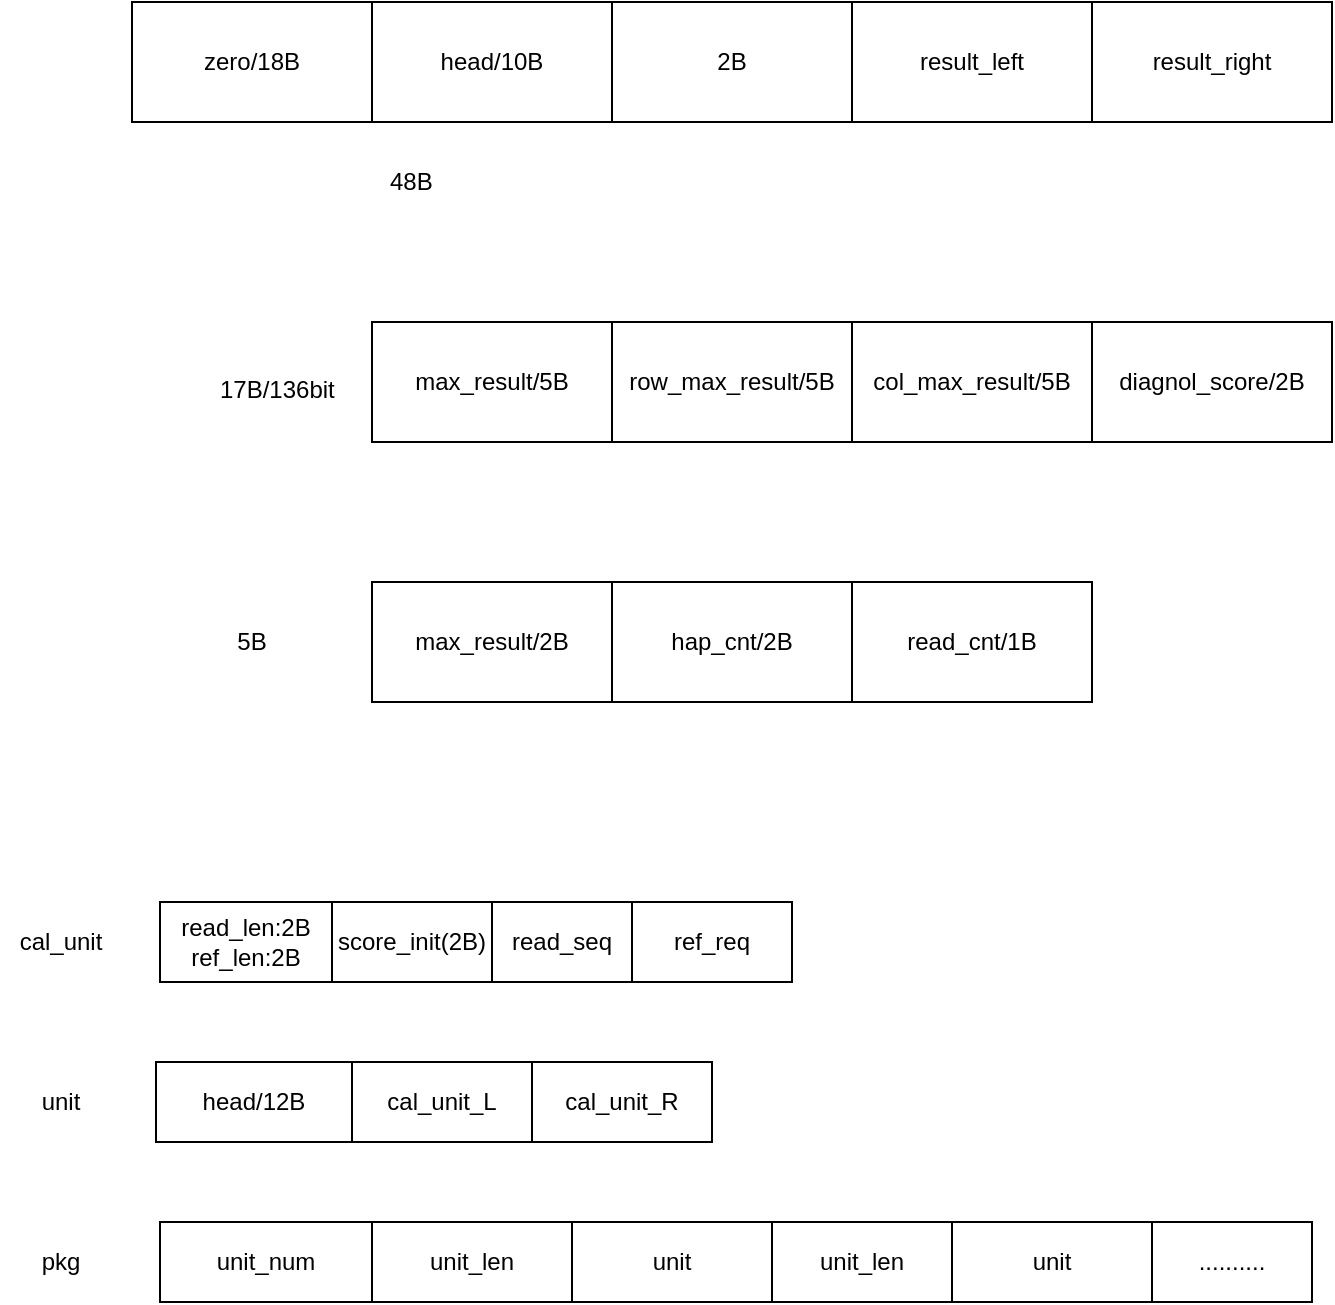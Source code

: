 <mxfile version="14.1.8" type="github" pages="9">
  <diagram id="GeZSIojBDvsr7RiwyZ7Q" name="数据包格式">
    <mxGraphModel dx="1127" dy="623" grid="1" gridSize="10" guides="1" tooltips="1" connect="1" arrows="1" fold="1" page="1" pageScale="1" pageWidth="827" pageHeight="1169" math="0" shadow="0">
      <root>
        <mxCell id="0" />
        <mxCell id="1" parent="0" />
        <mxCell id="aSprgF7iiEHb2ji2Usg5-1" value="head/10B" style="rounded=0;whiteSpace=wrap;html=1;" parent="1" vertex="1">
          <mxGeometry x="200" y="310" width="120" height="60" as="geometry" />
        </mxCell>
        <mxCell id="aSprgF7iiEHb2ji2Usg5-2" value="2B" style="rounded=0;whiteSpace=wrap;html=1;" parent="1" vertex="1">
          <mxGeometry x="320" y="310" width="120" height="60" as="geometry" />
        </mxCell>
        <mxCell id="aSprgF7iiEHb2ji2Usg5-3" value="result_left" style="rounded=0;whiteSpace=wrap;html=1;" parent="1" vertex="1">
          <mxGeometry x="440" y="310" width="120" height="60" as="geometry" />
        </mxCell>
        <mxCell id="aSprgF7iiEHb2ji2Usg5-4" value="result_right" style="rounded=0;whiteSpace=wrap;html=1;" parent="1" vertex="1">
          <mxGeometry x="560" y="310" width="120" height="60" as="geometry" />
        </mxCell>
        <mxCell id="aSprgF7iiEHb2ji2Usg5-6" value="max_result/5B" style="rounded=0;whiteSpace=wrap;html=1;" parent="1" vertex="1">
          <mxGeometry x="200" y="470" width="120" height="60" as="geometry" />
        </mxCell>
        <mxCell id="aSprgF7iiEHb2ji2Usg5-7" value="row_max_result/5B" style="rounded=0;whiteSpace=wrap;html=1;" parent="1" vertex="1">
          <mxGeometry x="320" y="470" width="120" height="60" as="geometry" />
        </mxCell>
        <mxCell id="aSprgF7iiEHb2ji2Usg5-8" value="col_max_result/5B" style="rounded=0;whiteSpace=wrap;html=1;" parent="1" vertex="1">
          <mxGeometry x="440" y="470" width="120" height="60" as="geometry" />
        </mxCell>
        <mxCell id="aSprgF7iiEHb2ji2Usg5-9" value="diagnol_score/2B" style="rounded=0;whiteSpace=wrap;html=1;" parent="1" vertex="1">
          <mxGeometry x="560" y="470" width="120" height="60" as="geometry" />
        </mxCell>
        <mxCell id="aSprgF7iiEHb2ji2Usg5-10" value="max_result/2B" style="rounded=0;whiteSpace=wrap;html=1;" parent="1" vertex="1">
          <mxGeometry x="200" y="600" width="120" height="60" as="geometry" />
        </mxCell>
        <mxCell id="aSprgF7iiEHb2ji2Usg5-11" value="hap_cnt/2B" style="rounded=0;whiteSpace=wrap;html=1;" parent="1" vertex="1">
          <mxGeometry x="320" y="600" width="120" height="60" as="geometry" />
        </mxCell>
        <mxCell id="aSprgF7iiEHb2ji2Usg5-12" value="read_cnt/1B" style="rounded=0;whiteSpace=wrap;html=1;" parent="1" vertex="1">
          <mxGeometry x="440" y="600" width="120" height="60" as="geometry" />
        </mxCell>
        <mxCell id="aSprgF7iiEHb2ji2Usg5-13" value="5B" style="text;html=1;strokeColor=none;fillColor=none;align=center;verticalAlign=middle;whiteSpace=wrap;rounded=0;" parent="1" vertex="1">
          <mxGeometry x="120" y="620" width="40" height="20" as="geometry" />
        </mxCell>
        <mxCell id="aSprgF7iiEHb2ji2Usg5-14" value="17B/136bit" style="text;html=1;resizable=0;points=[];autosize=1;align=left;verticalAlign=top;spacingTop=-4;" parent="1" vertex="1">
          <mxGeometry x="122" y="494" width="90" height="20" as="geometry" />
        </mxCell>
        <mxCell id="aSprgF7iiEHb2ji2Usg5-15" value="48B" style="text;html=1;resizable=0;points=[];autosize=1;align=left;verticalAlign=top;spacingTop=-4;" parent="1" vertex="1">
          <mxGeometry x="207" y="390" width="40" height="20" as="geometry" />
        </mxCell>
        <mxCell id="aSprgF7iiEHb2ji2Usg5-16" value="zero/18B" style="rounded=0;whiteSpace=wrap;html=1;" parent="1" vertex="1">
          <mxGeometry x="80" y="310" width="120" height="60" as="geometry" />
        </mxCell>
        <mxCell id="15LhkD7WlfvpQpVn5Nei-1" value="head/12B" style="rounded=0;whiteSpace=wrap;html=1;" vertex="1" parent="1">
          <mxGeometry x="92" y="840" width="98" height="40" as="geometry" />
        </mxCell>
        <mxCell id="15LhkD7WlfvpQpVn5Nei-2" value="cal_unit_L" style="rounded=0;whiteSpace=wrap;html=1;" vertex="1" parent="1">
          <mxGeometry x="190" y="840" width="90" height="40" as="geometry" />
        </mxCell>
        <mxCell id="15LhkD7WlfvpQpVn5Nei-3" value="cal_unit_R" style="rounded=0;whiteSpace=wrap;html=1;" vertex="1" parent="1">
          <mxGeometry x="280" y="840" width="90" height="40" as="geometry" />
        </mxCell>
        <mxCell id="15LhkD7WlfvpQpVn5Nei-4" value="read_len:2B&lt;br&gt;ref_len:2B" style="rounded=0;whiteSpace=wrap;html=1;" vertex="1" parent="1">
          <mxGeometry x="94" y="760" width="86" height="40" as="geometry" />
        </mxCell>
        <mxCell id="15LhkD7WlfvpQpVn5Nei-5" value="score_init(2B)" style="rounded=0;whiteSpace=wrap;html=1;" vertex="1" parent="1">
          <mxGeometry x="180" y="760" width="80" height="40" as="geometry" />
        </mxCell>
        <mxCell id="15LhkD7WlfvpQpVn5Nei-6" value="read_seq" style="rounded=0;whiteSpace=wrap;html=1;" vertex="1" parent="1">
          <mxGeometry x="260" y="760" width="70" height="40" as="geometry" />
        </mxCell>
        <mxCell id="15LhkD7WlfvpQpVn5Nei-7" value="ref_req" style="rounded=0;whiteSpace=wrap;html=1;" vertex="1" parent="1">
          <mxGeometry x="330" y="760" width="80" height="40" as="geometry" />
        </mxCell>
        <mxCell id="15LhkD7WlfvpQpVn5Nei-8" value="unit_num" style="rounded=0;whiteSpace=wrap;html=1;" vertex="1" parent="1">
          <mxGeometry x="94" y="920" width="106" height="40" as="geometry" />
        </mxCell>
        <mxCell id="15LhkD7WlfvpQpVn5Nei-9" value="cal_unit" style="text;html=1;align=center;verticalAlign=middle;resizable=0;points=[];autosize=1;" vertex="1" parent="1">
          <mxGeometry x="14" y="770" width="60" height="20" as="geometry" />
        </mxCell>
        <mxCell id="15LhkD7WlfvpQpVn5Nei-10" value="unit" style="text;html=1;align=center;verticalAlign=middle;resizable=0;points=[];autosize=1;" vertex="1" parent="1">
          <mxGeometry x="24" y="850" width="40" height="20" as="geometry" />
        </mxCell>
        <mxCell id="15LhkD7WlfvpQpVn5Nei-11" value="pkg" style="text;html=1;align=center;verticalAlign=middle;resizable=0;points=[];autosize=1;" vertex="1" parent="1">
          <mxGeometry x="24" y="930" width="40" height="20" as="geometry" />
        </mxCell>
        <mxCell id="15LhkD7WlfvpQpVn5Nei-12" value="unit_len" style="rounded=0;whiteSpace=wrap;html=1;" vertex="1" parent="1">
          <mxGeometry x="200" y="920" width="100" height="40" as="geometry" />
        </mxCell>
        <mxCell id="15LhkD7WlfvpQpVn5Nei-13" value="unit" style="rounded=0;whiteSpace=wrap;html=1;" vertex="1" parent="1">
          <mxGeometry x="300" y="920" width="100" height="40" as="geometry" />
        </mxCell>
        <mxCell id="15LhkD7WlfvpQpVn5Nei-14" value="unit_len" style="rounded=0;whiteSpace=wrap;html=1;" vertex="1" parent="1">
          <mxGeometry x="400" y="920" width="90" height="40" as="geometry" />
        </mxCell>
        <mxCell id="15LhkD7WlfvpQpVn5Nei-15" value="unit" style="rounded=0;whiteSpace=wrap;html=1;" vertex="1" parent="1">
          <mxGeometry x="490" y="920" width="100" height="40" as="geometry" />
        </mxCell>
        <mxCell id="15LhkD7WlfvpQpVn5Nei-16" value=".........." style="rounded=0;whiteSpace=wrap;html=1;" vertex="1" parent="1">
          <mxGeometry x="590" y="920" width="80" height="40" as="geometry" />
        </mxCell>
      </root>
    </mxGraphModel>
  </diagram>
  <diagram id="YS6rN-AenGKfB8X7fZZe" name="PE">
    <mxGraphModel dx="3231" dy="4435" grid="1" gridSize="10" guides="1" tooltips="1" connect="1" arrows="1" fold="1" page="1" pageScale="1" pageWidth="1169" pageHeight="1654" math="0" shadow="0">
      <root>
        <mxCell id="_OPWvbS_Ypv0JFXV-TA6-0" />
        <mxCell id="_OPWvbS_Ypv0JFXV-TA6-1" parent="_OPWvbS_Ypv0JFXV-TA6-0" />
        <mxCell id="wQbSGYJbpUOdjl0NNNIN-0" style="edgeStyle=orthogonalEdgeStyle;rounded=0;orthogonalLoop=1;jettySize=auto;html=1;exitX=1;exitY=0.5;exitDx=0;exitDy=0;" parent="_OPWvbS_Ypv0JFXV-TA6-1" source="wQbSGYJbpUOdjl0NNNIN-1" edge="1">
          <mxGeometry relative="1" as="geometry">
            <mxPoint x="-37.5" y="-1784.333" as="targetPoint" />
          </mxGeometry>
        </mxCell>
        <mxCell id="wQbSGYJbpUOdjl0NNNIN-1" value="SEQ_CMP" style="rounded=0;whiteSpace=wrap;html=1;fillColor=#dae8fc;strokeColor=#6c8ebf;" parent="_OPWvbS_Ypv0JFXV-TA6-1" vertex="1">
          <mxGeometry x="-158.5" y="-1839" width="60" height="110" as="geometry" />
        </mxCell>
        <mxCell id="wQbSGYJbpUOdjl0NNNIN-2" style="edgeStyle=orthogonalEdgeStyle;rounded=0;orthogonalLoop=1;jettySize=auto;html=1;exitX=1;exitY=0.5;exitDx=0;exitDy=0;" parent="_OPWvbS_Ypv0JFXV-TA6-1" source="wQbSGYJbpUOdjl0NNNIN-3" edge="1">
          <mxGeometry relative="1" as="geometry">
            <mxPoint x="248.5" y="-1785" as="targetPoint" />
          </mxGeometry>
        </mxCell>
        <mxCell id="wQbSGYJbpUOdjl0NNNIN-3" value="CMP" style="rounded=0;whiteSpace=wrap;html=1;fillColor=#ffe6cc;strokeColor=#d79b00;" parent="_OPWvbS_Ypv0JFXV-TA6-1" vertex="1">
          <mxGeometry x="123" y="-1840" width="60" height="110" as="geometry" />
        </mxCell>
        <mxCell id="wQbSGYJbpUOdjl0NNNIN-4" style="edgeStyle=orthogonalEdgeStyle;rounded=0;orthogonalLoop=1;jettySize=auto;html=1;exitX=1;exitY=0.5;exitDx=0;exitDy=0;" parent="_OPWvbS_Ypv0JFXV-TA6-1" source="wQbSGYJbpUOdjl0NNNIN-5" edge="1">
          <mxGeometry relative="1" as="geometry">
            <mxPoint x="458.5" y="-1785" as="targetPoint" />
          </mxGeometry>
        </mxCell>
        <mxCell id="wQbSGYJbpUOdjl0NNNIN-5" value="ADD" style="rounded=0;whiteSpace=wrap;html=1;fillColor=#f8cecc;strokeColor=#b85450;" parent="_OPWvbS_Ypv0JFXV-TA6-1" vertex="1">
          <mxGeometry x="338" y="-1840" width="60" height="110" as="geometry" />
        </mxCell>
        <mxCell id="wQbSGYJbpUOdjl0NNNIN-6" value="t_seq" style="text;html=1;resizable=0;points=[];autosize=1;align=left;verticalAlign=top;spacingTop=-4;" parent="_OPWvbS_Ypv0JFXV-TA6-1" vertex="1">
          <mxGeometry x="-219" y="-1779" width="40" height="20" as="geometry" />
        </mxCell>
        <mxCell id="wQbSGYJbpUOdjl0NNNIN-7" value="" style="endArrow=classic;html=1;entryX=0;entryY=0.75;entryDx=0;entryDy=0;" parent="_OPWvbS_Ypv0JFXV-TA6-1" target="wQbSGYJbpUOdjl0NNNIN-1" edge="1">
          <mxGeometry width="50" height="50" relative="1" as="geometry">
            <mxPoint x="-228.5" y="-1757" as="sourcePoint" />
            <mxPoint x="-248.5" y="-1759" as="targetPoint" />
          </mxGeometry>
        </mxCell>
        <mxCell id="wQbSGYJbpUOdjl0NNNIN-8" value="" style="endArrow=classic;html=1;entryX=0;entryY=0.25;entryDx=0;entryDy=0;" parent="_OPWvbS_Ypv0JFXV-TA6-1" target="wQbSGYJbpUOdjl0NNNIN-1" edge="1">
          <mxGeometry width="50" height="50" relative="1" as="geometry">
            <mxPoint x="-228.5" y="-1812" as="sourcePoint" />
            <mxPoint x="-248.5" y="-1859" as="targetPoint" />
          </mxGeometry>
        </mxCell>
        <mxCell id="wQbSGYJbpUOdjl0NNNIN-9" value="r_seq" style="text;html=1;resizable=0;points=[];autosize=1;align=left;verticalAlign=top;spacingTop=-4;" parent="_OPWvbS_Ypv0JFXV-TA6-1" vertex="1">
          <mxGeometry x="-219" y="-1831" width="50" height="20" as="geometry" />
        </mxCell>
        <mxCell id="wQbSGYJbpUOdjl0NNNIN-10" value="s(i,j)" style="text;html=1;resizable=0;points=[];autosize=1;align=left;verticalAlign=top;spacingTop=-4;" parent="_OPWvbS_Ypv0JFXV-TA6-1" vertex="1">
          <mxGeometry x="-87.5" y="-1805" width="40" height="20" as="geometry" />
        </mxCell>
        <mxCell id="wQbSGYJbpUOdjl0NNNIN-11" value="" style="endArrow=classic;html=1;entryX=0;entryY=0.25;entryDx=0;entryDy=0;" parent="_OPWvbS_Ypv0JFXV-TA6-1" target="wQbSGYJbpUOdjl0NNNIN-3" edge="1">
          <mxGeometry width="50" height="50" relative="1" as="geometry">
            <mxPoint x="43" y="-1813" as="sourcePoint" />
            <mxPoint x="63" y="-1840" as="targetPoint" />
          </mxGeometry>
        </mxCell>
        <mxCell id="wQbSGYJbpUOdjl0NNNIN-12" value="A" style="text;html=1;resizable=0;points=[];autosize=1;align=left;verticalAlign=top;spacingTop=-4;" parent="_OPWvbS_Ypv0JFXV-TA6-1" vertex="1">
          <mxGeometry x="65" y="-1831" width="20" height="20" as="geometry" />
        </mxCell>
        <mxCell id="wQbSGYJbpUOdjl0NNNIN-13" value="" style="endArrow=classic;html=1;entryX=0;entryY=0.25;entryDx=0;entryDy=0;" parent="_OPWvbS_Ypv0JFXV-TA6-1" edge="1">
          <mxGeometry width="50" height="50" relative="1" as="geometry">
            <mxPoint x="43.5" y="-1752" as="sourcePoint" />
            <mxPoint x="123.167" y="-1751.667" as="targetPoint" />
          </mxGeometry>
        </mxCell>
        <mxCell id="wQbSGYJbpUOdjl0NNNIN-14" value="B" style="text;html=1;resizable=0;points=[];autosize=1;align=left;verticalAlign=top;spacingTop=-4;" parent="_OPWvbS_Ypv0JFXV-TA6-1" vertex="1">
          <mxGeometry x="65.5" y="-1770" width="20" height="20" as="geometry" />
        </mxCell>
        <mxCell id="wQbSGYJbpUOdjl0NNNIN-15" value="max(A,B)" style="text;html=1;resizable=0;points=[];autosize=1;align=left;verticalAlign=top;spacingTop=-4;" parent="_OPWvbS_Ypv0JFXV-TA6-1" vertex="1">
          <mxGeometry x="183" y="-1811" width="70" height="20" as="geometry" />
        </mxCell>
        <mxCell id="wQbSGYJbpUOdjl0NNNIN-16" value="" style="endArrow=classic;html=1;entryX=0;entryY=0.25;entryDx=0;entryDy=0;" parent="_OPWvbS_Ypv0JFXV-TA6-1" edge="1">
          <mxGeometry width="50" height="50" relative="1" as="geometry">
            <mxPoint x="260.5" y="-1812.5" as="sourcePoint" />
            <mxPoint x="340.167" y="-1812.167" as="targetPoint" />
          </mxGeometry>
        </mxCell>
        <mxCell id="wQbSGYJbpUOdjl0NNNIN-17" value="A" style="text;html=1;resizable=0;points=[];autosize=1;align=left;verticalAlign=top;spacingTop=-4;" parent="_OPWvbS_Ypv0JFXV-TA6-1" vertex="1">
          <mxGeometry x="290" y="-1831" width="20" height="20" as="geometry" />
        </mxCell>
        <mxCell id="wQbSGYJbpUOdjl0NNNIN-18" value="" style="endArrow=classic;html=1;entryX=0;entryY=0.25;entryDx=0;entryDy=0;" parent="_OPWvbS_Ypv0JFXV-TA6-1" edge="1">
          <mxGeometry width="50" height="50" relative="1" as="geometry">
            <mxPoint x="258.5" y="-1750.5" as="sourcePoint" />
            <mxPoint x="338.167" y="-1750.167" as="targetPoint" />
          </mxGeometry>
        </mxCell>
        <mxCell id="wQbSGYJbpUOdjl0NNNIN-19" value="B" style="text;html=1;resizable=0;points=[];autosize=1;align=left;verticalAlign=top;spacingTop=-4;" parent="_OPWvbS_Ypv0JFXV-TA6-1" vertex="1">
          <mxGeometry x="290" y="-1771" width="20" height="20" as="geometry" />
        </mxCell>
        <mxCell id="wQbSGYJbpUOdjl0NNNIN-20" value="A+B" style="text;html=1;resizable=0;points=[];autosize=1;align=left;verticalAlign=top;spacingTop=-4;" parent="_OPWvbS_Ypv0JFXV-TA6-1" vertex="1">
          <mxGeometry x="408.5" y="-1805" width="40" height="20" as="geometry" />
        </mxCell>
        <mxCell id="wQbSGYJbpUOdjl0NNNIN-21" style="edgeStyle=orthogonalEdgeStyle;rounded=0;orthogonalLoop=1;jettySize=auto;html=1;exitX=1;exitY=0.5;exitDx=0;exitDy=0;" parent="_OPWvbS_Ypv0JFXV-TA6-1" source="wQbSGYJbpUOdjl0NNNIN-22" edge="1">
          <mxGeometry relative="1" as="geometry">
            <mxPoint x="688.5" y="-1779" as="targetPoint" />
          </mxGeometry>
        </mxCell>
        <mxCell id="wQbSGYJbpUOdjl0NNNIN-22" value="SUB" style="rounded=0;whiteSpace=wrap;html=1;fillColor=#d5e8d4;strokeColor=#82b366;" parent="_OPWvbS_Ypv0JFXV-TA6-1" vertex="1">
          <mxGeometry x="568" y="-1834" width="60" height="110" as="geometry" />
        </mxCell>
        <mxCell id="wQbSGYJbpUOdjl0NNNIN-23" value="" style="endArrow=classic;html=1;entryX=0;entryY=0.25;entryDx=0;entryDy=0;" parent="_OPWvbS_Ypv0JFXV-TA6-1" edge="1">
          <mxGeometry width="50" height="50" relative="1" as="geometry">
            <mxPoint x="490.5" y="-1806.5" as="sourcePoint" />
            <mxPoint x="570.167" y="-1806.167" as="targetPoint" />
          </mxGeometry>
        </mxCell>
        <mxCell id="wQbSGYJbpUOdjl0NNNIN-24" value="A" style="text;html=1;resizable=0;points=[];autosize=1;align=left;verticalAlign=top;spacingTop=-4;" parent="_OPWvbS_Ypv0JFXV-TA6-1" vertex="1">
          <mxGeometry x="520" y="-1825" width="20" height="20" as="geometry" />
        </mxCell>
        <mxCell id="wQbSGYJbpUOdjl0NNNIN-25" value="" style="endArrow=classic;html=1;entryX=0;entryY=0.25;entryDx=0;entryDy=0;" parent="_OPWvbS_Ypv0JFXV-TA6-1" edge="1">
          <mxGeometry width="50" height="50" relative="1" as="geometry">
            <mxPoint x="488.5" y="-1744.5" as="sourcePoint" />
            <mxPoint x="568.167" y="-1744.167" as="targetPoint" />
          </mxGeometry>
        </mxCell>
        <mxCell id="wQbSGYJbpUOdjl0NNNIN-26" value="B" style="text;html=1;resizable=0;points=[];autosize=1;align=left;verticalAlign=top;spacingTop=-4;" parent="_OPWvbS_Ypv0JFXV-TA6-1" vertex="1">
          <mxGeometry x="520" y="-1765" width="20" height="20" as="geometry" />
        </mxCell>
        <mxCell id="wQbSGYJbpUOdjl0NNNIN-27" value="A+B" style="text;html=1;resizable=0;points=[];autosize=1;align=left;verticalAlign=top;spacingTop=-4;" parent="_OPWvbS_Ypv0JFXV-TA6-1" vertex="1">
          <mxGeometry x="638.5" y="-1799" width="40" height="20" as="geometry" />
        </mxCell>
        <mxCell id="wQbSGYJbpUOdjl0NNNIN-28" style="edgeStyle=orthogonalEdgeStyle;rounded=0;orthogonalLoop=1;jettySize=auto;html=1;exitX=1;exitY=0.5;exitDx=0;exitDy=0;entryX=0;entryY=0.25;entryDx=0;entryDy=0;" parent="_OPWvbS_Ypv0JFXV-TA6-1" source="wQbSGYJbpUOdjl0NNNIN-31" target="wQbSGYJbpUOdjl0NNNIN-132" edge="1">
          <mxGeometry relative="1" as="geometry" />
        </mxCell>
        <mxCell id="wQbSGYJbpUOdjl0NNNIN-29" style="edgeStyle=orthogonalEdgeStyle;rounded=0;orthogonalLoop=1;jettySize=auto;html=1;exitX=1;exitY=0.5;exitDx=0;exitDy=0;entryX=0;entryY=0.25;entryDx=0;entryDy=0;" parent="_OPWvbS_Ypv0JFXV-TA6-1" source="wQbSGYJbpUOdjl0NNNIN-31" target="wQbSGYJbpUOdjl0NNNIN-60" edge="1">
          <mxGeometry relative="1" as="geometry" />
        </mxCell>
        <mxCell id="wQbSGYJbpUOdjl0NNNIN-30" style="edgeStyle=orthogonalEdgeStyle;rounded=0;orthogonalLoop=1;jettySize=auto;html=1;exitX=1;exitY=0.5;exitDx=0;exitDy=0;entryX=-0.007;entryY=0.312;entryDx=0;entryDy=0;entryPerimeter=0;" parent="_OPWvbS_Ypv0JFXV-TA6-1" source="wQbSGYJbpUOdjl0NNNIN-31" target="wQbSGYJbpUOdjl0NNNIN-65" edge="1">
          <mxGeometry relative="1" as="geometry">
            <Array as="points">
              <mxPoint x="190" y="-1369" />
              <mxPoint x="190" y="-842" />
            </Array>
          </mxGeometry>
        </mxCell>
        <mxCell id="wQbSGYJbpUOdjl0NNNIN-31" value="ADD" style="rounded=0;whiteSpace=wrap;html=1;fillColor=#f8cecc;strokeColor=#b85450;" parent="_OPWvbS_Ypv0JFXV-TA6-1" vertex="1">
          <mxGeometry x="80" y="-1424" width="91" height="110" as="geometry" />
        </mxCell>
        <mxCell id="wQbSGYJbpUOdjl0NNNIN-32" style="edgeStyle=orthogonalEdgeStyle;rounded=0;orthogonalLoop=1;jettySize=auto;html=1;exitX=1;exitY=0.5;exitDx=0;exitDy=0;entryX=0;entryY=0.25;entryDx=0;entryDy=0;" parent="_OPWvbS_Ypv0JFXV-TA6-1" source="wQbSGYJbpUOdjl0NNNIN-34" target="wQbSGYJbpUOdjl0NNNIN-31" edge="1">
          <mxGeometry relative="1" as="geometry" />
        </mxCell>
        <mxCell id="wQbSGYJbpUOdjl0NNNIN-33" style="edgeStyle=orthogonalEdgeStyle;rounded=0;orthogonalLoop=1;jettySize=auto;html=1;exitX=0;exitY=0.25;exitDx=0;exitDy=0;entryX=0;entryY=0.5;entryDx=0;entryDy=0;" parent="_OPWvbS_Ypv0JFXV-TA6-1" source="wQbSGYJbpUOdjl0NNNIN-34" target="wQbSGYJbpUOdjl0NNNIN-161" edge="1">
          <mxGeometry relative="1" as="geometry">
            <mxPoint x="50" y="-1590" as="targetPoint" />
          </mxGeometry>
        </mxCell>
        <mxCell id="wQbSGYJbpUOdjl0NNNIN-34" value="SEQ_CMP" style="rounded=0;whiteSpace=wrap;html=1;fillColor=#dae8fc;strokeColor=#6c8ebf;" parent="_OPWvbS_Ypv0JFXV-TA6-1" vertex="1">
          <mxGeometry x="-32" y="-1462" width="60" height="110" as="geometry" />
        </mxCell>
        <mxCell id="wQbSGYJbpUOdjl0NNNIN-35" value="Ns" style="text;html=1;resizable=0;points=[];autosize=1;align=left;verticalAlign=top;spacingTop=-4;" parent="_OPWvbS_Ypv0JFXV-TA6-1" vertex="1">
          <mxGeometry x="-156" y="-1402" width="30" height="20" as="geometry" />
        </mxCell>
        <mxCell id="wQbSGYJbpUOdjl0NNNIN-36" value="" style="endArrow=classic;html=1;entryX=0;entryY=0.75;entryDx=0;entryDy=0;" parent="_OPWvbS_Ypv0JFXV-TA6-1" target="wQbSGYJbpUOdjl0NNNIN-34" edge="1">
          <mxGeometry width="50" height="50" relative="1" as="geometry">
            <mxPoint x="-160" y="-1379" as="sourcePoint" />
            <mxPoint x="-138.5" y="-1382" as="targetPoint" />
          </mxGeometry>
        </mxCell>
        <mxCell id="wQbSGYJbpUOdjl0NNNIN-37" value="" style="endArrow=classic;html=1;entryX=0;entryY=0.25;entryDx=0;entryDy=0;" parent="_OPWvbS_Ypv0JFXV-TA6-1" target="wQbSGYJbpUOdjl0NNNIN-34" edge="1">
          <mxGeometry width="50" height="50" relative="1" as="geometry">
            <mxPoint x="-160" y="-1434" as="sourcePoint" />
            <mxPoint x="-138.5" y="-1482" as="targetPoint" />
          </mxGeometry>
        </mxCell>
        <mxCell id="wQbSGYJbpUOdjl0NNNIN-38" value="Nr" style="text;html=1;resizable=0;points=[];autosize=1;align=left;verticalAlign=top;spacingTop=-4;" parent="_OPWvbS_Ypv0JFXV-TA6-1" vertex="1">
          <mxGeometry x="-156" y="-1454" width="30" height="20" as="geometry" />
        </mxCell>
        <mxCell id="wQbSGYJbpUOdjl0NNNIN-39" value="REG" style="rounded=0;whiteSpace=wrap;html=1;" parent="_OPWvbS_Ypv0JFXV-TA6-1" vertex="1">
          <mxGeometry x="118.5" y="-1710" width="63" height="40" as="geometry" />
        </mxCell>
        <mxCell id="wQbSGYJbpUOdjl0NNNIN-40" style="edgeStyle=orthogonalEdgeStyle;rounded=0;orthogonalLoop=1;jettySize=auto;html=1;exitX=1;exitY=0.5;exitDx=0;exitDy=0;entryX=0;entryY=0.75;entryDx=0;entryDy=0;" parent="_OPWvbS_Ypv0JFXV-TA6-1" source="wQbSGYJbpUOdjl0NNNIN-41" target="wQbSGYJbpUOdjl0NNNIN-31" edge="1">
          <mxGeometry relative="1" as="geometry" />
        </mxCell>
        <mxCell id="wQbSGYJbpUOdjl0NNNIN-41" value="REG" style="rounded=0;whiteSpace=wrap;html=1;" parent="_OPWvbS_Ypv0JFXV-TA6-1" vertex="1">
          <mxGeometry x="-33.5" y="-1314" width="63" height="40" as="geometry" />
        </mxCell>
        <mxCell id="wQbSGYJbpUOdjl0NNNIN-42" value="" style="endArrow=classic;html=1;entryX=0;entryY=0.5;entryDx=0;entryDy=0;" parent="_OPWvbS_Ypv0JFXV-TA6-1" target="wQbSGYJbpUOdjl0NNNIN-41" edge="1">
          <mxGeometry width="50" height="50" relative="1" as="geometry">
            <mxPoint x="-160" y="-1294" as="sourcePoint" />
            <mxPoint x="-148.5" y="-1304" as="targetPoint" />
          </mxGeometry>
        </mxCell>
        <mxCell id="wQbSGYJbpUOdjl0NNNIN-43" value="H(i-1, j-1)" style="text;html=1;resizable=0;points=[];autosize=1;align=left;verticalAlign=top;spacingTop=-4;" parent="_OPWvbS_Ypv0JFXV-TA6-1" vertex="1">
          <mxGeometry x="-163.5" y="-1314" width="70" height="20" as="geometry" />
        </mxCell>
        <mxCell id="wQbSGYJbpUOdjl0NNNIN-44" style="edgeStyle=orthogonalEdgeStyle;rounded=0;orthogonalLoop=1;jettySize=auto;html=1;exitX=1;exitY=0.5;exitDx=0;exitDy=0;entryX=0;entryY=0.25;entryDx=0;entryDy=0;" parent="_OPWvbS_Ypv0JFXV-TA6-1" source="wQbSGYJbpUOdjl0NNNIN-47" target="wQbSGYJbpUOdjl0NNNIN-129" edge="1">
          <mxGeometry relative="1" as="geometry" />
        </mxCell>
        <mxCell id="wQbSGYJbpUOdjl0NNNIN-45" style="edgeStyle=orthogonalEdgeStyle;rounded=0;orthogonalLoop=1;jettySize=auto;html=1;exitX=0;exitY=0.25;exitDx=0;exitDy=0;entryX=0;entryY=0.5;entryDx=0;entryDy=0;" parent="_OPWvbS_Ypv0JFXV-TA6-1" source="wQbSGYJbpUOdjl0NNNIN-47" target="wQbSGYJbpUOdjl0NNNIN-69" edge="1">
          <mxGeometry relative="1" as="geometry" />
        </mxCell>
        <mxCell id="wQbSGYJbpUOdjl0NNNIN-46" style="edgeStyle=orthogonalEdgeStyle;rounded=0;orthogonalLoop=1;jettySize=auto;html=1;exitX=0;exitY=0.75;exitDx=0;exitDy=0;entryX=0;entryY=0.5;entryDx=0;entryDy=0;" parent="_OPWvbS_Ypv0JFXV-TA6-1" source="wQbSGYJbpUOdjl0NNNIN-47" target="wQbSGYJbpUOdjl0NNNIN-74" edge="1">
          <mxGeometry relative="1" as="geometry">
            <Array as="points">
              <mxPoint x="-70" y="-1159" />
              <mxPoint x="-70" y="-580" />
            </Array>
          </mxGeometry>
        </mxCell>
        <mxCell id="wQbSGYJbpUOdjl0NNNIN-47" value="CMP" style="rounded=0;whiteSpace=wrap;html=1;fillColor=#ffe6cc;strokeColor=#d79b00;" parent="_OPWvbS_Ypv0JFXV-TA6-1" vertex="1">
          <mxGeometry x="-43.5" y="-1241" width="60" height="110" as="geometry" />
        </mxCell>
        <mxCell id="wQbSGYJbpUOdjl0NNNIN-48" value="E(i, j)" style="text;html=1;resizable=0;points=[];autosize=1;align=left;verticalAlign=top;spacingTop=-4;" parent="_OPWvbS_Ypv0JFXV-TA6-1" vertex="1">
          <mxGeometry x="-158.5" y="-1234" width="40" height="20" as="geometry" />
        </mxCell>
        <mxCell id="wQbSGYJbpUOdjl0NNNIN-49" value="" style="endArrow=classic;html=1;entryX=0;entryY=0.75;entryDx=0;entryDy=0;" parent="_OPWvbS_Ypv0JFXV-TA6-1" target="wQbSGYJbpUOdjl0NNNIN-47" edge="1">
          <mxGeometry width="50" height="50" relative="1" as="geometry">
            <mxPoint x="-160" y="-1158" as="sourcePoint" />
            <mxPoint x="-140" y="-1161" as="targetPoint" />
          </mxGeometry>
        </mxCell>
        <mxCell id="wQbSGYJbpUOdjl0NNNIN-50" value="E‘(i, j)" style="text;html=1;resizable=0;points=[];autosize=1;align=left;verticalAlign=top;spacingTop=-4;" parent="_OPWvbS_Ypv0JFXV-TA6-1" vertex="1">
          <mxGeometry x="-158.5" y="-1174" width="50" height="20" as="geometry" />
        </mxCell>
        <mxCell id="wQbSGYJbpUOdjl0NNNIN-51" style="edgeStyle=orthogonalEdgeStyle;rounded=0;orthogonalLoop=1;jettySize=auto;html=1;exitX=1;exitY=0.5;exitDx=0;exitDy=0;entryX=0;entryY=0.75;entryDx=0;entryDy=0;" parent="_OPWvbS_Ypv0JFXV-TA6-1" source="wQbSGYJbpUOdjl0NNNIN-54" target="wQbSGYJbpUOdjl0NNNIN-129" edge="1">
          <mxGeometry relative="1" as="geometry" />
        </mxCell>
        <mxCell id="wQbSGYJbpUOdjl0NNNIN-52" style="edgeStyle=orthogonalEdgeStyle;rounded=0;orthogonalLoop=1;jettySize=auto;html=1;exitX=0;exitY=0.25;exitDx=0;exitDy=0;entryX=0;entryY=0.5;entryDx=0;entryDy=0;" parent="_OPWvbS_Ypv0JFXV-TA6-1" source="wQbSGYJbpUOdjl0NNNIN-54" target="wQbSGYJbpUOdjl0NNNIN-85" edge="1">
          <mxGeometry relative="1" as="geometry">
            <Array as="points">
              <mxPoint x="-79" y="-1073" />
              <mxPoint x="-79" y="-438" />
            </Array>
          </mxGeometry>
        </mxCell>
        <mxCell id="wQbSGYJbpUOdjl0NNNIN-53" style="edgeStyle=orthogonalEdgeStyle;rounded=0;orthogonalLoop=1;jettySize=auto;html=1;exitX=0;exitY=0.75;exitDx=0;exitDy=0;entryX=0;entryY=0.5;entryDx=0;entryDy=0;" parent="_OPWvbS_Ypv0JFXV-TA6-1" source="wQbSGYJbpUOdjl0NNNIN-54" target="wQbSGYJbpUOdjl0NNNIN-91" edge="1">
          <mxGeometry relative="1" as="geometry">
            <Array as="points">
              <mxPoint x="-99" y="-1019" />
              <mxPoint x="-99" y="-307" />
            </Array>
          </mxGeometry>
        </mxCell>
        <mxCell id="wQbSGYJbpUOdjl0NNNIN-54" value="CMP" style="rounded=0;whiteSpace=wrap;html=1;fillColor=#ffe6cc;strokeColor=#d79b00;" parent="_OPWvbS_Ypv0JFXV-TA6-1" vertex="1">
          <mxGeometry x="-43.5" y="-1101" width="60" height="110" as="geometry" />
        </mxCell>
        <mxCell id="wQbSGYJbpUOdjl0NNNIN-55" value="F(i, j)" style="text;html=1;resizable=0;points=[];autosize=1;align=left;verticalAlign=top;spacingTop=-4;" parent="_OPWvbS_Ypv0JFXV-TA6-1" vertex="1">
          <mxGeometry x="-168.5" y="-1091" width="40" height="20" as="geometry" />
        </mxCell>
        <mxCell id="wQbSGYJbpUOdjl0NNNIN-56" value="" style="endArrow=classic;html=1;entryX=0;entryY=0.75;entryDx=0;entryDy=0;" parent="_OPWvbS_Ypv0JFXV-TA6-1" target="wQbSGYJbpUOdjl0NNNIN-54" edge="1">
          <mxGeometry width="50" height="50" relative="1" as="geometry">
            <mxPoint x="-160" y="-1019" as="sourcePoint" />
            <mxPoint x="-143.5" y="-1021" as="targetPoint" />
          </mxGeometry>
        </mxCell>
        <mxCell id="wQbSGYJbpUOdjl0NNNIN-57" value="F‘(i, j)" style="text;html=1;resizable=0;points=[];autosize=1;align=left;verticalAlign=top;spacingTop=-4;" parent="_OPWvbS_Ypv0JFXV-TA6-1" vertex="1">
          <mxGeometry x="-157.5" y="-1035" width="50" height="20" as="geometry" />
        </mxCell>
        <mxCell id="wQbSGYJbpUOdjl0NNNIN-58" style="edgeStyle=orthogonalEdgeStyle;rounded=0;orthogonalLoop=1;jettySize=auto;html=1;exitX=1;exitY=0.5;exitDx=0;exitDy=0;entryX=0;entryY=0.25;entryDx=0;entryDy=0;" parent="_OPWvbS_Ypv0JFXV-TA6-1" source="wQbSGYJbpUOdjl0NNNIN-60" target="wQbSGYJbpUOdjl0NNNIN-80" edge="1">
          <mxGeometry relative="1" as="geometry" />
        </mxCell>
        <mxCell id="wQbSGYJbpUOdjl0NNNIN-59" style="edgeStyle=orthogonalEdgeStyle;rounded=0;orthogonalLoop=1;jettySize=auto;html=1;exitX=1;exitY=0.5;exitDx=0;exitDy=0;entryX=0;entryY=0.25;entryDx=0;entryDy=0;" parent="_OPWvbS_Ypv0JFXV-TA6-1" source="wQbSGYJbpUOdjl0NNNIN-60" target="wQbSGYJbpUOdjl0NNNIN-99" edge="1">
          <mxGeometry relative="1" as="geometry" />
        </mxCell>
        <mxCell id="wQbSGYJbpUOdjl0NNNIN-60" value="SUB" style="rounded=0;whiteSpace=wrap;html=1;fillColor=#d5e8d4;strokeColor=#82b366;" parent="_OPWvbS_Ypv0JFXV-TA6-1" vertex="1">
          <mxGeometry x="215.5" y="-1010" width="99" height="110" as="geometry" />
        </mxCell>
        <mxCell id="wQbSGYJbpUOdjl0NNNIN-61" value="" style="endArrow=classic;html=1;entryX=0;entryY=0.75;entryDx=0;entryDy=0;" parent="_OPWvbS_Ypv0JFXV-TA6-1" target="wQbSGYJbpUOdjl0NNNIN-60" edge="1">
          <mxGeometry width="50" height="50" relative="1" as="geometry">
            <mxPoint x="128.5" y="-928" as="sourcePoint" />
            <mxPoint x="48.5" y="-856" as="targetPoint" />
          </mxGeometry>
        </mxCell>
        <mxCell id="wQbSGYJbpUOdjl0NNNIN-62" value="q1 + e1" style="text;html=1;resizable=0;points=[];autosize=1;align=left;verticalAlign=top;spacingTop=-4;" parent="_OPWvbS_Ypv0JFXV-TA6-1" vertex="1">
          <mxGeometry x="168" y="-946" width="60" height="20" as="geometry" />
        </mxCell>
        <mxCell id="wQbSGYJbpUOdjl0NNNIN-63" style="edgeStyle=orthogonalEdgeStyle;rounded=0;orthogonalLoop=1;jettySize=auto;html=1;entryX=0;entryY=0.25;entryDx=0;entryDy=0;" parent="_OPWvbS_Ypv0JFXV-TA6-1" source="wQbSGYJbpUOdjl0NNNIN-65" target="wQbSGYJbpUOdjl0NNNIN-101" edge="1">
          <mxGeometry relative="1" as="geometry">
            <Array as="points">
              <mxPoint x="341.5" y="-821.5" />
              <mxPoint x="341.5" y="-353.5" />
            </Array>
          </mxGeometry>
        </mxCell>
        <mxCell id="wQbSGYJbpUOdjl0NNNIN-64" style="edgeStyle=orthogonalEdgeStyle;rounded=0;orthogonalLoop=1;jettySize=auto;html=1;exitX=1;exitY=0.5;exitDx=0;exitDy=0;entryX=0;entryY=0.25;entryDx=0;entryDy=0;" parent="_OPWvbS_Ypv0JFXV-TA6-1" source="wQbSGYJbpUOdjl0NNNIN-65" target="wQbSGYJbpUOdjl0NNNIN-82" edge="1">
          <mxGeometry relative="1" as="geometry" />
        </mxCell>
        <mxCell id="wQbSGYJbpUOdjl0NNNIN-65" value="SUB" style="rounded=0;whiteSpace=wrap;html=1;fillColor=#d5e8d4;strokeColor=#82b366;" parent="_OPWvbS_Ypv0JFXV-TA6-1" vertex="1">
          <mxGeometry x="218.5" y="-876.5" width="96" height="110" as="geometry" />
        </mxCell>
        <mxCell id="wQbSGYJbpUOdjl0NNNIN-66" value="" style="endArrow=classic;html=1;entryX=-0.011;entryY=0.817;entryDx=0;entryDy=0;entryPerimeter=0;" parent="_OPWvbS_Ypv0JFXV-TA6-1" target="wQbSGYJbpUOdjl0NNNIN-65" edge="1">
          <mxGeometry width="50" height="50" relative="1" as="geometry">
            <mxPoint x="119.5" y="-785.5" as="sourcePoint" />
            <mxPoint x="221.5" y="-786.5" as="targetPoint" />
          </mxGeometry>
        </mxCell>
        <mxCell id="wQbSGYJbpUOdjl0NNNIN-67" value="q2 + e2&lt;br&gt;" style="text;html=1;resizable=0;points=[];autosize=1;align=left;verticalAlign=top;spacingTop=-4;" parent="_OPWvbS_Ypv0JFXV-TA6-1" vertex="1">
          <mxGeometry x="163" y="-806.5" width="60" height="20" as="geometry" />
        </mxCell>
        <mxCell id="wQbSGYJbpUOdjl0NNNIN-68" style="edgeStyle=orthogonalEdgeStyle;rounded=0;orthogonalLoop=1;jettySize=auto;html=1;exitX=1;exitY=0.5;exitDx=0;exitDy=0;entryX=0;entryY=0.5;entryDx=0;entryDy=0;" parent="_OPWvbS_Ypv0JFXV-TA6-1" source="wQbSGYJbpUOdjl0NNNIN-69" target="wQbSGYJbpUOdjl0NNNIN-113" edge="1">
          <mxGeometry relative="1" as="geometry" />
        </mxCell>
        <mxCell id="wQbSGYJbpUOdjl0NNNIN-69" value="REG" style="rounded=0;whiteSpace=wrap;html=1;" parent="_OPWvbS_Ypv0JFXV-TA6-1" vertex="1">
          <mxGeometry x="-40.5" y="-729.833" width="63" height="40" as="geometry" />
        </mxCell>
        <mxCell id="wQbSGYJbpUOdjl0NNNIN-70" style="edgeStyle=orthogonalEdgeStyle;rounded=0;orthogonalLoop=1;jettySize=auto;html=1;exitX=1;exitY=0.5;exitDx=0;exitDy=0;entryX=0;entryY=0.75;entryDx=0;entryDy=0;" parent="_OPWvbS_Ypv0JFXV-TA6-1" source="wQbSGYJbpUOdjl0NNNIN-71" target="wQbSGYJbpUOdjl0NNNIN-80" edge="1">
          <mxGeometry relative="1" as="geometry" />
        </mxCell>
        <mxCell id="wQbSGYJbpUOdjl0NNNIN-71" value="SUB" style="rounded=0;whiteSpace=wrap;html=1;fillColor=#d5e8d4;strokeColor=#82b366;" parent="_OPWvbS_Ypv0JFXV-TA6-1" vertex="1">
          <mxGeometry x="215.5" y="-746.5" width="91" height="110" as="geometry" />
        </mxCell>
        <mxCell id="wQbSGYJbpUOdjl0NNNIN-72" value="e1" style="text;html=1;resizable=0;points=[];autosize=1;align=left;verticalAlign=top;spacingTop=-4;" parent="_OPWvbS_Ypv0JFXV-TA6-1" vertex="1">
          <mxGeometry x="144" y="-691.5" width="30" height="20" as="geometry" />
        </mxCell>
        <mxCell id="wQbSGYJbpUOdjl0NNNIN-73" style="edgeStyle=orthogonalEdgeStyle;rounded=0;orthogonalLoop=1;jettySize=auto;html=1;exitX=1;exitY=0.5;exitDx=0;exitDy=0;entryX=0;entryY=0.5;entryDx=0;entryDy=0;" parent="_OPWvbS_Ypv0JFXV-TA6-1" source="wQbSGYJbpUOdjl0NNNIN-74" target="wQbSGYJbpUOdjl0NNNIN-116" edge="1">
          <mxGeometry relative="1" as="geometry" />
        </mxCell>
        <mxCell id="wQbSGYJbpUOdjl0NNNIN-74" value="REG" style="rounded=0;whiteSpace=wrap;html=1;" parent="_OPWvbS_Ypv0JFXV-TA6-1" vertex="1">
          <mxGeometry x="-38.5" y="-599.833" width="63" height="40" as="geometry" />
        </mxCell>
        <mxCell id="wQbSGYJbpUOdjl0NNNIN-75" style="edgeStyle=orthogonalEdgeStyle;rounded=0;orthogonalLoop=1;jettySize=auto;html=1;exitX=1;exitY=0.5;exitDx=0;exitDy=0;entryX=0;entryY=0.75;entryDx=0;entryDy=0;" parent="_OPWvbS_Ypv0JFXV-TA6-1" source="wQbSGYJbpUOdjl0NNNIN-76" target="wQbSGYJbpUOdjl0NNNIN-82" edge="1">
          <mxGeometry relative="1" as="geometry">
            <Array as="points">
              <mxPoint x="370" y="-565" />
              <mxPoint x="370" y="-694" />
            </Array>
          </mxGeometry>
        </mxCell>
        <mxCell id="wQbSGYJbpUOdjl0NNNIN-76" value="SUB" style="rounded=0;whiteSpace=wrap;html=1;fillColor=#d5e8d4;strokeColor=#82b366;" parent="_OPWvbS_Ypv0JFXV-TA6-1" vertex="1">
          <mxGeometry x="210.5" y="-620" width="96" height="110" as="geometry" />
        </mxCell>
        <mxCell id="wQbSGYJbpUOdjl0NNNIN-77" value="e2" style="text;html=1;resizable=0;points=[];autosize=1;align=left;verticalAlign=top;spacingTop=-4;" parent="_OPWvbS_Ypv0JFXV-TA6-1" vertex="1">
          <mxGeometry x="158" y="-553.5" width="30" height="20" as="geometry" />
        </mxCell>
        <mxCell id="wQbSGYJbpUOdjl0NNNIN-78" style="edgeStyle=orthogonalEdgeStyle;rounded=0;orthogonalLoop=1;jettySize=auto;html=1;exitX=1;exitY=0.5;exitDx=0;exitDy=0;entryX=0;entryY=0.5;entryDx=0;entryDy=0;" parent="_OPWvbS_Ypv0JFXV-TA6-1" source="wQbSGYJbpUOdjl0NNNIN-80" target="wQbSGYJbpUOdjl0NNNIN-145" edge="1">
          <mxGeometry relative="1" as="geometry" />
        </mxCell>
        <mxCell id="wQbSGYJbpUOdjl0NNNIN-79" style="edgeStyle=orthogonalEdgeStyle;rounded=0;orthogonalLoop=1;jettySize=auto;html=1;exitX=1;exitY=0.25;exitDx=0;exitDy=0;entryX=0;entryY=0.5;entryDx=0;entryDy=0;" parent="_OPWvbS_Ypv0JFXV-TA6-1" source="wQbSGYJbpUOdjl0NNNIN-80" target="wQbSGYJbpUOdjl0NNNIN-155" edge="1">
          <mxGeometry relative="1" as="geometry">
            <Array as="points">
              <mxPoint x="470" y="-952" />
              <mxPoint x="470" y="-1066" />
            </Array>
          </mxGeometry>
        </mxCell>
        <mxCell id="wQbSGYJbpUOdjl0NNNIN-80" value="CMP_E" style="rounded=0;whiteSpace=wrap;html=1;fillColor=#ffe6cc;strokeColor=#d79b00;" parent="_OPWvbS_Ypv0JFXV-TA6-1" vertex="1">
          <mxGeometry x="405.5" y="-980" width="60" height="110" as="geometry" />
        </mxCell>
        <mxCell id="wQbSGYJbpUOdjl0NNNIN-81" style="edgeStyle=orthogonalEdgeStyle;rounded=0;orthogonalLoop=1;jettySize=auto;html=1;exitX=1;exitY=0.5;exitDx=0;exitDy=0;entryX=0;entryY=0.5;entryDx=0;entryDy=0;" parent="_OPWvbS_Ypv0JFXV-TA6-1" source="wQbSGYJbpUOdjl0NNNIN-82" target="wQbSGYJbpUOdjl0NNNIN-149" edge="1">
          <mxGeometry relative="1" as="geometry" />
        </mxCell>
        <mxCell id="wQbSGYJbpUOdjl0NNNIN-82" value="CMP" style="rounded=0;whiteSpace=wrap;html=1;fillColor=#ffe6cc;strokeColor=#d79b00;" parent="_OPWvbS_Ypv0JFXV-TA6-1" vertex="1">
          <mxGeometry x="408.5" y="-776.5" width="60" height="110" as="geometry" />
        </mxCell>
        <mxCell id="wQbSGYJbpUOdjl0NNNIN-83" value="E(i, j+1)/7clk" style="text;html=1;resizable=0;points=[];autosize=1;align=left;verticalAlign=top;spacingTop=-4;" parent="_OPWvbS_Ypv0JFXV-TA6-1" vertex="1">
          <mxGeometry x="748.5" y="-946" width="80" height="20" as="geometry" />
        </mxCell>
        <mxCell id="wQbSGYJbpUOdjl0NNNIN-84" style="edgeStyle=orthogonalEdgeStyle;rounded=0;orthogonalLoop=1;jettySize=auto;html=1;exitX=1;exitY=0.5;exitDx=0;exitDy=0;" parent="_OPWvbS_Ypv0JFXV-TA6-1" source="wQbSGYJbpUOdjl0NNNIN-85" edge="1">
          <mxGeometry relative="1" as="geometry">
            <mxPoint x="70.0" y="-430" as="targetPoint" />
          </mxGeometry>
        </mxCell>
        <mxCell id="wQbSGYJbpUOdjl0NNNIN-85" value="REG" style="rounded=0;whiteSpace=wrap;html=1;" parent="_OPWvbS_Ypv0JFXV-TA6-1" vertex="1">
          <mxGeometry x="-47.5" y="-457.333" width="63" height="40" as="geometry" />
        </mxCell>
        <mxCell id="wQbSGYJbpUOdjl0NNNIN-86" value="" style="edgeStyle=orthogonalEdgeStyle;rounded=0;orthogonalLoop=1;jettySize=auto;html=1;" parent="_OPWvbS_Ypv0JFXV-TA6-1" edge="1">
          <mxGeometry relative="1" as="geometry">
            <mxPoint x="147" y="-437.333" as="sourcePoint" />
            <mxPoint x="220" y="-437.333" as="targetPoint" />
          </mxGeometry>
        </mxCell>
        <mxCell id="wQbSGYJbpUOdjl0NNNIN-87" style="edgeStyle=orthogonalEdgeStyle;rounded=0;orthogonalLoop=1;jettySize=auto;html=1;exitX=1;exitY=0.5;exitDx=0;exitDy=0;entryX=0;entryY=0.75;entryDx=0;entryDy=0;" parent="_OPWvbS_Ypv0JFXV-TA6-1" source="wQbSGYJbpUOdjl0NNNIN-88" target="wQbSGYJbpUOdjl0NNNIN-99" edge="1">
          <mxGeometry relative="1" as="geometry" />
        </mxCell>
        <mxCell id="wQbSGYJbpUOdjl0NNNIN-88" value="SUB" style="rounded=0;whiteSpace=wrap;html=1;fillColor=#d5e8d4;strokeColor=#82b366;" parent="_OPWvbS_Ypv0JFXV-TA6-1" vertex="1">
          <mxGeometry x="210.5" y="-473.5" width="98" height="110" as="geometry" />
        </mxCell>
        <mxCell id="wQbSGYJbpUOdjl0NNNIN-89" value="e1" style="text;html=1;resizable=0;points=[];autosize=1;align=left;verticalAlign=top;spacingTop=-4;" parent="_OPWvbS_Ypv0JFXV-TA6-1" vertex="1">
          <mxGeometry x="140" y="-410" width="30" height="20" as="geometry" />
        </mxCell>
        <mxCell id="wQbSGYJbpUOdjl0NNNIN-90" value="" style="edgeStyle=orthogonalEdgeStyle;rounded=0;orthogonalLoop=1;jettySize=auto;html=1;" parent="_OPWvbS_Ypv0JFXV-TA6-1" source="wQbSGYJbpUOdjl0NNNIN-91" edge="1">
          <mxGeometry relative="1" as="geometry">
            <mxPoint x="87" y="-307.333" as="targetPoint" />
          </mxGeometry>
        </mxCell>
        <mxCell id="wQbSGYJbpUOdjl0NNNIN-91" value="REG" style="rounded=0;whiteSpace=wrap;html=1;" parent="_OPWvbS_Ypv0JFXV-TA6-1" vertex="1">
          <mxGeometry x="-45.5" y="-327.333" width="63" height="40" as="geometry" />
        </mxCell>
        <mxCell id="wQbSGYJbpUOdjl0NNNIN-92" value="" style="edgeStyle=orthogonalEdgeStyle;rounded=0;orthogonalLoop=1;jettySize=auto;html=1;" parent="_OPWvbS_Ypv0JFXV-TA6-1" edge="1">
          <mxGeometry relative="1" as="geometry">
            <mxPoint x="150" y="-307.333" as="sourcePoint" />
            <mxPoint x="219.5" y="-307.333" as="targetPoint" />
          </mxGeometry>
        </mxCell>
        <mxCell id="wQbSGYJbpUOdjl0NNNIN-93" style="edgeStyle=orthogonalEdgeStyle;rounded=0;orthogonalLoop=1;jettySize=auto;html=1;exitX=1;exitY=0.5;exitDx=0;exitDy=0;entryX=0;entryY=0.75;entryDx=0;entryDy=0;" parent="_OPWvbS_Ypv0JFXV-TA6-1" source="wQbSGYJbpUOdjl0NNNIN-94" target="wQbSGYJbpUOdjl0NNNIN-101" edge="1">
          <mxGeometry relative="1" as="geometry" />
        </mxCell>
        <mxCell id="wQbSGYJbpUOdjl0NNNIN-94" value="SUB" style="rounded=0;whiteSpace=wrap;html=1;fillColor=#d5e8d4;strokeColor=#82b366;" parent="_OPWvbS_Ypv0JFXV-TA6-1" vertex="1">
          <mxGeometry x="214" y="-348.5" width="96" height="110" as="geometry" />
        </mxCell>
        <mxCell id="wQbSGYJbpUOdjl0NNNIN-95" value="" style="endArrow=classic;html=1;entryX=0;entryY=0.75;entryDx=0;entryDy=0;" parent="_OPWvbS_Ypv0JFXV-TA6-1" target="wQbSGYJbpUOdjl0NNNIN-94" edge="1">
          <mxGeometry width="50" height="50" relative="1" as="geometry">
            <mxPoint x="114.5" y="-267" as="sourcePoint" />
            <mxPoint x="74.5" y="-244" as="targetPoint" />
          </mxGeometry>
        </mxCell>
        <mxCell id="wQbSGYJbpUOdjl0NNNIN-96" value="e2" style="text;html=1;resizable=0;points=[];autosize=1;align=left;verticalAlign=top;spacingTop=-4;" parent="_OPWvbS_Ypv0JFXV-TA6-1" vertex="1">
          <mxGeometry x="151" y="-281" width="30" height="20" as="geometry" />
        </mxCell>
        <mxCell id="wQbSGYJbpUOdjl0NNNIN-97" style="edgeStyle=orthogonalEdgeStyle;rounded=0;orthogonalLoop=1;jettySize=auto;html=1;exitX=1;exitY=0.5;exitDx=0;exitDy=0;entryX=0;entryY=0.5;entryDx=0;entryDy=0;" parent="_OPWvbS_Ypv0JFXV-TA6-1" source="wQbSGYJbpUOdjl0NNNIN-99" target="wQbSGYJbpUOdjl0NNNIN-151" edge="1">
          <mxGeometry relative="1" as="geometry" />
        </mxCell>
        <mxCell id="wQbSGYJbpUOdjl0NNNIN-98" style="edgeStyle=orthogonalEdgeStyle;rounded=0;orthogonalLoop=1;jettySize=auto;html=1;exitX=1;exitY=0.25;exitDx=0;exitDy=0;entryX=0;entryY=0.75;entryDx=0;entryDy=0;" parent="_OPWvbS_Ypv0JFXV-TA6-1" source="wQbSGYJbpUOdjl0NNNIN-99" target="wQbSGYJbpUOdjl0NNNIN-155" edge="1">
          <mxGeometry relative="1" as="geometry" />
        </mxCell>
        <mxCell id="wQbSGYJbpUOdjl0NNNIN-99" value="CMP_F" style="rounded=0;whiteSpace=wrap;html=1;fillColor=#ffe6cc;strokeColor=#d79b00;" parent="_OPWvbS_Ypv0JFXV-TA6-1" vertex="1">
          <mxGeometry x="409" y="-520" width="60" height="110" as="geometry" />
        </mxCell>
        <mxCell id="wQbSGYJbpUOdjl0NNNIN-100" style="edgeStyle=orthogonalEdgeStyle;rounded=0;orthogonalLoop=1;jettySize=auto;html=1;exitX=1;exitY=0.5;exitDx=0;exitDy=0;" parent="_OPWvbS_Ypv0JFXV-TA6-1" source="wQbSGYJbpUOdjl0NNNIN-101" target="wQbSGYJbpUOdjl0NNNIN-153" edge="1">
          <mxGeometry relative="1" as="geometry" />
        </mxCell>
        <mxCell id="wQbSGYJbpUOdjl0NNNIN-101" value="CMP" style="rounded=0;whiteSpace=wrap;html=1;fillColor=#ffe6cc;strokeColor=#d79b00;" parent="_OPWvbS_Ypv0JFXV-TA6-1" vertex="1">
          <mxGeometry x="408.5" y="-381" width="60" height="110" as="geometry" />
        </mxCell>
        <mxCell id="wQbSGYJbpUOdjl0NNNIN-102" value="F(i+1, j)/7clk" style="text;html=1;resizable=0;points=[];autosize=1;align=left;verticalAlign=top;spacingTop=-4;" parent="_OPWvbS_Ypv0JFXV-TA6-1" vertex="1">
          <mxGeometry x="574.5" y="-495" width="80" height="20" as="geometry" />
        </mxCell>
        <mxCell id="wQbSGYJbpUOdjl0NNNIN-103" value="REG" style="rounded=0;whiteSpace=wrap;html=1;" parent="_OPWvbS_Ypv0JFXV-TA6-1" vertex="1">
          <mxGeometry x="522" y="-1281" width="40" height="40" as="geometry" />
        </mxCell>
        <mxCell id="wQbSGYJbpUOdjl0NNNIN-104" value="REG" style="rounded=0;whiteSpace=wrap;html=1;" parent="_OPWvbS_Ypv0JFXV-TA6-1" vertex="1">
          <mxGeometry x="561.5" y="-1281" width="37" height="40" as="geometry" />
        </mxCell>
        <mxCell id="wQbSGYJbpUOdjl0NNNIN-105" value="REG" style="rounded=0;whiteSpace=wrap;html=1;" parent="_OPWvbS_Ypv0JFXV-TA6-1" vertex="1">
          <mxGeometry x="598.5" y="-1281" width="40" height="40" as="geometry" />
        </mxCell>
        <mxCell id="wQbSGYJbpUOdjl0NNNIN-106" value="REG" style="rounded=0;whiteSpace=wrap;html=1;" parent="_OPWvbS_Ypv0JFXV-TA6-1" vertex="1">
          <mxGeometry x="638" y="-1281" width="37" height="40" as="geometry" />
        </mxCell>
        <mxCell id="wQbSGYJbpUOdjl0NNNIN-107" value="REG" style="rounded=0;whiteSpace=wrap;html=1;" parent="_OPWvbS_Ypv0JFXV-TA6-1" vertex="1">
          <mxGeometry x="672" y="-1281" width="40" height="40" as="geometry" />
        </mxCell>
        <mxCell id="wQbSGYJbpUOdjl0NNNIN-108" value="REG" style="rounded=0;whiteSpace=wrap;html=1;" parent="_OPWvbS_Ypv0JFXV-TA6-1" vertex="1">
          <mxGeometry x="711.5" y="-1281" width="37" height="40" as="geometry" />
        </mxCell>
        <mxCell id="wQbSGYJbpUOdjl0NNNIN-109" style="edgeStyle=orthogonalEdgeStyle;rounded=0;orthogonalLoop=1;jettySize=auto;html=1;exitX=1;exitY=0.5;exitDx=0;exitDy=0;" parent="_OPWvbS_Ypv0JFXV-TA6-1" source="wQbSGYJbpUOdjl0NNNIN-110" edge="1">
          <mxGeometry relative="1" as="geometry">
            <mxPoint x="850" y="-1261" as="targetPoint" />
          </mxGeometry>
        </mxCell>
        <mxCell id="wQbSGYJbpUOdjl0NNNIN-110" value="REG" style="rounded=0;whiteSpace=wrap;html=1;" parent="_OPWvbS_Ypv0JFXV-TA6-1" vertex="1">
          <mxGeometry x="748.5" y="-1281" width="40" height="40" as="geometry" />
        </mxCell>
        <mxCell id="wQbSGYJbpUOdjl0NNNIN-111" value="H(i+1, j+1)/14clk" style="text;html=1;resizable=0;points=[];autosize=1;align=left;verticalAlign=top;spacingTop=-4;" parent="_OPWvbS_Ypv0JFXV-TA6-1" vertex="1">
          <mxGeometry x="738.5" y="-1304" width="100" height="20" as="geometry" />
        </mxCell>
        <mxCell id="wQbSGYJbpUOdjl0NNNIN-112" value="F&#39;(i+1, j)/7clk" style="text;html=1;resizable=0;points=[];autosize=1;align=left;verticalAlign=top;spacingTop=-4;" parent="_OPWvbS_Ypv0JFXV-TA6-1" vertex="1">
          <mxGeometry x="558.5" y="-346" width="80" height="20" as="geometry" />
        </mxCell>
        <mxCell id="wQbSGYJbpUOdjl0NNNIN-113" value="REG" style="rounded=0;whiteSpace=wrap;html=1;" parent="_OPWvbS_Ypv0JFXV-TA6-1" vertex="1">
          <mxGeometry x="58" y="-730" width="43" height="40" as="geometry" />
        </mxCell>
        <mxCell id="wQbSGYJbpUOdjl0NNNIN-114" style="edgeStyle=orthogonalEdgeStyle;rounded=0;orthogonalLoop=1;jettySize=auto;html=1;exitX=1;exitY=0.5;exitDx=0;exitDy=0;entryX=0;entryY=0.25;entryDx=0;entryDy=0;" parent="_OPWvbS_Ypv0JFXV-TA6-1" source="wQbSGYJbpUOdjl0NNNIN-115" target="wQbSGYJbpUOdjl0NNNIN-71" edge="1">
          <mxGeometry relative="1" as="geometry" />
        </mxCell>
        <mxCell id="wQbSGYJbpUOdjl0NNNIN-115" value="REG" style="rounded=0;whiteSpace=wrap;html=1;" parent="_OPWvbS_Ypv0JFXV-TA6-1" vertex="1">
          <mxGeometry x="99" y="-730" width="40" height="40" as="geometry" />
        </mxCell>
        <mxCell id="wQbSGYJbpUOdjl0NNNIN-116" value="REG" style="rounded=0;whiteSpace=wrap;html=1;" parent="_OPWvbS_Ypv0JFXV-TA6-1" vertex="1">
          <mxGeometry x="62" y="-600" width="40" height="40" as="geometry" />
        </mxCell>
        <mxCell id="wQbSGYJbpUOdjl0NNNIN-117" style="edgeStyle=orthogonalEdgeStyle;rounded=0;orthogonalLoop=1;jettySize=auto;html=1;exitX=1;exitY=0.5;exitDx=0;exitDy=0;entryX=0.012;entryY=0.336;entryDx=0;entryDy=0;entryPerimeter=0;" parent="_OPWvbS_Ypv0JFXV-TA6-1" source="wQbSGYJbpUOdjl0NNNIN-118" target="wQbSGYJbpUOdjl0NNNIN-76" edge="1">
          <mxGeometry relative="1" as="geometry" />
        </mxCell>
        <mxCell id="wQbSGYJbpUOdjl0NNNIN-118" value="REG" style="rounded=0;whiteSpace=wrap;html=1;" parent="_OPWvbS_Ypv0JFXV-TA6-1" vertex="1">
          <mxGeometry x="95" y="-600" width="40" height="40" as="geometry" />
        </mxCell>
        <mxCell id="wQbSGYJbpUOdjl0NNNIN-119" value="REG" style="rounded=0;whiteSpace=wrap;html=1;" parent="_OPWvbS_Ypv0JFXV-TA6-1" vertex="1">
          <mxGeometry x="70.5" y="-450" width="40" height="40" as="geometry" />
        </mxCell>
        <mxCell id="wQbSGYJbpUOdjl0NNNIN-120" value="REG" style="rounded=0;whiteSpace=wrap;html=1;" parent="_OPWvbS_Ypv0JFXV-TA6-1" vertex="1">
          <mxGeometry x="110.5" y="-450" width="40" height="40" as="geometry" />
        </mxCell>
        <mxCell id="wQbSGYJbpUOdjl0NNNIN-121" value="REG" style="rounded=0;whiteSpace=wrap;html=1;" parent="_OPWvbS_Ypv0JFXV-TA6-1" vertex="1">
          <mxGeometry x="82" y="-327.5" width="40" height="40" as="geometry" />
        </mxCell>
        <mxCell id="wQbSGYJbpUOdjl0NNNIN-122" value="REG" style="rounded=0;whiteSpace=wrap;html=1;" parent="_OPWvbS_Ypv0JFXV-TA6-1" vertex="1">
          <mxGeometry x="115" y="-327.5" width="40" height="40" as="geometry" />
        </mxCell>
        <mxCell id="wQbSGYJbpUOdjl0NNNIN-123" value="REG" style="rounded=0;whiteSpace=wrap;html=1;" parent="_OPWvbS_Ypv0JFXV-TA6-1" vertex="1">
          <mxGeometry x="411" y="-1282" width="40" height="40" as="geometry" />
        </mxCell>
        <mxCell id="wQbSGYJbpUOdjl0NNNIN-124" style="edgeStyle=orthogonalEdgeStyle;rounded=0;orthogonalLoop=1;jettySize=auto;html=1;exitX=1;exitY=0.5;exitDx=0;exitDy=0;" parent="_OPWvbS_Ypv0JFXV-TA6-1" source="wQbSGYJbpUOdjl0NNNIN-125" edge="1">
          <mxGeometry relative="1" as="geometry">
            <mxPoint x="518.5" y="-1262" as="targetPoint" />
          </mxGeometry>
        </mxCell>
        <mxCell id="wQbSGYJbpUOdjl0NNNIN-125" value="REG" style="rounded=0;whiteSpace=wrap;html=1;" parent="_OPWvbS_Ypv0JFXV-TA6-1" vertex="1">
          <mxGeometry x="450.5" y="-1282" width="37" height="40" as="geometry" />
        </mxCell>
        <mxCell id="wQbSGYJbpUOdjl0NNNIN-126" value="M(i, j)" style="text;html=1;resizable=0;points=[];autosize=1;align=left;verticalAlign=top;spacingTop=-4;" parent="_OPWvbS_Ypv0JFXV-TA6-1" vertex="1">
          <mxGeometry x="181.5" y="-1402" width="50" height="20" as="geometry" />
        </mxCell>
        <mxCell id="wQbSGYJbpUOdjl0NNNIN-127" style="edgeStyle=orthogonalEdgeStyle;rounded=0;orthogonalLoop=1;jettySize=auto;html=1;exitX=1;exitY=0.75;exitDx=0;exitDy=0;" parent="_OPWvbS_Ypv0JFXV-TA6-1" source="wQbSGYJbpUOdjl0NNNIN-129" edge="1">
          <mxGeometry relative="1" as="geometry">
            <mxPoint x="124" y="-1071.167" as="targetPoint" />
          </mxGeometry>
        </mxCell>
        <mxCell id="wQbSGYJbpUOdjl0NNNIN-128" style="edgeStyle=orthogonalEdgeStyle;rounded=0;orthogonalLoop=1;jettySize=auto;html=1;exitX=1;exitY=0.25;exitDx=0;exitDy=0;" parent="_OPWvbS_Ypv0JFXV-TA6-1" source="wQbSGYJbpUOdjl0NNNIN-129" edge="1">
          <mxGeometry relative="1" as="geometry">
            <mxPoint x="124" y="-1126.167" as="targetPoint" />
          </mxGeometry>
        </mxCell>
        <mxCell id="wQbSGYJbpUOdjl0NNNIN-129" value="CMP_E_F" style="rounded=0;whiteSpace=wrap;html=1;" parent="_OPWvbS_Ypv0JFXV-TA6-1" vertex="1">
          <mxGeometry x="63" y="-1154" width="46" height="110" as="geometry" />
        </mxCell>
        <mxCell id="wQbSGYJbpUOdjl0NNNIN-130" style="edgeStyle=orthogonalEdgeStyle;rounded=0;orthogonalLoop=1;jettySize=auto;html=1;exitX=1;exitY=0.25;exitDx=0;exitDy=0;entryX=0;entryY=0.5;entryDx=0;entryDy=0;" parent="_OPWvbS_Ypv0JFXV-TA6-1" source="wQbSGYJbpUOdjl0NNNIN-132" target="wQbSGYJbpUOdjl0NNNIN-138" edge="1">
          <mxGeometry relative="1" as="geometry" />
        </mxCell>
        <mxCell id="wQbSGYJbpUOdjl0NNNIN-131" style="edgeStyle=orthogonalEdgeStyle;rounded=0;orthogonalLoop=1;jettySize=auto;html=1;exitX=1;exitY=0.5;exitDx=0;exitDy=0;entryX=0;entryY=0.5;entryDx=0;entryDy=0;" parent="_OPWvbS_Ypv0JFXV-TA6-1" source="wQbSGYJbpUOdjl0NNNIN-132" target="wQbSGYJbpUOdjl0NNNIN-141" edge="1">
          <mxGeometry relative="1" as="geometry" />
        </mxCell>
        <mxCell id="wQbSGYJbpUOdjl0NNNIN-132" value="BT_D0" style="rounded=0;whiteSpace=wrap;html=1;" parent="_OPWvbS_Ypv0JFXV-TA6-1" vertex="1">
          <mxGeometry x="213.5" y="-1171" width="60" height="130" as="geometry" />
        </mxCell>
        <mxCell id="wQbSGYJbpUOdjl0NNNIN-133" style="edgeStyle=orthogonalEdgeStyle;rounded=0;orthogonalLoop=1;jettySize=auto;html=1;entryX=0;entryY=0.75;entryDx=0;entryDy=0;" parent="_OPWvbS_Ypv0JFXV-TA6-1" source="wQbSGYJbpUOdjl0NNNIN-134" target="wQbSGYJbpUOdjl0NNNIN-132" edge="1">
          <mxGeometry relative="1" as="geometry" />
        </mxCell>
        <mxCell id="wQbSGYJbpUOdjl0NNNIN-134" value="REG" style="rounded=0;whiteSpace=wrap;html=1;" parent="_OPWvbS_Ypv0JFXV-TA6-1" vertex="1">
          <mxGeometry x="124" y="-1088" width="40" height="40" as="geometry" />
        </mxCell>
        <mxCell id="wQbSGYJbpUOdjl0NNNIN-135" style="edgeStyle=orthogonalEdgeStyle;rounded=0;orthogonalLoop=1;jettySize=auto;html=1;exitX=1;exitY=0.5;exitDx=0;exitDy=0;entryX=0;entryY=0.5;entryDx=0;entryDy=0;" parent="_OPWvbS_Ypv0JFXV-TA6-1" source="wQbSGYJbpUOdjl0NNNIN-136" target="wQbSGYJbpUOdjl0NNNIN-132" edge="1">
          <mxGeometry relative="1" as="geometry" />
        </mxCell>
        <mxCell id="wQbSGYJbpUOdjl0NNNIN-136" value="REG" style="rounded=0;whiteSpace=wrap;html=1;" parent="_OPWvbS_Ypv0JFXV-TA6-1" vertex="1">
          <mxGeometry x="127" y="-1148" width="40" height="40" as="geometry" />
        </mxCell>
        <mxCell id="wQbSGYJbpUOdjl0NNNIN-137" style="edgeStyle=orthogonalEdgeStyle;rounded=0;orthogonalLoop=1;jettySize=auto;html=1;exitX=0.5;exitY=0;exitDx=0;exitDy=0;entryX=0;entryY=0.75;entryDx=0;entryDy=0;" parent="_OPWvbS_Ypv0JFXV-TA6-1" source="wQbSGYJbpUOdjl0NNNIN-138" target="wQbSGYJbpUOdjl0NNNIN-183" edge="1">
          <mxGeometry relative="1" as="geometry" />
        </mxCell>
        <mxCell id="wQbSGYJbpUOdjl0NNNIN-138" value="REG" style="rounded=0;whiteSpace=wrap;html=1;" parent="_OPWvbS_Ypv0JFXV-TA6-1" vertex="1">
          <mxGeometry x="371.5" y="-1282" width="40" height="40" as="geometry" />
        </mxCell>
        <mxCell id="wQbSGYJbpUOdjl0NNNIN-139" value="" style="endArrow=classic;html=1;entryX=0;entryY=0.75;entryDx=0;entryDy=0;" parent="_OPWvbS_Ypv0JFXV-TA6-1" target="wQbSGYJbpUOdjl0NNNIN-71" edge="1">
          <mxGeometry width="50" height="50" relative="1" as="geometry">
            <mxPoint x="130" y="-664" as="sourcePoint" />
            <mxPoint x="180" y="-670" as="targetPoint" />
          </mxGeometry>
        </mxCell>
        <mxCell id="wQbSGYJbpUOdjl0NNNIN-140" style="edgeStyle=orthogonalEdgeStyle;rounded=0;orthogonalLoop=1;jettySize=auto;html=1;exitX=1;exitY=0.5;exitDx=0;exitDy=0;entryX=0;entryY=0.5;entryDx=0;entryDy=0;" parent="_OPWvbS_Ypv0JFXV-TA6-1" source="wQbSGYJbpUOdjl0NNNIN-141" target="wQbSGYJbpUOdjl0NNNIN-143" edge="1">
          <mxGeometry relative="1" as="geometry" />
        </mxCell>
        <mxCell id="wQbSGYJbpUOdjl0NNNIN-141" value="REG" style="rounded=0;whiteSpace=wrap;html=1;" parent="_OPWvbS_Ypv0JFXV-TA6-1" vertex="1">
          <mxGeometry x="306.5" y="-1126" width="49" height="40" as="geometry" />
        </mxCell>
        <mxCell id="wQbSGYJbpUOdjl0NNNIN-142" style="edgeStyle=orthogonalEdgeStyle;rounded=0;orthogonalLoop=1;jettySize=auto;html=1;exitX=1;exitY=0.5;exitDx=0;exitDy=0;entryX=0;entryY=0.25;entryDx=0;entryDy=0;" parent="_OPWvbS_Ypv0JFXV-TA6-1" source="wQbSGYJbpUOdjl0NNNIN-143" target="wQbSGYJbpUOdjl0NNNIN-155" edge="1">
          <mxGeometry relative="1" as="geometry" />
        </mxCell>
        <mxCell id="wQbSGYJbpUOdjl0NNNIN-143" value="REG" style="rounded=0;whiteSpace=wrap;html=1;" parent="_OPWvbS_Ypv0JFXV-TA6-1" vertex="1">
          <mxGeometry x="411" y="-1126" width="49" height="40" as="geometry" />
        </mxCell>
        <mxCell id="wQbSGYJbpUOdjl0NNNIN-144" style="edgeStyle=orthogonalEdgeStyle;rounded=0;orthogonalLoop=1;jettySize=auto;html=1;exitX=1;exitY=0.5;exitDx=0;exitDy=0;" parent="_OPWvbS_Ypv0JFXV-TA6-1" source="wQbSGYJbpUOdjl0NNNIN-145" edge="1">
          <mxGeometry relative="1" as="geometry">
            <mxPoint x="850" y="-926" as="targetPoint" />
          </mxGeometry>
        </mxCell>
        <mxCell id="wQbSGYJbpUOdjl0NNNIN-145" value="REG" style="rounded=0;whiteSpace=wrap;html=1;" parent="_OPWvbS_Ypv0JFXV-TA6-1" vertex="1">
          <mxGeometry x="505.5" y="-946" width="49" height="40" as="geometry" />
        </mxCell>
        <mxCell id="wQbSGYJbpUOdjl0NNNIN-146" value="" style="endArrow=classic;html=1;entryX=0;entryY=0.75;entryDx=0;entryDy=0;" parent="_OPWvbS_Ypv0JFXV-TA6-1" target="wQbSGYJbpUOdjl0NNNIN-76" edge="1">
          <mxGeometry width="50" height="50" relative="1" as="geometry">
            <mxPoint x="120" y="-537" as="sourcePoint" />
            <mxPoint x="110" y="-530" as="targetPoint" />
          </mxGeometry>
        </mxCell>
        <mxCell id="wQbSGYJbpUOdjl0NNNIN-147" value="" style="endArrow=classic;html=1;entryX=0;entryY=0.75;entryDx=0;entryDy=0;" parent="_OPWvbS_Ypv0JFXV-TA6-1" target="wQbSGYJbpUOdjl0NNNIN-88" edge="1">
          <mxGeometry width="50" height="50" relative="1" as="geometry">
            <mxPoint x="110" y="-390" as="sourcePoint" />
            <mxPoint x="30" y="-390" as="targetPoint" />
          </mxGeometry>
        </mxCell>
        <mxCell id="wQbSGYJbpUOdjl0NNNIN-148" style="edgeStyle=orthogonalEdgeStyle;rounded=0;orthogonalLoop=1;jettySize=auto;html=1;exitX=1;exitY=0.5;exitDx=0;exitDy=0;" parent="_OPWvbS_Ypv0JFXV-TA6-1" source="wQbSGYJbpUOdjl0NNNIN-159" edge="1">
          <mxGeometry relative="1" as="geometry">
            <mxPoint x="850" y="-721" as="targetPoint" />
          </mxGeometry>
        </mxCell>
        <mxCell id="wQbSGYJbpUOdjl0NNNIN-149" value="REG" style="rounded=0;whiteSpace=wrap;html=1;" parent="_OPWvbS_Ypv0JFXV-TA6-1" vertex="1">
          <mxGeometry x="501" y="-741.5" width="49" height="40" as="geometry" />
        </mxCell>
        <mxCell id="wQbSGYJbpUOdjl0NNNIN-150" style="edgeStyle=orthogonalEdgeStyle;rounded=0;orthogonalLoop=1;jettySize=auto;html=1;exitX=1;exitY=0.5;exitDx=0;exitDy=0;" parent="_OPWvbS_Ypv0JFXV-TA6-1" source="wQbSGYJbpUOdjl0NNNIN-151" edge="1">
          <mxGeometry relative="1" as="geometry">
            <mxPoint x="850" y="-465" as="targetPoint" />
          </mxGeometry>
        </mxCell>
        <mxCell id="wQbSGYJbpUOdjl0NNNIN-151" value="REG" style="rounded=0;whiteSpace=wrap;html=1;" parent="_OPWvbS_Ypv0JFXV-TA6-1" vertex="1">
          <mxGeometry x="505.5" y="-485" width="49" height="40" as="geometry" />
        </mxCell>
        <mxCell id="wQbSGYJbpUOdjl0NNNIN-152" style="edgeStyle=orthogonalEdgeStyle;rounded=0;orthogonalLoop=1;jettySize=auto;html=1;exitX=1;exitY=0.5;exitDx=0;exitDy=0;" parent="_OPWvbS_Ypv0JFXV-TA6-1" source="wQbSGYJbpUOdjl0NNNIN-153" edge="1">
          <mxGeometry relative="1" as="geometry">
            <mxPoint x="850" y="-326" as="targetPoint" />
          </mxGeometry>
        </mxCell>
        <mxCell id="wQbSGYJbpUOdjl0NNNIN-153" value="REG" style="rounded=0;whiteSpace=wrap;html=1;" parent="_OPWvbS_Ypv0JFXV-TA6-1" vertex="1">
          <mxGeometry x="505.5" y="-346" width="49" height="40" as="geometry" />
        </mxCell>
        <mxCell id="wQbSGYJbpUOdjl0NNNIN-154" style="edgeStyle=orthogonalEdgeStyle;rounded=0;orthogonalLoop=1;jettySize=auto;html=1;exitX=1;exitY=0.5;exitDx=0;exitDy=0;" parent="_OPWvbS_Ypv0JFXV-TA6-1" source="wQbSGYJbpUOdjl0NNNIN-155" edge="1">
          <mxGeometry relative="1" as="geometry">
            <mxPoint x="850" y="-1066" as="targetPoint" />
          </mxGeometry>
        </mxCell>
        <mxCell id="wQbSGYJbpUOdjl0NNNIN-155" value="bt_d" style="rounded=0;whiteSpace=wrap;html=1;" parent="_OPWvbS_Ypv0JFXV-TA6-1" vertex="1">
          <mxGeometry x="505.5" y="-1126" width="61" height="120" as="geometry" />
        </mxCell>
        <mxCell id="wQbSGYJbpUOdjl0NNNIN-156" value="bt_d/7clk" style="text;html=1;resizable=0;points=[];autosize=1;align=left;verticalAlign=top;spacingTop=-4;" parent="_OPWvbS_Ypv0JFXV-TA6-1" vertex="1">
          <mxGeometry x="758.5" y="-1086" width="60" height="20" as="geometry" />
        </mxCell>
        <mxCell id="wQbSGYJbpUOdjl0NNNIN-157" value="" style="endArrow=classic;html=1;entryX=0;entryY=0.25;entryDx=0;entryDy=0;" parent="_OPWvbS_Ypv0JFXV-TA6-1" target="wQbSGYJbpUOdjl0NNNIN-47" edge="1">
          <mxGeometry width="50" height="50" relative="1" as="geometry">
            <mxPoint x="-160" y="-1213" as="sourcePoint" />
            <mxPoint x="-250" y="-1220" as="targetPoint" />
          </mxGeometry>
        </mxCell>
        <mxCell id="wQbSGYJbpUOdjl0NNNIN-158" value="" style="endArrow=classic;html=1;entryX=0;entryY=0.25;entryDx=0;entryDy=0;" parent="_OPWvbS_Ypv0JFXV-TA6-1" target="wQbSGYJbpUOdjl0NNNIN-54" edge="1">
          <mxGeometry width="50" height="50" relative="1" as="geometry">
            <mxPoint x="-170" y="-1073" as="sourcePoint" />
            <mxPoint x="-210" y="-1050" as="targetPoint" />
          </mxGeometry>
        </mxCell>
        <mxCell id="wQbSGYJbpUOdjl0NNNIN-159" value="E&#39;(i, j+1)/7clk" style="text;html=1;resizable=0;points=[];autosize=1;align=left;verticalAlign=top;spacingTop=-4;" parent="_OPWvbS_Ypv0JFXV-TA6-1" vertex="1">
          <mxGeometry x="738.5" y="-740" width="80" height="20" as="geometry" />
        </mxCell>
        <mxCell id="wQbSGYJbpUOdjl0NNNIN-160" style="edgeStyle=orthogonalEdgeStyle;rounded=0;orthogonalLoop=1;jettySize=auto;html=1;exitX=1;exitY=0.5;exitDx=0;exitDy=0;" parent="_OPWvbS_Ypv0JFXV-TA6-1" source="wQbSGYJbpUOdjl0NNNIN-149" target="wQbSGYJbpUOdjl0NNNIN-159" edge="1">
          <mxGeometry relative="1" as="geometry">
            <mxPoint x="850" y="-721" as="targetPoint" />
            <mxPoint x="550" y="-721" as="sourcePoint" />
          </mxGeometry>
        </mxCell>
        <mxCell id="wQbSGYJbpUOdjl0NNNIN-161" value="REG" style="rounded=0;whiteSpace=wrap;html=1;" parent="_OPWvbS_Ypv0JFXV-TA6-1" vertex="1">
          <mxGeometry x="123" y="-1540" width="40" height="40" as="geometry" />
        </mxCell>
        <mxCell id="wQbSGYJbpUOdjl0NNNIN-162" value="REG" style="rounded=0;whiteSpace=wrap;html=1;" parent="_OPWvbS_Ypv0JFXV-TA6-1" vertex="1">
          <mxGeometry x="162.5" y="-1540" width="37" height="40" as="geometry" />
        </mxCell>
        <mxCell id="wQbSGYJbpUOdjl0NNNIN-163" value="REG" style="rounded=0;whiteSpace=wrap;html=1;" parent="_OPWvbS_Ypv0JFXV-TA6-1" vertex="1">
          <mxGeometry x="199.5" y="-1540" width="40" height="40" as="geometry" />
        </mxCell>
        <mxCell id="wQbSGYJbpUOdjl0NNNIN-164" value="REG" style="rounded=0;whiteSpace=wrap;html=1;" parent="_OPWvbS_Ypv0JFXV-TA6-1" vertex="1">
          <mxGeometry x="239" y="-1540" width="37" height="40" as="geometry" />
        </mxCell>
        <mxCell id="wQbSGYJbpUOdjl0NNNIN-165" value="REG" style="rounded=0;whiteSpace=wrap;html=1;" parent="_OPWvbS_Ypv0JFXV-TA6-1" vertex="1">
          <mxGeometry x="273" y="-1540" width="40" height="40" as="geometry" />
        </mxCell>
        <mxCell id="wQbSGYJbpUOdjl0NNNIN-166" value="REG" style="rounded=0;whiteSpace=wrap;html=1;" parent="_OPWvbS_Ypv0JFXV-TA6-1" vertex="1">
          <mxGeometry x="312.5" y="-1540" width="37" height="40" as="geometry" />
        </mxCell>
        <mxCell id="wQbSGYJbpUOdjl0NNNIN-167" style="edgeStyle=orthogonalEdgeStyle;rounded=0;orthogonalLoop=1;jettySize=auto;html=1;exitX=1;exitY=0.5;exitDx=0;exitDy=0;" parent="_OPWvbS_Ypv0JFXV-TA6-1" source="wQbSGYJbpUOdjl0NNNIN-168" edge="1">
          <mxGeometry relative="1" as="geometry">
            <mxPoint x="850" y="-1519.667" as="targetPoint" />
            <Array as="points">
              <mxPoint x="620" y="-1519" />
            </Array>
          </mxGeometry>
        </mxCell>
        <mxCell id="wQbSGYJbpUOdjl0NNNIN-168" value="REG" style="rounded=0;whiteSpace=wrap;html=1;" parent="_OPWvbS_Ypv0JFXV-TA6-1" vertex="1">
          <mxGeometry x="349.5" y="-1540" width="40" height="40" as="geometry" />
        </mxCell>
        <mxCell id="wQbSGYJbpUOdjl0NNNIN-169" value="Nr" style="text;html=1;resizable=0;points=[];autosize=1;align=left;verticalAlign=top;spacingTop=-4;" parent="_OPWvbS_Ypv0JFXV-TA6-1" vertex="1">
          <mxGeometry x="753.5" y="-1550" width="30" height="20" as="geometry" />
        </mxCell>
        <mxCell id="wQbSGYJbpUOdjl0NNNIN-170" value="REG" style="rounded=0;whiteSpace=wrap;html=1;" parent="_OPWvbS_Ypv0JFXV-TA6-1" vertex="1">
          <mxGeometry x="122" y="-1610" width="40" height="40" as="geometry" />
        </mxCell>
        <mxCell id="wQbSGYJbpUOdjl0NNNIN-171" value="REG" style="rounded=0;whiteSpace=wrap;html=1;" parent="_OPWvbS_Ypv0JFXV-TA6-1" vertex="1">
          <mxGeometry x="161.5" y="-1610" width="37" height="40" as="geometry" />
        </mxCell>
        <mxCell id="wQbSGYJbpUOdjl0NNNIN-172" value="REG" style="rounded=0;whiteSpace=wrap;html=1;" parent="_OPWvbS_Ypv0JFXV-TA6-1" vertex="1">
          <mxGeometry x="198.5" y="-1610" width="40" height="40" as="geometry" />
        </mxCell>
        <mxCell id="wQbSGYJbpUOdjl0NNNIN-173" value="REG" style="rounded=0;whiteSpace=wrap;html=1;" parent="_OPWvbS_Ypv0JFXV-TA6-1" vertex="1">
          <mxGeometry x="238" y="-1610" width="37" height="40" as="geometry" />
        </mxCell>
        <mxCell id="wQbSGYJbpUOdjl0NNNIN-174" value="REG" style="rounded=0;whiteSpace=wrap;html=1;" parent="_OPWvbS_Ypv0JFXV-TA6-1" vertex="1">
          <mxGeometry x="272" y="-1610" width="40" height="40" as="geometry" />
        </mxCell>
        <mxCell id="wQbSGYJbpUOdjl0NNNIN-175" value="REG" style="rounded=0;whiteSpace=wrap;html=1;" parent="_OPWvbS_Ypv0JFXV-TA6-1" vertex="1">
          <mxGeometry x="311.5" y="-1610" width="37" height="40" as="geometry" />
        </mxCell>
        <mxCell id="wQbSGYJbpUOdjl0NNNIN-176" style="edgeStyle=orthogonalEdgeStyle;rounded=0;orthogonalLoop=1;jettySize=auto;html=1;exitX=1;exitY=0.5;exitDx=0;exitDy=0;" parent="_OPWvbS_Ypv0JFXV-TA6-1" source="wQbSGYJbpUOdjl0NNNIN-177" edge="1">
          <mxGeometry relative="1" as="geometry">
            <mxPoint x="850" y="-1590" as="targetPoint" />
          </mxGeometry>
        </mxCell>
        <mxCell id="wQbSGYJbpUOdjl0NNNIN-177" value="REG" style="rounded=0;whiteSpace=wrap;html=1;" parent="_OPWvbS_Ypv0JFXV-TA6-1" vertex="1">
          <mxGeometry x="348.5" y="-1610" width="40" height="40" as="geometry" />
        </mxCell>
        <mxCell id="wQbSGYJbpUOdjl0NNNIN-178" value="" style="endArrow=classic;html=1;entryX=0;entryY=0.5;entryDx=0;entryDy=0;" parent="_OPWvbS_Ypv0JFXV-TA6-1" target="wQbSGYJbpUOdjl0NNNIN-170" edge="1">
          <mxGeometry width="50" height="50" relative="1" as="geometry">
            <mxPoint x="-160" y="-1590" as="sourcePoint" />
            <mxPoint x="-180" y="-1620" as="targetPoint" />
          </mxGeometry>
        </mxCell>
        <mxCell id="wQbSGYJbpUOdjl0NNNIN-179" value="start_in" style="text;html=1;resizable=0;points=[];autosize=1;align=left;verticalAlign=top;spacingTop=-4;" parent="_OPWvbS_Ypv0JFXV-TA6-1" vertex="1">
          <mxGeometry x="-142" y="-1622" width="50" height="20" as="geometry" />
        </mxCell>
        <mxCell id="wQbSGYJbpUOdjl0NNNIN-180" value="start_out" style="text;html=1;resizable=0;points=[];autosize=1;align=left;verticalAlign=top;spacingTop=-4;" parent="_OPWvbS_Ypv0JFXV-TA6-1" vertex="1">
          <mxGeometry x="748.5" y="-1610" width="60" height="20" as="geometry" />
        </mxCell>
        <mxCell id="wQbSGYJbpUOdjl0NNNIN-181" value="stat_in:用于启动PE的运算，相当于使能信号&lt;br&gt;mode:用于判断PE0是第一次运算还是循环后运算，因为PE0的第一次E的值是初始化得到的&lt;br&gt;max_en:用于输出这个PE中H的最大值的使能信号" style="text;html=1;resizable=0;points=[];autosize=1;align=left;verticalAlign=top;spacingTop=-4;" parent="_OPWvbS_Ypv0JFXV-TA6-1" vertex="1">
          <mxGeometry x="9.5" y="-100" width="500" height="40" as="geometry" />
        </mxCell>
        <mxCell id="wQbSGYJbpUOdjl0NNNIN-182" style="edgeStyle=orthogonalEdgeStyle;rounded=0;orthogonalLoop=1;jettySize=auto;html=1;exitX=1;exitY=0.5;exitDx=0;exitDy=0;entryX=0;entryY=0.5;entryDx=0;entryDy=0;" parent="_OPWvbS_Ypv0JFXV-TA6-1" source="wQbSGYJbpUOdjl0NNNIN-183" target="wQbSGYJbpUOdjl0NNNIN-186" edge="1">
          <mxGeometry relative="1" as="geometry" />
        </mxCell>
        <mxCell id="wQbSGYJbpUOdjl0NNNIN-183" value="" style="rounded=0;whiteSpace=wrap;html=1;" parent="_OPWvbS_Ypv0JFXV-TA6-1" vertex="1">
          <mxGeometry x="415" y="-1412" width="47" height="92" as="geometry" />
        </mxCell>
        <mxCell id="wQbSGYJbpUOdjl0NNNIN-184" style="edgeStyle=orthogonalEdgeStyle;rounded=0;orthogonalLoop=1;jettySize=auto;html=1;exitX=1;exitY=0.5;exitDx=0;exitDy=0;entryX=0;entryY=0.25;entryDx=0;entryDy=0;" parent="_OPWvbS_Ypv0JFXV-TA6-1" source="wQbSGYJbpUOdjl0NNNIN-183" target="wQbSGYJbpUOdjl0NNNIN-183" edge="1">
          <mxGeometry relative="1" as="geometry">
            <Array as="points">
              <mxPoint x="481" y="-1366" />
              <mxPoint x="481" y="-1440" />
              <mxPoint x="360" y="-1440" />
              <mxPoint x="360" y="-1389" />
            </Array>
          </mxGeometry>
        </mxCell>
        <mxCell id="wQbSGYJbpUOdjl0NNNIN-185" style="edgeStyle=orthogonalEdgeStyle;rounded=0;orthogonalLoop=1;jettySize=auto;html=1;exitX=1;exitY=0.5;exitDx=0;exitDy=0;" parent="_OPWvbS_Ypv0JFXV-TA6-1" source="wQbSGYJbpUOdjl0NNNIN-186" edge="1">
          <mxGeometry relative="1" as="geometry">
            <mxPoint x="840" y="-1365.655" as="targetPoint" />
          </mxGeometry>
        </mxCell>
        <mxCell id="wQbSGYJbpUOdjl0NNNIN-186" value="REG" style="rounded=0;whiteSpace=wrap;html=1;" parent="_OPWvbS_Ypv0JFXV-TA6-1" vertex="1">
          <mxGeometry x="503" y="-1386" width="37" height="40" as="geometry" />
        </mxCell>
        <mxCell id="wQbSGYJbpUOdjl0NNNIN-187" value="H_max_out" style="text;html=1;resizable=0;points=[];autosize=1;align=left;verticalAlign=top;spacingTop=-4;" parent="_OPWvbS_Ypv0JFXV-TA6-1" vertex="1">
          <mxGeometry x="749" y="-1389" width="80" height="20" as="geometry" />
        </mxCell>
        <mxCell id="wQbSGYJbpUOdjl0NNNIN-274" value="" style="edgeStyle=orthogonalEdgeStyle;rounded=0;orthogonalLoop=1;jettySize=auto;html=1;" parent="_OPWvbS_Ypv0JFXV-TA6-1" source="wQbSGYJbpUOdjl0NNNIN-275" target="wQbSGYJbpUOdjl0NNNIN-277" edge="1">
          <mxGeometry relative="1" as="geometry" />
        </mxCell>
        <mxCell id="wQbSGYJbpUOdjl0NNNIN-275" value="IDLE" style="ellipse;whiteSpace=wrap;html=1;" parent="_OPWvbS_Ypv0JFXV-TA6-1" vertex="1">
          <mxGeometry x="18" y="2460" width="120" height="80" as="geometry" />
        </mxCell>
        <mxCell id="wQbSGYJbpUOdjl0NNNIN-276" value="" style="edgeStyle=orthogonalEdgeStyle;rounded=0;orthogonalLoop=1;jettySize=auto;html=1;" parent="_OPWvbS_Ypv0JFXV-TA6-1" source="wQbSGYJbpUOdjl0NNNIN-277" target="wQbSGYJbpUOdjl0NNNIN-279" edge="1">
          <mxGeometry relative="1" as="geometry" />
        </mxCell>
        <mxCell id="wQbSGYJbpUOdjl0NNNIN-277" value="GET_HEAD" style="ellipse;whiteSpace=wrap;html=1;" parent="_OPWvbS_Ypv0JFXV-TA6-1" vertex="1">
          <mxGeometry x="218" y="2460" width="120" height="80" as="geometry" />
        </mxCell>
        <mxCell id="wQbSGYJbpUOdjl0NNNIN-278" value="" style="edgeStyle=orthogonalEdgeStyle;rounded=0;orthogonalLoop=1;jettySize=auto;html=1;" parent="_OPWvbS_Ypv0JFXV-TA6-1" source="wQbSGYJbpUOdjl0NNNIN-279" target="wQbSGYJbpUOdjl0NNNIN-281" edge="1">
          <mxGeometry relative="1" as="geometry" />
        </mxCell>
        <mxCell id="wQbSGYJbpUOdjl0NNNIN-279" value="GET_INFO" style="ellipse;whiteSpace=wrap;html=1;" parent="_OPWvbS_Ypv0JFXV-TA6-1" vertex="1">
          <mxGeometry x="418" y="2460" width="120" height="80" as="geometry" />
        </mxCell>
        <mxCell id="wQbSGYJbpUOdjl0NNNIN-280" value="" style="edgeStyle=orthogonalEdgeStyle;rounded=0;orthogonalLoop=1;jettySize=auto;html=1;" parent="_OPWvbS_Ypv0JFXV-TA6-1" source="wQbSGYJbpUOdjl0NNNIN-281" target="wQbSGYJbpUOdjl0NNNIN-283" edge="1">
          <mxGeometry relative="1" as="geometry" />
        </mxCell>
        <mxCell id="wQbSGYJbpUOdjl0NNNIN-281" value="GET_R" style="ellipse;whiteSpace=wrap;html=1;" parent="_OPWvbS_Ypv0JFXV-TA6-1" vertex="1">
          <mxGeometry x="618" y="2460" width="120" height="80" as="geometry" />
        </mxCell>
        <mxCell id="wQbSGYJbpUOdjl0NNNIN-282" value="" style="edgeStyle=orthogonalEdgeStyle;rounded=0;orthogonalLoop=1;jettySize=auto;html=1;" parent="_OPWvbS_Ypv0JFXV-TA6-1" source="wQbSGYJbpUOdjl0NNNIN-283" target="wQbSGYJbpUOdjl0NNNIN-285" edge="1">
          <mxGeometry relative="1" as="geometry" />
        </mxCell>
        <mxCell id="wQbSGYJbpUOdjl0NNNIN-283" value="GET_H" style="ellipse;whiteSpace=wrap;html=1;" parent="_OPWvbS_Ypv0JFXV-TA6-1" vertex="1">
          <mxGeometry x="618" y="2620" width="120" height="80" as="geometry" />
        </mxCell>
        <mxCell id="wQbSGYJbpUOdjl0NNNIN-284" value="" style="edgeStyle=orthogonalEdgeStyle;rounded=0;orthogonalLoop=1;jettySize=auto;html=1;" parent="_OPWvbS_Ypv0JFXV-TA6-1" source="wQbSGYJbpUOdjl0NNNIN-285" target="wQbSGYJbpUOdjl0NNNIN-287" edge="1">
          <mxGeometry relative="1" as="geometry" />
        </mxCell>
        <mxCell id="wQbSGYJbpUOdjl0NNNIN-285" value="JUDGE_INPUT" style="ellipse;whiteSpace=wrap;html=1;" parent="_OPWvbS_Ypv0JFXV-TA6-1" vertex="1">
          <mxGeometry x="618" y="2780" width="120" height="80" as="geometry" />
        </mxCell>
        <mxCell id="wQbSGYJbpUOdjl0NNNIN-286" value="" style="edgeStyle=orthogonalEdgeStyle;rounded=0;orthogonalLoop=1;jettySize=auto;html=1;" parent="_OPWvbS_Ypv0JFXV-TA6-1" source="wQbSGYJbpUOdjl0NNNIN-287" target="wQbSGYJbpUOdjl0NNNIN-289" edge="1">
          <mxGeometry relative="1" as="geometry" />
        </mxCell>
        <mxCell id="wQbSGYJbpUOdjl0NNNIN-287" value="WAIT_VLD" style="ellipse;whiteSpace=wrap;html=1;" parent="_OPWvbS_Ypv0JFXV-TA6-1" vertex="1">
          <mxGeometry x="418" y="2780" width="120" height="80" as="geometry" />
        </mxCell>
        <mxCell id="wQbSGYJbpUOdjl0NNNIN-288" value="" style="edgeStyle=orthogonalEdgeStyle;rounded=0;orthogonalLoop=1;jettySize=auto;html=1;" parent="_OPWvbS_Ypv0JFXV-TA6-1" source="wQbSGYJbpUOdjl0NNNIN-289" target="wQbSGYJbpUOdjl0NNNIN-291" edge="1">
          <mxGeometry relative="1" as="geometry" />
        </mxCell>
        <mxCell id="wQbSGYJbpUOdjl0NNNIN-289" value="CALCULATE" style="ellipse;whiteSpace=wrap;html=1;" parent="_OPWvbS_Ypv0JFXV-TA6-1" vertex="1">
          <mxGeometry x="218" y="2780" width="120" height="80" as="geometry" />
        </mxCell>
        <mxCell id="wQbSGYJbpUOdjl0NNNIN-290" value="" style="edgeStyle=orthogonalEdgeStyle;rounded=0;orthogonalLoop=1;jettySize=auto;html=1;" parent="_OPWvbS_Ypv0JFXV-TA6-1" source="wQbSGYJbpUOdjl0NNNIN-291" target="wQbSGYJbpUOdjl0NNNIN-293" edge="1">
          <mxGeometry relative="1" as="geometry" />
        </mxCell>
        <mxCell id="wQbSGYJbpUOdjl0NNNIN-291" value="JUDGE_OUTPUT" style="ellipse;whiteSpace=wrap;html=1;" parent="_OPWvbS_Ypv0JFXV-TA6-1" vertex="1">
          <mxGeometry x="18" y="2780" width="120" height="80" as="geometry" />
        </mxCell>
        <mxCell id="wQbSGYJbpUOdjl0NNNIN-292" style="edgeStyle=orthogonalEdgeStyle;rounded=0;orthogonalLoop=1;jettySize=auto;html=1;exitX=0.5;exitY=0;exitDx=0;exitDy=0;entryX=0.5;entryY=1;entryDx=0;entryDy=0;" parent="_OPWvbS_Ypv0JFXV-TA6-1" source="wQbSGYJbpUOdjl0NNNIN-293" target="wQbSGYJbpUOdjl0NNNIN-275" edge="1">
          <mxGeometry relative="1" as="geometry" />
        </mxCell>
        <mxCell id="wQbSGYJbpUOdjl0NNNIN-293" value="DONE" style="ellipse;whiteSpace=wrap;html=1;" parent="_OPWvbS_Ypv0JFXV-TA6-1" vertex="1">
          <mxGeometry x="18" y="2620" width="120" height="80" as="geometry" />
        </mxCell>
        <mxCell id="wQbSGYJbpUOdjl0NNNIN-294" value="" style="curved=1;endArrow=classic;html=1;entryX=0;entryY=0;entryDx=0;entryDy=0;exitX=0.5;exitY=1;exitDx=0;exitDy=0;" parent="_OPWvbS_Ypv0JFXV-TA6-1" source="wQbSGYJbpUOdjl0NNNIN-279" target="wQbSGYJbpUOdjl0NNNIN-285" edge="1">
          <mxGeometry width="50" height="50" relative="1" as="geometry">
            <mxPoint x="420" y="2690" as="sourcePoint" />
            <mxPoint x="470" y="2640" as="targetPoint" />
            <Array as="points">
              <mxPoint x="470" y="2690" />
              <mxPoint x="550" y="2600" />
            </Array>
          </mxGeometry>
        </mxCell>
        <mxCell id="wQbSGYJbpUOdjl0NNNIN-295" value="read_len_right = 0" style="text;html=1;resizable=0;points=[];autosize=1;align=left;verticalAlign=top;spacingTop=-4;" parent="_OPWvbS_Ypv0JFXV-TA6-1" vertex="1">
          <mxGeometry x="478" y="2575" width="110" height="20" as="geometry" />
        </mxCell>
        <mxCell id="wQbSGYJbpUOdjl0NNNIN-296" value="" style="curved=1;endArrow=classic;html=1;exitX=1;exitY=0.5;exitDx=0;exitDy=0;entryX=0.5;entryY=0;entryDx=0;entryDy=0;" parent="_OPWvbS_Ypv0JFXV-TA6-1" source="wQbSGYJbpUOdjl0NNNIN-283" target="wQbSGYJbpUOdjl0NNNIN-279" edge="1">
          <mxGeometry width="50" height="50" relative="1" as="geometry">
            <mxPoint x="820" y="2640" as="sourcePoint" />
            <mxPoint x="870" y="2590" as="targetPoint" />
            <Array as="points">
              <mxPoint x="870" y="2640" />
              <mxPoint x="820" y="2340" />
              <mxPoint x="460" y="2380" />
            </Array>
          </mxGeometry>
        </mxCell>
        <mxCell id="wQbSGYJbpUOdjl0NNNIN-297" value="pre_direction == left" style="text;html=1;resizable=0;points=[];autosize=1;align=left;verticalAlign=top;spacingTop=-4;" parent="_OPWvbS_Ypv0JFXV-TA6-1" vertex="1">
          <mxGeometry x="778" y="2660" width="120" height="20" as="geometry" />
        </mxCell>
        <mxCell id="wQbSGYJbpUOdjl0NNNIN-298" value="" style="curved=1;endArrow=classic;html=1;exitX=0.433;exitY=1;exitDx=0;exitDy=0;exitPerimeter=0;entryX=0.5;entryY=1;entryDx=0;entryDy=0;" parent="_OPWvbS_Ypv0JFXV-TA6-1" source="wQbSGYJbpUOdjl0NNNIN-287" target="wQbSGYJbpUOdjl0NNNIN-291" edge="1">
          <mxGeometry width="50" height="50" relative="1" as="geometry">
            <mxPoint x="330" y="2960" as="sourcePoint" />
            <mxPoint x="380" y="2910" as="targetPoint" />
            <Array as="points">
              <mxPoint x="400" y="2970" />
              <mxPoint x="200" y="2950" />
            </Array>
          </mxGeometry>
        </mxCell>
        <mxCell id="wQbSGYJbpUOdjl0NNNIN-299" value="read_len == 0" style="text;html=1;resizable=0;points=[];autosize=1;align=left;verticalAlign=top;spacingTop=-4;" parent="_OPWvbS_Ypv0JFXV-TA6-1" vertex="1">
          <mxGeometry x="338" y="2879" width="90" height="20" as="geometry" />
        </mxCell>
        <mxCell id="wQbSGYJbpUOdjl0NNNIN-300" value="" style="curved=1;endArrow=classic;html=1;exitX=0.5;exitY=1;exitDx=0;exitDy=0;entryX=0.5;entryY=1;entryDx=0;entryDy=0;" parent="_OPWvbS_Ypv0JFXV-TA6-1" source="wQbSGYJbpUOdjl0NNNIN-291" target="wQbSGYJbpUOdjl0NNNIN-285" edge="1">
          <mxGeometry width="50" height="50" relative="1" as="geometry">
            <mxPoint x="320" y="3090" as="sourcePoint" />
            <mxPoint x="370" y="3040" as="targetPoint" />
            <Array as="points">
              <mxPoint x="240" y="3040" />
              <mxPoint x="540" y="3030" />
            </Array>
          </mxGeometry>
        </mxCell>
        <mxCell id="wQbSGYJbpUOdjl0NNNIN-301" value="cal_direction == LEFT" style="text;html=1;resizable=0;points=[];autosize=1;align=left;verticalAlign=top;spacingTop=-4;" parent="_OPWvbS_Ypv0JFXV-TA6-1" vertex="1">
          <mxGeometry x="124" y="2960" width="130" height="20" as="geometry" />
        </mxCell>
        <mxCell id="wQbSGYJbpUOdjl0NNNIN-302" value="" style="edgeStyle=orthogonalEdgeStyle;rounded=0;orthogonalLoop=1;jettySize=auto;html=1;" parent="_OPWvbS_Ypv0JFXV-TA6-1" source="wQbSGYJbpUOdjl0NNNIN-303" target="wQbSGYJbpUOdjl0NNNIN-305" edge="1">
          <mxGeometry relative="1" as="geometry" />
        </mxCell>
        <mxCell id="wQbSGYJbpUOdjl0NNNIN-303" value="IDLE" style="ellipse;whiteSpace=wrap;html=1;" parent="_OPWvbS_Ypv0JFXV-TA6-1" vertex="1">
          <mxGeometry x="277.5" y="3060" width="120" height="80" as="geometry" />
        </mxCell>
        <mxCell id="wQbSGYJbpUOdjl0NNNIN-304" value="" style="edgeStyle=orthogonalEdgeStyle;rounded=0;orthogonalLoop=1;jettySize=auto;html=1;" parent="_OPWvbS_Ypv0JFXV-TA6-1" source="wQbSGYJbpUOdjl0NNNIN-305" target="wQbSGYJbpUOdjl0NNNIN-307" edge="1">
          <mxGeometry relative="1" as="geometry" />
        </mxCell>
        <mxCell id="wQbSGYJbpUOdjl0NNNIN-305" value="WAIT_START" style="ellipse;whiteSpace=wrap;html=1;" parent="_OPWvbS_Ypv0JFXV-TA6-1" vertex="1">
          <mxGeometry x="477.5" y="3060" width="120" height="80" as="geometry" />
        </mxCell>
        <mxCell id="wQbSGYJbpUOdjl0NNNIN-306" value="" style="edgeStyle=orthogonalEdgeStyle;rounded=0;orthogonalLoop=1;jettySize=auto;html=1;" parent="_OPWvbS_Ypv0JFXV-TA6-1" source="wQbSGYJbpUOdjl0NNNIN-307" target="wQbSGYJbpUOdjl0NNNIN-309" edge="1">
          <mxGeometry relative="1" as="geometry" />
        </mxCell>
        <mxCell id="wQbSGYJbpUOdjl0NNNIN-307" value="SEND_ADDR" style="ellipse;whiteSpace=wrap;html=1;" parent="_OPWvbS_Ypv0JFXV-TA6-1" vertex="1">
          <mxGeometry x="677.5" y="3060" width="120" height="80" as="geometry" />
        </mxCell>
        <mxCell id="wQbSGYJbpUOdjl0NNNIN-308" value="" style="edgeStyle=orthogonalEdgeStyle;rounded=0;orthogonalLoop=1;jettySize=auto;html=1;" parent="_OPWvbS_Ypv0JFXV-TA6-1" source="wQbSGYJbpUOdjl0NNNIN-309" target="wQbSGYJbpUOdjl0NNNIN-310" edge="1">
          <mxGeometry relative="1" as="geometry" />
        </mxCell>
        <mxCell id="wQbSGYJbpUOdjl0NNNIN-309" value="REVEIVE_DATA" style="ellipse;whiteSpace=wrap;html=1;" parent="_OPWvbS_Ypv0JFXV-TA6-1" vertex="1">
          <mxGeometry x="677.5" y="3220" width="120" height="80" as="geometry" />
        </mxCell>
        <mxCell id="wQbSGYJbpUOdjl0NNNIN-310" value="CHECK_CONT" style="ellipse;whiteSpace=wrap;html=1;" parent="_OPWvbS_Ypv0JFXV-TA6-1" vertex="1">
          <mxGeometry x="477.5" y="3220" width="120" height="80" as="geometry" />
        </mxCell>
        <mxCell id="wQbSGYJbpUOdjl0NNNIN-311" value="" style="curved=1;endArrow=classic;html=1;exitX=0;exitY=0.5;exitDx=0;exitDy=0;entryX=0;entryY=0.5;entryDx=0;entryDy=0;" parent="_OPWvbS_Ypv0JFXV-TA6-1" source="wQbSGYJbpUOdjl0NNNIN-310" target="wQbSGYJbpUOdjl0NNNIN-303" edge="1">
          <mxGeometry width="50" height="50" relative="1" as="geometry">
            <mxPoint x="211.5" y="3290" as="sourcePoint" />
            <mxPoint x="271.5" y="3110" as="targetPoint" />
            <Array as="points">
              <mxPoint x="281.5" y="3250" />
              <mxPoint x="221.5" y="3170" />
            </Array>
          </mxGeometry>
        </mxCell>
        <mxCell id="wQbSGYJbpUOdjl0NNNIN-312" value="" style="curved=1;endArrow=classic;html=1;entryX=0;entryY=1;entryDx=0;entryDy=0;exitX=0;exitY=0;exitDx=0;exitDy=0;" parent="_OPWvbS_Ypv0JFXV-TA6-1" source="wQbSGYJbpUOdjl0NNNIN-310" target="wQbSGYJbpUOdjl0NNNIN-305" edge="1">
          <mxGeometry width="50" height="50" relative="1" as="geometry">
            <mxPoint x="331.5" y="3360" as="sourcePoint" />
            <mxPoint x="381.5" y="3310" as="targetPoint" />
            <Array as="points">
              <mxPoint x="451.5" y="3220" />
              <mxPoint x="421.5" y="3170" />
            </Array>
          </mxGeometry>
        </mxCell>
        <mxCell id="wQbSGYJbpUOdjl0NNNIN-313" value="down_cnt&amp;gt;0" style="text;html=1;resizable=0;points=[];autosize=1;align=left;verticalAlign=top;spacingTop=-4;" parent="_OPWvbS_Ypv0JFXV-TA6-1" vertex="1">
          <mxGeometry x="391" y="3060" width="80" height="20" as="geometry" />
        </mxCell>
        <mxCell id="wQbSGYJbpUOdjl0NNNIN-314" value="ARVLAD &amp;amp;&amp;amp; ARREADY" style="text;html=1;resizable=0;points=[];autosize=1;align=left;verticalAlign=top;spacingTop=-4;" parent="_OPWvbS_Ypv0JFXV-TA6-1" vertex="1">
          <mxGeometry x="562" y="3450" width="140" height="20" as="geometry" />
        </mxCell>
        <mxCell id="wQbSGYJbpUOdjl0NNNIN-315" value="read_burst_counter ==0" style="text;html=1;resizable=0;points=[];autosize=1;align=left;verticalAlign=top;spacingTop=-4;" parent="_OPWvbS_Ypv0JFXV-TA6-1" vertex="1">
          <mxGeometry x="277.5" y="3255" width="140" height="20" as="geometry" />
        </mxCell>
        <mxCell id="wQbSGYJbpUOdjl0NNNIN-316" value="" style="edgeStyle=orthogonalEdgeStyle;rounded=0;orthogonalLoop=1;jettySize=auto;html=1;" parent="_OPWvbS_Ypv0JFXV-TA6-1" source="wQbSGYJbpUOdjl0NNNIN-317" target="wQbSGYJbpUOdjl0NNNIN-319" edge="1">
          <mxGeometry relative="1" as="geometry" />
        </mxCell>
        <mxCell id="wQbSGYJbpUOdjl0NNNIN-317" value="128KRAM" style="rounded=0;whiteSpace=wrap;html=1;" parent="_OPWvbS_Ypv0JFXV-TA6-1" vertex="1">
          <mxGeometry x="311" y="3610" width="79" height="110" as="geometry" />
        </mxCell>
        <mxCell id="wQbSGYJbpUOdjl0NNNIN-318" style="edgeStyle=orthogonalEdgeStyle;rounded=0;orthogonalLoop=1;jettySize=auto;html=1;exitX=1;exitY=0.5;exitDx=0;exitDy=0;" parent="_OPWvbS_Ypv0JFXV-TA6-1" source="wQbSGYJbpUOdjl0NNNIN-319" edge="1">
          <mxGeometry relative="1" as="geometry">
            <mxPoint x="690" y="3665" as="targetPoint" />
          </mxGeometry>
        </mxCell>
        <mxCell id="wQbSGYJbpUOdjl0NNNIN-319" value="data_pkt" style="rounded=0;whiteSpace=wrap;html=1;" parent="_OPWvbS_Ypv0JFXV-TA6-1" vertex="1">
          <mxGeometry x="470" y="3610" width="79" height="110" as="geometry" />
        </mxCell>
        <mxCell id="wQbSGYJbpUOdjl0NNNIN-320" value="" style="edgeStyle=orthogonalEdgeStyle;rounded=0;orthogonalLoop=1;jettySize=auto;html=1;" parent="_OPWvbS_Ypv0JFXV-TA6-1" source="wQbSGYJbpUOdjl0NNNIN-321" target="wQbSGYJbpUOdjl0NNNIN-323" edge="1">
          <mxGeometry relative="1" as="geometry" />
        </mxCell>
        <mxCell id="wQbSGYJbpUOdjl0NNNIN-321" value="RAM" style="rounded=0;whiteSpace=wrap;html=1;" parent="_OPWvbS_Ypv0JFXV-TA6-1" vertex="1">
          <mxGeometry x="310" y="3750" width="79" height="110" as="geometry" />
        </mxCell>
        <mxCell id="wQbSGYJbpUOdjl0NNNIN-322" style="edgeStyle=orthogonalEdgeStyle;rounded=0;orthogonalLoop=1;jettySize=auto;html=1;exitX=1;exitY=0.5;exitDx=0;exitDy=0;" parent="_OPWvbS_Ypv0JFXV-TA6-1" source="wQbSGYJbpUOdjl0NNNIN-323" edge="1">
          <mxGeometry relative="1" as="geometry">
            <mxPoint x="690" y="3805" as="targetPoint" />
          </mxGeometry>
        </mxCell>
        <mxCell id="wQbSGYJbpUOdjl0NNNIN-323" value="&lt;span style=&quot;white-space: normal&quot;&gt;data_pkt&lt;/span&gt;" style="rounded=0;whiteSpace=wrap;html=1;" parent="_OPWvbS_Ypv0JFXV-TA6-1" vertex="1">
          <mxGeometry x="469" y="3750" width="79" height="110" as="geometry" />
        </mxCell>
        <mxCell id="wQbSGYJbpUOdjl0NNNIN-324" value="" style="edgeStyle=orthogonalEdgeStyle;rounded=0;orthogonalLoop=1;jettySize=auto;html=1;" parent="_OPWvbS_Ypv0JFXV-TA6-1" source="wQbSGYJbpUOdjl0NNNIN-325" target="wQbSGYJbpUOdjl0NNNIN-327" edge="1">
          <mxGeometry relative="1" as="geometry" />
        </mxCell>
        <mxCell id="wQbSGYJbpUOdjl0NNNIN-325" value="RAM" style="rounded=0;whiteSpace=wrap;html=1;" parent="_OPWvbS_Ypv0JFXV-TA6-1" vertex="1">
          <mxGeometry x="311" y="3890" width="79" height="110" as="geometry" />
        </mxCell>
        <mxCell id="wQbSGYJbpUOdjl0NNNIN-326" style="edgeStyle=orthogonalEdgeStyle;rounded=0;orthogonalLoop=1;jettySize=auto;html=1;exitX=1;exitY=0.5;exitDx=0;exitDy=0;" parent="_OPWvbS_Ypv0JFXV-TA6-1" source="wQbSGYJbpUOdjl0NNNIN-327" edge="1">
          <mxGeometry relative="1" as="geometry">
            <mxPoint x="690" y="3945" as="targetPoint" />
          </mxGeometry>
        </mxCell>
        <mxCell id="wQbSGYJbpUOdjl0NNNIN-327" value="&lt;span style=&quot;white-space: normal&quot;&gt;data_pkt&lt;/span&gt;" style="rounded=0;whiteSpace=wrap;html=1;" parent="_OPWvbS_Ypv0JFXV-TA6-1" vertex="1">
          <mxGeometry x="470" y="3890" width="79" height="110" as="geometry" />
        </mxCell>
        <mxCell id="wQbSGYJbpUOdjl0NNNIN-328" value="" style="edgeStyle=orthogonalEdgeStyle;rounded=0;orthogonalLoop=1;jettySize=auto;html=1;" parent="_OPWvbS_Ypv0JFXV-TA6-1" source="wQbSGYJbpUOdjl0NNNIN-329" target="wQbSGYJbpUOdjl0NNNIN-331" edge="1">
          <mxGeometry relative="1" as="geometry" />
        </mxCell>
        <mxCell id="wQbSGYJbpUOdjl0NNNIN-329" value="RAM" style="rounded=0;whiteSpace=wrap;html=1;" parent="_OPWvbS_Ypv0JFXV-TA6-1" vertex="1">
          <mxGeometry x="309" y="4030" width="79" height="110" as="geometry" />
        </mxCell>
        <mxCell id="wQbSGYJbpUOdjl0NNNIN-330" style="edgeStyle=orthogonalEdgeStyle;rounded=0;orthogonalLoop=1;jettySize=auto;html=1;exitX=1;exitY=0.5;exitDx=0;exitDy=0;" parent="_OPWvbS_Ypv0JFXV-TA6-1" source="wQbSGYJbpUOdjl0NNNIN-331" edge="1">
          <mxGeometry relative="1" as="geometry">
            <mxPoint x="680" y="4085" as="targetPoint" />
          </mxGeometry>
        </mxCell>
        <mxCell id="wQbSGYJbpUOdjl0NNNIN-331" value="&lt;span style=&quot;white-space: normal&quot;&gt;data_pkt&lt;/span&gt;" style="rounded=0;whiteSpace=wrap;html=1;" parent="_OPWvbS_Ypv0JFXV-TA6-1" vertex="1">
          <mxGeometry x="468" y="4030" width="79" height="110" as="geometry" />
        </mxCell>
        <mxCell id="wQbSGYJbpUOdjl0NNNIN-332" style="edgeStyle=orthogonalEdgeStyle;rounded=0;orthogonalLoop=1;jettySize=auto;html=1;exitX=1;exitY=0.5;exitDx=0;exitDy=0;entryX=0;entryY=0.5;entryDx=0;entryDy=0;exitPerimeter=0;" parent="_OPWvbS_Ypv0JFXV-TA6-1" source="wQbSGYJbpUOdjl0NNNIN-336" target="wQbSGYJbpUOdjl0NNNIN-317" edge="1">
          <mxGeometry relative="1" as="geometry" />
        </mxCell>
        <mxCell id="wQbSGYJbpUOdjl0NNNIN-333" style="edgeStyle=orthogonalEdgeStyle;rounded=0;orthogonalLoop=1;jettySize=auto;html=1;exitX=1;exitY=0.5;exitDx=0;exitDy=0;entryX=0;entryY=0.5;entryDx=0;entryDy=0;" parent="_OPWvbS_Ypv0JFXV-TA6-1" source="wQbSGYJbpUOdjl0NNNIN-336" target="wQbSGYJbpUOdjl0NNNIN-321" edge="1">
          <mxGeometry relative="1" as="geometry" />
        </mxCell>
        <mxCell id="wQbSGYJbpUOdjl0NNNIN-334" style="edgeStyle=orthogonalEdgeStyle;rounded=0;orthogonalLoop=1;jettySize=auto;html=1;exitX=1;exitY=0.5;exitDx=0;exitDy=0;" parent="_OPWvbS_Ypv0JFXV-TA6-1" source="wQbSGYJbpUOdjl0NNNIN-336" target="wQbSGYJbpUOdjl0NNNIN-325" edge="1">
          <mxGeometry relative="1" as="geometry" />
        </mxCell>
        <mxCell id="wQbSGYJbpUOdjl0NNNIN-335" style="edgeStyle=orthogonalEdgeStyle;rounded=0;orthogonalLoop=1;jettySize=auto;html=1;exitX=1;exitY=0.5;exitDx=0;exitDy=0;entryX=0.013;entryY=0.564;entryDx=0;entryDy=0;entryPerimeter=0;" parent="_OPWvbS_Ypv0JFXV-TA6-1" source="wQbSGYJbpUOdjl0NNNIN-336" target="wQbSGYJbpUOdjl0NNNIN-329" edge="1">
          <mxGeometry relative="1" as="geometry" />
        </mxCell>
        <mxCell id="wQbSGYJbpUOdjl0NNNIN-336" value="MUX" style="rounded=0;whiteSpace=wrap;html=1;" parent="_OPWvbS_Ypv0JFXV-TA6-1" vertex="1">
          <mxGeometry x="64" y="3730" width="120" height="240" as="geometry" />
        </mxCell>
        <mxCell id="wQbSGYJbpUOdjl0NNNIN-337" value="" style="endArrow=classic;html=1;entryX=0;entryY=0.5;entryDx=0;entryDy=0;" parent="_OPWvbS_Ypv0JFXV-TA6-1" target="wQbSGYJbpUOdjl0NNNIN-336" edge="1">
          <mxGeometry width="50" height="50" relative="1" as="geometry">
            <mxPoint x="-110" y="3850" as="sourcePoint" />
            <mxPoint x="-70" y="3810" as="targetPoint" />
          </mxGeometry>
        </mxCell>
        <mxCell id="wQbSGYJbpUOdjl0NNNIN-338" value="ddr4_vld &amp;amp;&amp;amp; ddr4_rdat" style="text;html=1;resizable=0;points=[];autosize=1;align=left;verticalAlign=top;spacingTop=-4;" parent="_OPWvbS_Ypv0JFXV-TA6-1" vertex="1">
          <mxGeometry x="-95" y="3829" width="140" height="20" as="geometry" />
        </mxCell>
        <mxCell id="wQbSGYJbpUOdjl0NNNIN-339" value="sop/eop/data/vld" style="text;html=1;resizable=0;points=[];autosize=1;align=left;verticalAlign=top;spacingTop=-4;" parent="_OPWvbS_Ypv0JFXV-TA6-1" vertex="1">
          <mxGeometry x="609" y="3642" width="100" height="20" as="geometry" />
        </mxCell>
        <mxCell id="wQbSGYJbpUOdjl0NNNIN-340" value="sop/eop/data/vld" style="text;html=1;resizable=0;points=[];autosize=1;align=left;verticalAlign=top;spacingTop=-4;" parent="_OPWvbS_Ypv0JFXV-TA6-1" vertex="1">
          <mxGeometry x="609" y="3781" width="100" height="20" as="geometry" />
        </mxCell>
        <mxCell id="wQbSGYJbpUOdjl0NNNIN-341" value="sop/eop/data/vld" style="text;html=1;resizable=0;points=[];autosize=1;align=left;verticalAlign=top;spacingTop=-4;" parent="_OPWvbS_Ypv0JFXV-TA6-1" vertex="1">
          <mxGeometry x="609" y="3920" width="100" height="20" as="geometry" />
        </mxCell>
        <mxCell id="wQbSGYJbpUOdjl0NNNIN-342" value="sop/eop/data/vld" style="text;html=1;resizable=0;points=[];autosize=1;align=left;verticalAlign=top;spacingTop=-4;" parent="_OPWvbS_Ypv0JFXV-TA6-1" vertex="1">
          <mxGeometry x="608.5" y="4060" width="100" height="20" as="geometry" />
        </mxCell>
        <mxCell id="wQbSGYJbpUOdjl0NNNIN-343" value="" style="rounded=0;whiteSpace=wrap;html=1;fillColor=none;" parent="_OPWvbS_Ypv0JFXV-TA6-1" vertex="1">
          <mxGeometry x="30" y="3520" width="570" height="650" as="geometry" />
        </mxCell>
        <mxCell id="wQbSGYJbpUOdjl0NNNIN-344" value="pkt_analysis_top&lt;br&gt;" style="text;html=1;strokeColor=none;fillColor=none;align=center;verticalAlign=middle;whiteSpace=wrap;rounded=0;" parent="_OPWvbS_Ypv0JFXV-TA6-1" vertex="1">
          <mxGeometry x="232" y="3540" width="149" height="20" as="geometry" />
        </mxCell>
        <mxCell id="wQbSGYJbpUOdjl0NNNIN-345" style="edgeStyle=orthogonalEdgeStyle;rounded=0;orthogonalLoop=1;jettySize=auto;html=1;exitX=1;exitY=0.75;exitDx=0;exitDy=0;entryX=0;entryY=0.5;entryDx=0;entryDy=0;" parent="_OPWvbS_Ypv0JFXV-TA6-1" source="wQbSGYJbpUOdjl0NNNIN-347" target="wQbSGYJbpUOdjl0NNNIN-351" edge="1">
          <mxGeometry relative="1" as="geometry" />
        </mxCell>
        <mxCell id="wQbSGYJbpUOdjl0NNNIN-346" style="edgeStyle=orthogonalEdgeStyle;rounded=0;orthogonalLoop=1;jettySize=auto;html=1;exitX=1;exitY=0.25;exitDx=0;exitDy=0;entryX=0;entryY=0.5;entryDx=0;entryDy=0;" parent="_OPWvbS_Ypv0JFXV-TA6-1" source="wQbSGYJbpUOdjl0NNNIN-347" target="wQbSGYJbpUOdjl0NNNIN-349" edge="1">
          <mxGeometry relative="1" as="geometry" />
        </mxCell>
        <mxCell id="wQbSGYJbpUOdjl0NNNIN-347" value="pkt_analysis_top" style="rounded=0;whiteSpace=wrap;html=1;fillColor=none;" parent="_OPWvbS_Ypv0JFXV-TA6-1" vertex="1">
          <mxGeometry x="73" y="4400" width="120" height="220" as="geometry" />
        </mxCell>
        <mxCell id="wQbSGYJbpUOdjl0NNNIN-348" style="edgeStyle=orthogonalEdgeStyle;rounded=0;orthogonalLoop=1;jettySize=auto;html=1;exitX=1;exitY=0.5;exitDx=0;exitDy=0;entryX=0;entryY=0.25;entryDx=0;entryDy=0;" parent="_OPWvbS_Ypv0JFXV-TA6-1" source="wQbSGYJbpUOdjl0NNNIN-349" target="wQbSGYJbpUOdjl0NNNIN-355" edge="1">
          <mxGeometry relative="1" as="geometry" />
        </mxCell>
        <mxCell id="wQbSGYJbpUOdjl0NNNIN-349" value="calculate_ctl_top" style="rounded=0;whiteSpace=wrap;html=1;fillColor=none;" parent="_OPWvbS_Ypv0JFXV-TA6-1" vertex="1">
          <mxGeometry x="298" y="4380" width="120" height="110" as="geometry" />
        </mxCell>
        <mxCell id="wQbSGYJbpUOdjl0NNNIN-350" style="edgeStyle=orthogonalEdgeStyle;rounded=0;orthogonalLoop=1;jettySize=auto;html=1;entryX=0;entryY=0.75;entryDx=0;entryDy=0;" parent="_OPWvbS_Ypv0JFXV-TA6-1" source="wQbSGYJbpUOdjl0NNNIN-351" target="wQbSGYJbpUOdjl0NNNIN-355" edge="1">
          <mxGeometry relative="1" as="geometry" />
        </mxCell>
        <mxCell id="wQbSGYJbpUOdjl0NNNIN-351" value="calculate_ctl_top" style="rounded=0;whiteSpace=wrap;html=1;fillColor=none;" parent="_OPWvbS_Ypv0JFXV-TA6-1" vertex="1">
          <mxGeometry x="295.5" y="4530" width="120" height="100" as="geometry" />
        </mxCell>
        <mxCell id="wQbSGYJbpUOdjl0NNNIN-352" style="edgeStyle=orthogonalEdgeStyle;rounded=0;orthogonalLoop=1;jettySize=auto;html=1;exitX=1;exitY=0.5;exitDx=0;exitDy=0;" parent="_OPWvbS_Ypv0JFXV-TA6-1" source="wQbSGYJbpUOdjl0NNNIN-353" edge="1">
          <mxGeometry relative="1" as="geometry">
            <mxPoint x="840" y="4505" as="targetPoint" />
          </mxGeometry>
        </mxCell>
        <mxCell id="wQbSGYJbpUOdjl0NNNIN-353" value="result_fifo" style="rounded=0;whiteSpace=wrap;html=1;fillColor=none;" parent="_OPWvbS_Ypv0JFXV-TA6-1" vertex="1">
          <mxGeometry x="620" y="4455" width="92" height="100" as="geometry" />
        </mxCell>
        <mxCell id="wQbSGYJbpUOdjl0NNNIN-354" style="edgeStyle=orthogonalEdgeStyle;rounded=0;orthogonalLoop=1;jettySize=auto;html=1;exitX=1;exitY=0.5;exitDx=0;exitDy=0;entryX=0;entryY=0.5;entryDx=0;entryDy=0;" parent="_OPWvbS_Ypv0JFXV-TA6-1" source="wQbSGYJbpUOdjl0NNNIN-355" target="wQbSGYJbpUOdjl0NNNIN-353" edge="1">
          <mxGeometry relative="1" as="geometry" />
        </mxCell>
        <mxCell id="wQbSGYJbpUOdjl0NNNIN-355" value="MUX" style="rounded=0;whiteSpace=wrap;html=1;fillColor=none;" parent="_OPWvbS_Ypv0JFXV-TA6-1" vertex="1">
          <mxGeometry x="492.5" y="4450" width="61" height="110" as="geometry" />
        </mxCell>
        <mxCell id="wQbSGYJbpUOdjl0NNNIN-356" value="M_AXI_WDATA" style="text;html=1;resizable=0;points=[];autosize=1;align=left;verticalAlign=top;spacingTop=-4;" parent="_OPWvbS_Ypv0JFXV-TA6-1" vertex="1">
          <mxGeometry x="758.5" y="4477" width="100" height="20" as="geometry" />
        </mxCell>
        <mxCell id="wQbSGYJbpUOdjl0NNNIN-357" style="edgeStyle=orthogonalEdgeStyle;rounded=0;orthogonalLoop=1;jettySize=auto;html=1;exitX=1;exitY=0.5;exitDx=0;exitDy=0;entryX=0;entryY=0.75;entryDx=0;entryDy=0;" parent="_OPWvbS_Ypv0JFXV-TA6-1" source="wQbSGYJbpUOdjl0NNNIN-358" target="wQbSGYJbpUOdjl0NNNIN-374" edge="1">
          <mxGeometry relative="1" as="geometry" />
        </mxCell>
        <mxCell id="wQbSGYJbpUOdjl0NNNIN-358" value="32&#39;H0000_0000&lt;br&gt;32&#39;H8000_0000" style="rounded=0;whiteSpace=wrap;html=1;fillColor=none;" parent="_OPWvbS_Ypv0JFXV-TA6-1" vertex="1">
          <mxGeometry x="-179" y="4440" width="120" height="172" as="geometry" />
        </mxCell>
        <mxCell id="wQbSGYJbpUOdjl0NNNIN-359" value="" style="edgeStyle=orthogonalEdgeStyle;rounded=0;orthogonalLoop=1;jettySize=auto;html=1;" parent="_OPWvbS_Ypv0JFXV-TA6-1" source="wQbSGYJbpUOdjl0NNNIN-360" target="wQbSGYJbpUOdjl0NNNIN-362" edge="1">
          <mxGeometry relative="1" as="geometry" />
        </mxCell>
        <mxCell id="wQbSGYJbpUOdjl0NNNIN-360" value="W_IDLE" style="ellipse;whiteSpace=wrap;html=1;fillColor=none;" parent="_OPWvbS_Ypv0JFXV-TA6-1" vertex="1">
          <mxGeometry x="151" y="4850" width="120" height="80" as="geometry" />
        </mxCell>
        <mxCell id="wQbSGYJbpUOdjl0NNNIN-361" value="" style="edgeStyle=orthogonalEdgeStyle;rounded=0;orthogonalLoop=1;jettySize=auto;html=1;" parent="_OPWvbS_Ypv0JFXV-TA6-1" source="wQbSGYJbpUOdjl0NNNIN-362" target="wQbSGYJbpUOdjl0NNNIN-364" edge="1">
          <mxGeometry relative="1" as="geometry" />
        </mxCell>
        <mxCell id="wQbSGYJbpUOdjl0NNNIN-362" value="W_WAIT_FIFO" style="ellipse;whiteSpace=wrap;html=1;fillColor=none;" parent="_OPWvbS_Ypv0JFXV-TA6-1" vertex="1">
          <mxGeometry x="351" y="4850" width="120" height="80" as="geometry" />
        </mxCell>
        <mxCell id="wQbSGYJbpUOdjl0NNNIN-363" value="" style="edgeStyle=orthogonalEdgeStyle;rounded=0;orthogonalLoop=1;jettySize=auto;html=1;" parent="_OPWvbS_Ypv0JFXV-TA6-1" source="wQbSGYJbpUOdjl0NNNIN-364" target="wQbSGYJbpUOdjl0NNNIN-366" edge="1">
          <mxGeometry relative="1" as="geometry" />
        </mxCell>
        <mxCell id="wQbSGYJbpUOdjl0NNNIN-364" value="W_WAIT_START" style="ellipse;whiteSpace=wrap;html=1;fillColor=none;" parent="_OPWvbS_Ypv0JFXV-TA6-1" vertex="1">
          <mxGeometry x="551" y="4850" width="120" height="80" as="geometry" />
        </mxCell>
        <mxCell id="wQbSGYJbpUOdjl0NNNIN-365" value="" style="edgeStyle=orthogonalEdgeStyle;rounded=0;orthogonalLoop=1;jettySize=auto;html=1;" parent="_OPWvbS_Ypv0JFXV-TA6-1" source="wQbSGYJbpUOdjl0NNNIN-366" target="wQbSGYJbpUOdjl0NNNIN-368" edge="1">
          <mxGeometry relative="1" as="geometry" />
        </mxCell>
        <mxCell id="wQbSGYJbpUOdjl0NNNIN-366" value="W_SEND_ADDR" style="ellipse;whiteSpace=wrap;html=1;fillColor=none;" parent="_OPWvbS_Ypv0JFXV-TA6-1" vertex="1">
          <mxGeometry x="551" y="5010" width="120" height="80" as="geometry" />
        </mxCell>
        <mxCell id="wQbSGYJbpUOdjl0NNNIN-367" value="" style="edgeStyle=orthogonalEdgeStyle;rounded=0;orthogonalLoop=1;jettySize=auto;html=1;" parent="_OPWvbS_Ypv0JFXV-TA6-1" source="wQbSGYJbpUOdjl0NNNIN-368" target="wQbSGYJbpUOdjl0NNNIN-370" edge="1">
          <mxGeometry relative="1" as="geometry" />
        </mxCell>
        <mxCell id="wQbSGYJbpUOdjl0NNNIN-368" value="W_WRITE_DATA" style="ellipse;whiteSpace=wrap;html=1;fillColor=none;" parent="_OPWvbS_Ypv0JFXV-TA6-1" vertex="1">
          <mxGeometry x="351" y="5010" width="120" height="80" as="geometry" />
        </mxCell>
        <mxCell id="wQbSGYJbpUOdjl0NNNIN-369" style="edgeStyle=orthogonalEdgeStyle;rounded=0;orthogonalLoop=1;jettySize=auto;html=1;exitX=0.5;exitY=0;exitDx=0;exitDy=0;entryX=0.5;entryY=1;entryDx=0;entryDy=0;" parent="_OPWvbS_Ypv0JFXV-TA6-1" source="wQbSGYJbpUOdjl0NNNIN-370" target="wQbSGYJbpUOdjl0NNNIN-360" edge="1">
          <mxGeometry relative="1" as="geometry" />
        </mxCell>
        <mxCell id="wQbSGYJbpUOdjl0NNNIN-370" value="W_CHECK_CONT" style="ellipse;whiteSpace=wrap;html=1;fillColor=none;" parent="_OPWvbS_Ypv0JFXV-TA6-1" vertex="1">
          <mxGeometry x="151" y="5010" width="120" height="80" as="geometry" />
        </mxCell>
        <mxCell id="wQbSGYJbpUOdjl0NNNIN-371" value="" style="curved=1;endArrow=classic;html=1;entryX=0.5;entryY=1;entryDx=0;entryDy=0;" parent="_OPWvbS_Ypv0JFXV-TA6-1" target="wQbSGYJbpUOdjl0NNNIN-362" edge="1">
          <mxGeometry width="50" height="50" relative="1" as="geometry">
            <mxPoint x="250" y="5020" as="sourcePoint" />
            <mxPoint x="350" y="4950" as="targetPoint" />
            <Array as="points">
              <mxPoint x="350" y="5000" />
              <mxPoint x="300" y="4950" />
            </Array>
          </mxGeometry>
        </mxCell>
        <mxCell id="wQbSGYJbpUOdjl0NNNIN-372" value="AXI_READ" style="text;html=1;resizable=0;points=[];autosize=1;align=left;verticalAlign=top;spacingTop=-4;" parent="_OPWvbS_Ypv0JFXV-TA6-1" vertex="1">
          <mxGeometry x="-52" y="4500" width="70" height="20" as="geometry" />
        </mxCell>
        <mxCell id="wQbSGYJbpUOdjl0NNNIN-373" style="edgeStyle=orthogonalEdgeStyle;rounded=0;orthogonalLoop=1;jettySize=auto;html=1;exitX=0;exitY=0.5;exitDx=0;exitDy=0;entryX=1.025;entryY=0.617;entryDx=0;entryDy=0;entryPerimeter=0;" parent="_OPWvbS_Ypv0JFXV-TA6-1" source="wQbSGYJbpUOdjl0NNNIN-374" target="wQbSGYJbpUOdjl0NNNIN-376" edge="1">
          <mxGeometry relative="1" as="geometry" />
        </mxCell>
        <mxCell id="wQbSGYJbpUOdjl0NNNIN-374" value="" style="rounded=0;whiteSpace=wrap;html=1;fillColor=none;" parent="_OPWvbS_Ypv0JFXV-TA6-1" vertex="1">
          <mxGeometry x="25" y="4260" width="725" height="400" as="geometry" />
        </mxCell>
        <mxCell id="wQbSGYJbpUOdjl0NNNIN-375" value="&lt;b&gt;&lt;font style=&quot;font-size: 21px&quot;&gt;axi4_master&lt;/font&gt;&lt;/b&gt;" style="text;html=1;resizable=0;points=[];autosize=1;align=left;verticalAlign=top;spacingTop=-4;" parent="_OPWvbS_Ypv0JFXV-TA6-1" vertex="1">
          <mxGeometry x="325" y="4300" width="140" height="20" as="geometry" />
        </mxCell>
        <mxCell id="wQbSGYJbpUOdjl0NNNIN-376" value="32&#39;H9000_0000&lt;br&gt;32&#39;Ha000_0000" style="rounded=0;whiteSpace=wrap;html=1;fillColor=none;" parent="_OPWvbS_Ypv0JFXV-TA6-1" vertex="1">
          <mxGeometry x="-179" y="4380" width="120" height="60" as="geometry" />
        </mxCell>
        <mxCell id="wQbSGYJbpUOdjl0NNNIN-377" value="AXI_WRITE" style="text;html=1;resizable=0;points=[];autosize=1;align=left;verticalAlign=top;spacingTop=-4;" parent="_OPWvbS_Ypv0JFXV-TA6-1" vertex="1">
          <mxGeometry x="-49" y="4386" width="80" height="20" as="geometry" />
        </mxCell>
      </root>
    </mxGraphModel>
  </diagram>
  <diagram id="D9hj09IFKSDuULSzIpqi" name="PU">
    <mxGraphModel dx="2062" dy="1127" grid="1" gridSize="10" guides="1" tooltips="1" connect="1" arrows="1" fold="1" page="1" pageScale="1" pageWidth="827" pageHeight="1169" math="0" shadow="0">
      <root>
        <mxCell id="zSKXICegTuSCaYziafdU-0" />
        <mxCell id="zSKXICegTuSCaYziafdU-1" parent="zSKXICegTuSCaYziafdU-0" />
        <mxCell id="huY-KVxdnGIUqzrhPoMj-0" value="PE" style="rounded=0;whiteSpace=wrap;html=1;" parent="zSKXICegTuSCaYziafdU-1" vertex="1">
          <mxGeometry x="100" y="240" width="80" height="200" as="geometry" />
        </mxCell>
        <mxCell id="huY-KVxdnGIUqzrhPoMj-3" value="PE" style="rounded=0;whiteSpace=wrap;html=1;" parent="zSKXICegTuSCaYziafdU-1" vertex="1">
          <mxGeometry x="220" y="240" width="80" height="200" as="geometry" />
        </mxCell>
        <mxCell id="huY-KVxdnGIUqzrhPoMj-4" value="PE" style="rounded=0;whiteSpace=wrap;html=1;" parent="zSKXICegTuSCaYziafdU-1" vertex="1">
          <mxGeometry x="340" y="240" width="80" height="200" as="geometry" />
        </mxCell>
        <mxCell id="huY-KVxdnGIUqzrhPoMj-5" value="PE" style="rounded=0;whiteSpace=wrap;html=1;" parent="zSKXICegTuSCaYziafdU-1" vertex="1">
          <mxGeometry x="540" y="240" width="80" height="200" as="geometry" />
        </mxCell>
        <mxCell id="huY-KVxdnGIUqzrhPoMj-6" value="" style="endArrow=none;dashed=1;html=1;dashPattern=1 3;strokeWidth=2;" parent="zSKXICegTuSCaYziafdU-1" edge="1">
          <mxGeometry width="50" height="50" relative="1" as="geometry">
            <mxPoint x="450" y="340" as="sourcePoint" />
            <mxPoint x="510" y="340" as="targetPoint" />
          </mxGeometry>
        </mxCell>
      </root>
    </mxGraphModel>
  </diagram>
  <diagram id="AFts717O5FoenkDb8x3s" name="TraceBack">
    <mxGraphModel dx="2062" dy="1127" grid="1" gridSize="10" guides="1" tooltips="1" connect="1" arrows="1" fold="1" page="1" pageScale="1" pageWidth="1169" pageHeight="1654" math="0" shadow="0">
      <root>
        <mxCell id="t8IIQJNQdLz5LZhsKjQg-0" />
        <mxCell id="t8IIQJNQdLz5LZhsKjQg-1" parent="t8IIQJNQdLz5LZhsKjQg-0" />
        <mxCell id="hxQxge-Xa8eKgvYP2V6d-5" style="edgeStyle=orthogonalEdgeStyle;rounded=0;orthogonalLoop=1;jettySize=auto;html=1;exitX=1;exitY=0.5;exitDx=0;exitDy=0;entryX=0;entryY=0.5;entryDx=0;entryDy=0;" parent="t8IIQJNQdLz5LZhsKjQg-1" source="hxQxge-Xa8eKgvYP2V6d-0" target="hxQxge-Xa8eKgvYP2V6d-1" edge="1">
          <mxGeometry relative="1" as="geometry" />
        </mxCell>
        <mxCell id="hxQxge-Xa8eKgvYP2V6d-0" value="TB_IDLE" style="ellipse;whiteSpace=wrap;html=1;" parent="t8IIQJNQdLz5LZhsKjQg-1" vertex="1">
          <mxGeometry x="230" y="340" width="120" height="80" as="geometry" />
        </mxCell>
        <mxCell id="hxQxge-Xa8eKgvYP2V6d-8" style="edgeStyle=orthogonalEdgeStyle;rounded=0;orthogonalLoop=1;jettySize=auto;html=1;exitX=1;exitY=0.5;exitDx=0;exitDy=0;entryX=0;entryY=0.5;entryDx=0;entryDy=0;" parent="t8IIQJNQdLz5LZhsKjQg-1" source="hxQxge-Xa8eKgvYP2V6d-1" target="hxQxge-Xa8eKgvYP2V6d-2" edge="1">
          <mxGeometry relative="1" as="geometry" />
        </mxCell>
        <mxCell id="hxQxge-Xa8eKgvYP2V6d-1" value="TB_START" style="ellipse;whiteSpace=wrap;html=1;" parent="t8IIQJNQdLz5LZhsKjQg-1" vertex="1">
          <mxGeometry x="520" y="340" width="120" height="80" as="geometry" />
        </mxCell>
        <mxCell id="hxQxge-Xa8eKgvYP2V6d-9" style="edgeStyle=orthogonalEdgeStyle;rounded=0;orthogonalLoop=1;jettySize=auto;html=1;exitX=0.5;exitY=1;exitDx=0;exitDy=0;" parent="t8IIQJNQdLz5LZhsKjQg-1" source="hxQxge-Xa8eKgvYP2V6d-2" target="hxQxge-Xa8eKgvYP2V6d-7" edge="1">
          <mxGeometry relative="1" as="geometry" />
        </mxCell>
        <mxCell id="hxQxge-Xa8eKgvYP2V6d-2" value="TB_HOLD" style="ellipse;whiteSpace=wrap;html=1;" parent="t8IIQJNQdLz5LZhsKjQg-1" vertex="1">
          <mxGeometry x="770" y="340" width="120" height="80" as="geometry" />
        </mxCell>
        <mxCell id="hxQxge-Xa8eKgvYP2V6d-11" style="edgeStyle=orthogonalEdgeStyle;rounded=0;orthogonalLoop=1;jettySize=auto;html=1;exitX=0;exitY=0.5;exitDx=0;exitDy=0;" parent="t8IIQJNQdLz5LZhsKjQg-1" source="hxQxge-Xa8eKgvYP2V6d-3" target="hxQxge-Xa8eKgvYP2V6d-4" edge="1">
          <mxGeometry relative="1" as="geometry" />
        </mxCell>
        <mxCell id="hxQxge-Xa8eKgvYP2V6d-3" value="TB_FLASH" style="ellipse;whiteSpace=wrap;html=1;" parent="t8IIQJNQdLz5LZhsKjQg-1" vertex="1">
          <mxGeometry x="520" y="500" width="120" height="80" as="geometry" />
        </mxCell>
        <mxCell id="hxQxge-Xa8eKgvYP2V6d-12" style="edgeStyle=orthogonalEdgeStyle;rounded=0;orthogonalLoop=1;jettySize=auto;html=1;exitX=0.5;exitY=0;exitDx=0;exitDy=0;entryX=0.5;entryY=1;entryDx=0;entryDy=0;" parent="t8IIQJNQdLz5LZhsKjQg-1" source="hxQxge-Xa8eKgvYP2V6d-4" target="hxQxge-Xa8eKgvYP2V6d-0" edge="1">
          <mxGeometry relative="1" as="geometry" />
        </mxCell>
        <mxCell id="hxQxge-Xa8eKgvYP2V6d-4" value="TB_DONE" style="ellipse;whiteSpace=wrap;html=1;" parent="t8IIQJNQdLz5LZhsKjQg-1" vertex="1">
          <mxGeometry x="230" y="500" width="120" height="80" as="geometry" />
        </mxCell>
        <mxCell id="hxQxge-Xa8eKgvYP2V6d-10" style="edgeStyle=orthogonalEdgeStyle;rounded=0;orthogonalLoop=1;jettySize=auto;html=1;exitX=0;exitY=0.5;exitDx=0;exitDy=0;entryX=1;entryY=0.5;entryDx=0;entryDy=0;" parent="t8IIQJNQdLz5LZhsKjQg-1" source="hxQxge-Xa8eKgvYP2V6d-7" target="hxQxge-Xa8eKgvYP2V6d-3" edge="1">
          <mxGeometry relative="1" as="geometry" />
        </mxCell>
        <mxCell id="hxQxge-Xa8eKgvYP2V6d-7" value="TB_CAL" style="ellipse;whiteSpace=wrap;html=1;" parent="t8IIQJNQdLz5LZhsKjQg-1" vertex="1">
          <mxGeometry x="770" y="500" width="120" height="80" as="geometry" />
        </mxCell>
        <mxCell id="hxQxge-Xa8eKgvYP2V6d-14" value="" style="curved=1;endArrow=classic;html=1;exitX=1;exitY=0.5;exitDx=0;exitDy=0;entryX=0.5;entryY=0;entryDx=0;entryDy=0;" parent="t8IIQJNQdLz5LZhsKjQg-1" source="hxQxge-Xa8eKgvYP2V6d-2" target="hxQxge-Xa8eKgvYP2V6d-2" edge="1">
          <mxGeometry width="50" height="50" relative="1" as="geometry">
            <mxPoint x="900" y="260" as="sourcePoint" />
            <mxPoint x="950" y="210" as="targetPoint" />
            <Array as="points">
              <mxPoint x="940" y="390" />
              <mxPoint x="940" y="330" />
              <mxPoint x="920" y="290" />
              <mxPoint x="830" y="280" />
            </Array>
          </mxGeometry>
        </mxCell>
      </root>
    </mxGraphModel>
  </diagram>
  <diagram id="OGRBL-_hN35sh6AbodgZ" name="top">
    <mxGraphModel dx="1718" dy="939" grid="1" gridSize="10" guides="1" tooltips="1" connect="1" arrows="1" fold="1" page="1" pageScale="1" pageWidth="1169" pageHeight="1654" math="0" shadow="0">
      <root>
        <mxCell id="ByxcCswgJjorpRk-0xXt-0" />
        <mxCell id="ByxcCswgJjorpRk-0xXt-1" parent="ByxcCswgJjorpRk-0xXt-0" />
        <mxCell id="Guge9HG4n6chY4lUv3vW-1" style="edgeStyle=orthogonalEdgeStyle;rounded=0;orthogonalLoop=1;jettySize=auto;html=1;exitX=0.25;exitY=1;exitDx=0;exitDy=0;fillColor=#dae8fc;strokeColor=#6c8ebf;" parent="ByxcCswgJjorpRk-0xXt-1" source="Guge9HG4n6chY4lUv3vW-2" target="Guge9HG4n6chY4lUv3vW-30" edge="1">
          <mxGeometry relative="1" as="geometry">
            <Array as="points">
              <mxPoint x="111" y="1840" />
              <mxPoint x="323" y="1840" />
            </Array>
          </mxGeometry>
        </mxCell>
        <mxCell id="Guge9HG4n6chY4lUv3vW-2" value="sw_send" style="rounded=0;whiteSpace=wrap;html=1;" parent="ByxcCswgJjorpRk-0xXt-1" vertex="1">
          <mxGeometry x="80.5" y="1690" width="120" height="70" as="geometry" />
        </mxCell>
        <mxCell id="Guge9HG4n6chY4lUv3vW-4" style="edgeStyle=orthogonalEdgeStyle;rounded=0;orthogonalLoop=1;jettySize=auto;html=1;exitX=0.25;exitY=1;exitDx=0;exitDy=0;entryX=0.475;entryY=0.001;entryDx=0;entryDy=0;entryPerimeter=0;fillColor=#dae8fc;strokeColor=#6c8ebf;" parent="ByxcCswgJjorpRk-0xXt-1" source="Guge9HG4n6chY4lUv3vW-5" target="Guge9HG4n6chY4lUv3vW-30" edge="1">
          <mxGeometry relative="1" as="geometry">
            <Array as="points">
              <mxPoint x="258" y="1840" />
              <mxPoint x="323" y="1840" />
            </Array>
          </mxGeometry>
        </mxCell>
        <mxCell id="Guge9HG4n6chY4lUv3vW-5" value="sw_send" style="rounded=0;whiteSpace=wrap;html=1;" parent="ByxcCswgJjorpRk-0xXt-1" vertex="1">
          <mxGeometry x="228" y="1690" width="120" height="70" as="geometry" />
        </mxCell>
        <mxCell id="Guge9HG4n6chY4lUv3vW-7" style="edgeStyle=orthogonalEdgeStyle;rounded=0;orthogonalLoop=1;jettySize=auto;html=1;exitX=0.25;exitY=1;exitDx=0;exitDy=0;fillColor=#dae8fc;strokeColor=#6c8ebf;" parent="ByxcCswgJjorpRk-0xXt-1" source="Guge9HG4n6chY4lUv3vW-8" edge="1">
          <mxGeometry relative="1" as="geometry">
            <mxPoint x="320" y="1880" as="targetPoint" />
            <Array as="points">
              <mxPoint x="406" y="1840" />
              <mxPoint x="320" y="1840" />
            </Array>
          </mxGeometry>
        </mxCell>
        <mxCell id="Guge9HG4n6chY4lUv3vW-8" value="sw_send" style="rounded=0;whiteSpace=wrap;html=1;" parent="ByxcCswgJjorpRk-0xXt-1" vertex="1">
          <mxGeometry x="375.5" y="1690" width="120" height="70" as="geometry" />
        </mxCell>
        <mxCell id="Guge9HG4n6chY4lUv3vW-10" style="edgeStyle=orthogonalEdgeStyle;rounded=0;orthogonalLoop=1;jettySize=auto;html=1;exitX=0.25;exitY=1;exitDx=0;exitDy=0;entryX=0.54;entryY=0.033;entryDx=0;entryDy=0;entryPerimeter=0;fillColor=#dae8fc;strokeColor=#6c8ebf;" parent="ByxcCswgJjorpRk-0xXt-1" source="Guge9HG4n6chY4lUv3vW-11" target="Guge9HG4n6chY4lUv3vW-30" edge="1">
          <mxGeometry relative="1" as="geometry">
            <Array as="points">
              <mxPoint x="550" y="1840" />
              <mxPoint x="325" y="1840" />
            </Array>
          </mxGeometry>
        </mxCell>
        <mxCell id="Guge9HG4n6chY4lUv3vW-11" value="sw_send" style="rounded=0;whiteSpace=wrap;html=1;" parent="ByxcCswgJjorpRk-0xXt-1" vertex="1">
          <mxGeometry x="519.5" y="1690" width="120" height="70" as="geometry" />
        </mxCell>
        <mxCell id="Guge9HG4n6chY4lUv3vW-13" style="edgeStyle=orthogonalEdgeStyle;rounded=0;orthogonalLoop=1;jettySize=auto;html=1;exitX=0.25;exitY=1;exitDx=0;exitDy=0;fillColor=#dae8fc;strokeColor=#6c8ebf;" parent="ByxcCswgJjorpRk-0xXt-1" source="Guge9HG4n6chY4lUv3vW-14" edge="1">
          <mxGeometry relative="1" as="geometry">
            <mxPoint x="320" y="1880" as="targetPoint" />
            <Array as="points">
              <mxPoint x="710" y="1840" />
              <mxPoint x="320" y="1840" />
            </Array>
          </mxGeometry>
        </mxCell>
        <mxCell id="Guge9HG4n6chY4lUv3vW-14" value="sw_send" style="rounded=0;whiteSpace=wrap;html=1;" parent="ByxcCswgJjorpRk-0xXt-1" vertex="1">
          <mxGeometry x="680" y="1690" width="120" height="70" as="geometry" />
        </mxCell>
        <mxCell id="Guge9HG4n6chY4lUv3vW-16" style="edgeStyle=orthogonalEdgeStyle;rounded=0;orthogonalLoop=1;jettySize=auto;html=1;exitX=0.25;exitY=1;exitDx=0;exitDy=0;fillColor=#dae8fc;strokeColor=#6c8ebf;" parent="ByxcCswgJjorpRk-0xXt-1" source="Guge9HG4n6chY4lUv3vW-17" edge="1">
          <mxGeometry relative="1" as="geometry">
            <mxPoint x="320" y="1880" as="targetPoint" />
            <Array as="points">
              <mxPoint x="867" y="1840" />
              <mxPoint x="320" y="1840" />
            </Array>
          </mxGeometry>
        </mxCell>
        <mxCell id="Guge9HG4n6chY4lUv3vW-17" value="sw_send" style="rounded=0;whiteSpace=wrap;html=1;" parent="ByxcCswgJjorpRk-0xXt-1" vertex="1">
          <mxGeometry x="836.5" y="1690" width="120" height="70" as="geometry" />
        </mxCell>
        <mxCell id="Guge9HG4n6chY4lUv3vW-18" value="PU" style="rounded=0;whiteSpace=wrap;html=1;" parent="ByxcCswgJjorpRk-0xXt-1" vertex="1">
          <mxGeometry x="630" y="1880" width="350" height="100" as="geometry" />
        </mxCell>
        <mxCell id="Guge9HG4n6chY4lUv3vW-19" style="edgeStyle=orthogonalEdgeStyle;rounded=0;orthogonalLoop=1;jettySize=auto;html=1;exitX=0.5;exitY=1;exitDx=0;exitDy=0;entryX=0.5;entryY=0;entryDx=0;entryDy=0;" parent="ByxcCswgJjorpRk-0xXt-1" source="Guge9HG4n6chY4lUv3vW-26" target="Guge9HG4n6chY4lUv3vW-2" edge="1">
          <mxGeometry relative="1" as="geometry" />
        </mxCell>
        <mxCell id="Guge9HG4n6chY4lUv3vW-20" style="edgeStyle=orthogonalEdgeStyle;rounded=0;orthogonalLoop=1;jettySize=auto;html=1;exitX=0.5;exitY=1;exitDx=0;exitDy=0;entryX=0.5;entryY=0;entryDx=0;entryDy=0;" parent="ByxcCswgJjorpRk-0xXt-1" source="Guge9HG4n6chY4lUv3vW-26" target="Guge9HG4n6chY4lUv3vW-5" edge="1">
          <mxGeometry relative="1" as="geometry" />
        </mxCell>
        <mxCell id="Guge9HG4n6chY4lUv3vW-21" style="edgeStyle=orthogonalEdgeStyle;rounded=0;orthogonalLoop=1;jettySize=auto;html=1;exitX=0.5;exitY=1;exitDx=0;exitDy=0;entryX=0.5;entryY=0;entryDx=0;entryDy=0;" parent="ByxcCswgJjorpRk-0xXt-1" source="Guge9HG4n6chY4lUv3vW-26" target="Guge9HG4n6chY4lUv3vW-8" edge="1">
          <mxGeometry relative="1" as="geometry" />
        </mxCell>
        <mxCell id="Guge9HG4n6chY4lUv3vW-22" style="edgeStyle=orthogonalEdgeStyle;rounded=0;orthogonalLoop=1;jettySize=auto;html=1;exitX=0.5;exitY=1;exitDx=0;exitDy=0;entryX=0.5;entryY=0;entryDx=0;entryDy=0;" parent="ByxcCswgJjorpRk-0xXt-1" source="Guge9HG4n6chY4lUv3vW-26" target="Guge9HG4n6chY4lUv3vW-11" edge="1">
          <mxGeometry relative="1" as="geometry" />
        </mxCell>
        <mxCell id="Guge9HG4n6chY4lUv3vW-23" style="edgeStyle=orthogonalEdgeStyle;rounded=0;orthogonalLoop=1;jettySize=auto;html=1;exitX=0.5;exitY=1;exitDx=0;exitDy=0;" parent="ByxcCswgJjorpRk-0xXt-1" source="Guge9HG4n6chY4lUv3vW-26" target="Guge9HG4n6chY4lUv3vW-14" edge="1">
          <mxGeometry relative="1" as="geometry" />
        </mxCell>
        <mxCell id="Guge9HG4n6chY4lUv3vW-24" style="edgeStyle=orthogonalEdgeStyle;rounded=0;orthogonalLoop=1;jettySize=auto;html=1;exitX=0.5;exitY=1;exitDx=0;exitDy=0;" parent="ByxcCswgJjorpRk-0xXt-1" source="Guge9HG4n6chY4lUv3vW-26" target="Guge9HG4n6chY4lUv3vW-17" edge="1">
          <mxGeometry relative="1" as="geometry" />
        </mxCell>
        <mxCell id="Guge9HG4n6chY4lUv3vW-25" style="edgeStyle=orthogonalEdgeStyle;rounded=0;orthogonalLoop=1;jettySize=auto;html=1;exitX=0.5;exitY=1;exitDx=0;exitDy=0;" parent="ByxcCswgJjorpRk-0xXt-1" source="Guge9HG4n6chY4lUv3vW-26" target="Guge9HG4n6chY4lUv3vW-29" edge="1">
          <mxGeometry relative="1" as="geometry" />
        </mxCell>
        <mxCell id="Guge9HG4n6chY4lUv3vW-26" value="matrix_7" style="rounded=0;whiteSpace=wrap;html=1;" parent="ByxcCswgJjorpRk-0xXt-1" vertex="1">
          <mxGeometry x="490" y="1520" width="180" height="60" as="geometry" />
        </mxCell>
        <mxCell id="Guge9HG4n6chY4lUv3vW-28" style="edgeStyle=orthogonalEdgeStyle;rounded=0;orthogonalLoop=1;jettySize=auto;html=1;exitX=0.25;exitY=1;exitDx=0;exitDy=0;entryX=0.536;entryY=0.017;entryDx=0;entryDy=0;entryPerimeter=0;fillColor=#dae8fc;strokeColor=#6c8ebf;" parent="ByxcCswgJjorpRk-0xXt-1" source="Guge9HG4n6chY4lUv3vW-29" target="Guge9HG4n6chY4lUv3vW-30" edge="1">
          <mxGeometry relative="1" as="geometry">
            <Array as="points">
              <mxPoint x="1010" y="1840" />
              <mxPoint x="324" y="1840" />
            </Array>
          </mxGeometry>
        </mxCell>
        <mxCell id="Guge9HG4n6chY4lUv3vW-29" value="sw_send" style="rounded=0;whiteSpace=wrap;html=1;" parent="ByxcCswgJjorpRk-0xXt-1" vertex="1">
          <mxGeometry x="980" y="1690" width="120" height="70" as="geometry" />
        </mxCell>
        <mxCell id="Guge9HG4n6chY4lUv3vW-30" value="result_fifo" style="rounded=0;whiteSpace=wrap;html=1;" parent="ByxcCswgJjorpRk-0xXt-1" vertex="1">
          <mxGeometry x="186.5" y="1880" width="288.5" height="100" as="geometry" />
        </mxCell>
        <mxCell id="Guge9HG4n6chY4lUv3vW-31" value="sop &amp;amp;&amp;amp; eop &amp;amp;&amp;amp; data" style="text;html=1;resizable=0;points=[];autosize=1;align=left;verticalAlign=top;spacingTop=-4;" parent="ByxcCswgJjorpRk-0xXt-1" vertex="1">
          <mxGeometry x="589" y="1608" width="120" height="20" as="geometry" />
        </mxCell>
        <mxCell id="Guge9HG4n6chY4lUv3vW-32" value="Ns &amp;amp;&amp;amp; Nr &amp;amp;&amp;amp; start_in" style="text;html=1;resizable=0;points=[];autosize=1;align=left;verticalAlign=top;spacingTop=-4;" parent="ByxcCswgJjorpRk-0xXt-1" vertex="1">
          <mxGeometry x="900" y="2040" width="130" height="20" as="geometry" />
        </mxCell>
        <mxCell id="Guge9HG4n6chY4lUv3vW-33" value="result &amp;amp;&amp;amp; result_vld" style="text;html=1;resizable=0;points=[];autosize=1;align=left;verticalAlign=top;spacingTop=-4;" parent="ByxcCswgJjorpRk-0xXt-1" vertex="1">
          <mxGeometry x="345" y="1855" width="120" height="20" as="geometry" />
        </mxCell>
        <mxCell id="Guge9HG4n6chY4lUv3vW-34" value="S0" style="text;html=1;resizable=0;points=[];autosize=1;align=left;verticalAlign=top;spacingTop=-4;" parent="ByxcCswgJjorpRk-0xXt-1" vertex="1">
          <mxGeometry x="151" y="1659" width="30" height="20" as="geometry" />
        </mxCell>
        <mxCell id="Guge9HG4n6chY4lUv3vW-35" value="S1" style="text;html=1;resizable=0;points=[];autosize=1;align=left;verticalAlign=top;spacingTop=-4;" parent="ByxcCswgJjorpRk-0xXt-1" vertex="1">
          <mxGeometry x="302" y="1659" width="30" height="20" as="geometry" />
        </mxCell>
        <mxCell id="Guge9HG4n6chY4lUv3vW-36" value="S2" style="text;html=1;resizable=0;points=[];autosize=1;align=left;verticalAlign=top;spacingTop=-4;" parent="ByxcCswgJjorpRk-0xXt-1" vertex="1">
          <mxGeometry x="443" y="1669" width="30" height="20" as="geometry" />
        </mxCell>
        <mxCell id="Guge9HG4n6chY4lUv3vW-37" value="S3" style="text;html=1;resizable=0;points=[];autosize=1;align=left;verticalAlign=top;spacingTop=-4;" parent="ByxcCswgJjorpRk-0xXt-1" vertex="1">
          <mxGeometry x="589" y="1669" width="30" height="20" as="geometry" />
        </mxCell>
        <mxCell id="Guge9HG4n6chY4lUv3vW-38" value="S4" style="text;html=1;resizable=0;points=[];autosize=1;align=left;verticalAlign=top;spacingTop=-4;" parent="ByxcCswgJjorpRk-0xXt-1" vertex="1">
          <mxGeometry x="765" y="1670" width="30" height="20" as="geometry" />
        </mxCell>
        <mxCell id="Guge9HG4n6chY4lUv3vW-39" value="S5" style="text;html=1;resizable=0;points=[];autosize=1;align=left;verticalAlign=top;spacingTop=-4;" parent="ByxcCswgJjorpRk-0xXt-1" vertex="1">
          <mxGeometry x="911.5" y="1669" width="30" height="20" as="geometry" />
        </mxCell>
        <mxCell id="Guge9HG4n6chY4lUv3vW-40" value="S6" style="text;html=1;resizable=0;points=[];autosize=1;align=left;verticalAlign=top;spacingTop=-4;" parent="ByxcCswgJjorpRk-0xXt-1" vertex="1">
          <mxGeometry x="1050" y="1669" width="30" height="20" as="geometry" />
        </mxCell>
        <mxCell id="Guge9HG4n6chY4lUv3vW-41" value="T6" style="text;html=1;resizable=0;points=[];autosize=1;align=left;verticalAlign=top;spacingTop=-4;" parent="ByxcCswgJjorpRk-0xXt-1" vertex="1">
          <mxGeometry x="151" y="1793" width="30" height="20" as="geometry" />
        </mxCell>
        <mxCell id="Guge9HG4n6chY4lUv3vW-42" value="T0" style="text;html=1;resizable=0;points=[];autosize=1;align=left;verticalAlign=top;spacingTop=-4;" parent="ByxcCswgJjorpRk-0xXt-1" vertex="1">
          <mxGeometry x="296.5" y="1796" width="30" height="20" as="geometry" />
        </mxCell>
        <mxCell id="Guge9HG4n6chY4lUv3vW-43" value="T1" style="text;html=1;resizable=0;points=[];autosize=1;align=left;verticalAlign=top;spacingTop=-4;" parent="ByxcCswgJjorpRk-0xXt-1" vertex="1">
          <mxGeometry x="445" y="1792" width="30" height="20" as="geometry" />
        </mxCell>
        <mxCell id="Guge9HG4n6chY4lUv3vW-44" value="T2" style="text;html=1;resizable=0;points=[];autosize=1;align=left;verticalAlign=top;spacingTop=-4;" parent="ByxcCswgJjorpRk-0xXt-1" vertex="1">
          <mxGeometry x="594" y="1797" width="30" height="20" as="geometry" />
        </mxCell>
        <mxCell id="Guge9HG4n6chY4lUv3vW-45" value="T3" style="text;html=1;resizable=0;points=[];autosize=1;align=left;verticalAlign=top;spacingTop=-4;" parent="ByxcCswgJjorpRk-0xXt-1" vertex="1">
          <mxGeometry x="750" y="1796" width="30" height="20" as="geometry" />
        </mxCell>
        <mxCell id="Guge9HG4n6chY4lUv3vW-46" value="T4" style="text;html=1;resizable=0;points=[];autosize=1;align=left;verticalAlign=top;spacingTop=-4;" parent="ByxcCswgJjorpRk-0xXt-1" vertex="1">
          <mxGeometry x="911.5" y="1796" width="30" height="20" as="geometry" />
        </mxCell>
        <mxCell id="Guge9HG4n6chY4lUv3vW-47" value="T5" style="text;html=1;resizable=0;points=[];autosize=1;align=left;verticalAlign=top;spacingTop=-4;" parent="ByxcCswgJjorpRk-0xXt-1" vertex="1">
          <mxGeometry x="1050" y="1796" width="30" height="20" as="geometry" />
        </mxCell>
        <mxCell id="Dh1QBtOsaFMpkSJGlBDf-3" value="" style="endArrow=classic;startArrow=classic;html=1;entryX=0.5;entryY=1;entryDx=0;entryDy=0;exitX=0.5;exitY=0;exitDx=0;exitDy=0;" edge="1" parent="ByxcCswgJjorpRk-0xXt-1" source="Guge9HG4n6chY4lUv3vW-18" target="Guge9HG4n6chY4lUv3vW-14">
          <mxGeometry width="50" height="50" relative="1" as="geometry">
            <mxPoint x="690" y="1827" as="sourcePoint" />
            <mxPoint x="740" y="1777" as="targetPoint" />
            <Array as="points">
              <mxPoint x="805" y="1820" />
              <mxPoint x="740" y="1820" />
            </Array>
          </mxGeometry>
        </mxCell>
        <mxCell id="Dh1QBtOsaFMpkSJGlBDf-4" value="" style="endArrow=classic;startArrow=classic;html=1;entryX=0.5;entryY=1;entryDx=0;entryDy=0;exitX=0.5;exitY=0;exitDx=0;exitDy=0;" edge="1" parent="ByxcCswgJjorpRk-0xXt-1" source="Guge9HG4n6chY4lUv3vW-18" target="Guge9HG4n6chY4lUv3vW-29">
          <mxGeometry width="50" height="50" relative="1" as="geometry">
            <mxPoint x="1080" y="1900" as="sourcePoint" />
            <mxPoint x="1130" y="1850" as="targetPoint" />
            <Array as="points">
              <mxPoint x="805" y="1820" />
              <mxPoint x="1040" y="1820" />
            </Array>
          </mxGeometry>
        </mxCell>
        <mxCell id="Dh1QBtOsaFMpkSJGlBDf-5" value="" style="endArrow=classic;startArrow=classic;html=1;entryX=0.5;entryY=1;entryDx=0;entryDy=0;exitX=0.5;exitY=0;exitDx=0;exitDy=0;" edge="1" parent="ByxcCswgJjorpRk-0xXt-1" source="Guge9HG4n6chY4lUv3vW-18" target="Guge9HG4n6chY4lUv3vW-17">
          <mxGeometry width="50" height="50" relative="1" as="geometry">
            <mxPoint x="815" y="1890" as="sourcePoint" />
            <mxPoint x="750" y="1770" as="targetPoint" />
            <Array as="points">
              <mxPoint x="805" y="1820" />
              <mxPoint x="897" y="1820" />
            </Array>
          </mxGeometry>
        </mxCell>
        <mxCell id="Dh1QBtOsaFMpkSJGlBDf-6" value="" style="endArrow=classic;startArrow=classic;html=1;entryX=0.5;entryY=1;entryDx=0;entryDy=0;exitX=0.5;exitY=0;exitDx=0;exitDy=0;" edge="1" parent="ByxcCswgJjorpRk-0xXt-1" source="Guge9HG4n6chY4lUv3vW-18" target="Guge9HG4n6chY4lUv3vW-5">
          <mxGeometry width="50" height="50" relative="1" as="geometry">
            <mxPoint x="810" y="1880" as="sourcePoint" />
            <mxPoint x="310.5" y="1760" as="targetPoint" />
            <Array as="points">
              <mxPoint x="805" y="1820" />
              <mxPoint x="288" y="1820" />
            </Array>
          </mxGeometry>
        </mxCell>
        <mxCell id="Dh1QBtOsaFMpkSJGlBDf-7" value="" style="endArrow=classic;startArrow=classic;html=1;entryX=0.5;entryY=1;entryDx=0;entryDy=0;exitX=0.5;exitY=0;exitDx=0;exitDy=0;" edge="1" parent="ByxcCswgJjorpRk-0xXt-1" source="Guge9HG4n6chY4lUv3vW-18" target="Guge9HG4n6chY4lUv3vW-11">
          <mxGeometry width="50" height="50" relative="1" as="geometry">
            <mxPoint x="680" y="1890" as="sourcePoint" />
            <mxPoint x="615" y="1770" as="targetPoint" />
            <Array as="points">
              <mxPoint x="805" y="1820" />
              <mxPoint x="580" y="1820" />
            </Array>
          </mxGeometry>
        </mxCell>
        <mxCell id="Dh1QBtOsaFMpkSJGlBDf-8" value="" style="endArrow=classic;startArrow=classic;html=1;entryX=0.5;entryY=1;entryDx=0;entryDy=0;exitX=0.5;exitY=0;exitDx=0;exitDy=0;" edge="1" parent="ByxcCswgJjorpRk-0xXt-1" source="Guge9HG4n6chY4lUv3vW-18" target="Guge9HG4n6chY4lUv3vW-8">
          <mxGeometry width="50" height="50" relative="1" as="geometry">
            <mxPoint x="810" y="1880" as="sourcePoint" />
            <mxPoint x="475" y="1770" as="targetPoint" />
            <Array as="points">
              <mxPoint x="805" y="1820" />
              <mxPoint x="436" y="1820" />
            </Array>
          </mxGeometry>
        </mxCell>
        <mxCell id="Dh1QBtOsaFMpkSJGlBDf-9" value="" style="endArrow=classic;startArrow=classic;html=1;entryX=0.5;entryY=1;entryDx=0;entryDy=0;exitX=0.5;exitY=0;exitDx=0;exitDy=0;" edge="1" parent="ByxcCswgJjorpRk-0xXt-1" source="Guge9HG4n6chY4lUv3vW-18" target="Guge9HG4n6chY4lUv3vW-2">
          <mxGeometry width="50" height="50" relative="1" as="geometry">
            <mxPoint x="815" y="1890" as="sourcePoint" />
            <mxPoint x="298" y="1770" as="targetPoint" />
            <Array as="points">
              <mxPoint x="805" y="1820" />
              <mxPoint x="141" y="1820" />
            </Array>
          </mxGeometry>
        </mxCell>
        <mxCell id="Dh1QBtOsaFMpkSJGlBDf-10" value="H/E/F" style="text;html=1;align=center;verticalAlign=middle;resizable=0;points=[];autosize=1;" vertex="1" parent="ByxcCswgJjorpRk-0xXt-1">
          <mxGeometry x="810" y="1855" width="50" height="20" as="geometry" />
        </mxCell>
      </root>
    </mxGraphModel>
  </diagram>
  <diagram id="D1WP72jjJoww-OnKY08k" name="外围电路">
    <mxGraphModel dx="2062" dy="1127" grid="1" gridSize="10" guides="1" tooltips="1" connect="1" arrows="1" fold="1" page="1" pageScale="1" pageWidth="1169" pageHeight="1654" math="0" shadow="0">
      <root>
        <mxCell id="6NNGE7JMAIJEV8TZDYCx-0" />
        <mxCell id="6NNGE7JMAIJEV8TZDYCx-1" parent="6NNGE7JMAIJEV8TZDYCx-0" />
      </root>
    </mxGraphModel>
  </diagram>
  <diagram id="hX78XpOJkQTZwB4FnXw4" name="tmp">
    <mxGraphModel dx="3231" dy="1127" grid="1" gridSize="10" guides="1" tooltips="1" connect="1" arrows="1" fold="1" page="1" pageScale="1" pageWidth="1169" pageHeight="1654" math="0" shadow="0">
      <root>
        <mxCell id="e-jnI-fbjYCiT330gY4p-0" />
        <mxCell id="e-jnI-fbjYCiT330gY4p-1" parent="e-jnI-fbjYCiT330gY4p-0" />
        <mxCell id="e-jnI-fbjYCiT330gY4p-2" style="edgeStyle=orthogonalEdgeStyle;rounded=0;orthogonalLoop=1;jettySize=auto;html=1;exitX=1;exitY=0.25;exitDx=0;exitDy=0;entryX=0;entryY=0.25;entryDx=0;entryDy=0;" parent="e-jnI-fbjYCiT330gY4p-1" source="e-jnI-fbjYCiT330gY4p-4" target="e-jnI-fbjYCiT330gY4p-6" edge="1">
          <mxGeometry relative="1" as="geometry" />
        </mxCell>
        <mxCell id="e-jnI-fbjYCiT330gY4p-3" style="edgeStyle=orthogonalEdgeStyle;rounded=0;orthogonalLoop=1;jettySize=auto;html=1;exitX=1;exitY=0.75;exitDx=0;exitDy=0;entryX=0;entryY=0.75;entryDx=0;entryDy=0;" parent="e-jnI-fbjYCiT330gY4p-1" source="e-jnI-fbjYCiT330gY4p-4" target="e-jnI-fbjYCiT330gY4p-6" edge="1">
          <mxGeometry relative="1" as="geometry" />
        </mxCell>
        <mxCell id="e-jnI-fbjYCiT330gY4p-4" value="test.sv" style="rounded=0;whiteSpace=wrap;html=1;" parent="e-jnI-fbjYCiT330gY4p-1" vertex="1">
          <mxGeometry x="111" y="100" width="120" height="160" as="geometry" />
        </mxCell>
        <mxCell id="e-jnI-fbjYCiT330gY4p-5" style="edgeStyle=orthogonalEdgeStyle;rounded=0;orthogonalLoop=1;jettySize=auto;html=1;exitX=0;exitY=0.5;exitDx=0;exitDy=0;" parent="e-jnI-fbjYCiT330gY4p-1" source="e-jnI-fbjYCiT330gY4p-6" target="e-jnI-fbjYCiT330gY4p-4" edge="1">
          <mxGeometry relative="1" as="geometry" />
        </mxCell>
        <mxCell id="e-jnI-fbjYCiT330gY4p-6" value="test_pkt+matrix" style="rounded=0;whiteSpace=wrap;html=1;" parent="e-jnI-fbjYCiT330gY4p-1" vertex="1">
          <mxGeometry x="338" y="100" width="120" height="160" as="geometry" />
        </mxCell>
        <mxCell id="e-jnI-fbjYCiT330gY4p-7" value="test.sv是驱动文件，相当于一个主机制，test_pkt.v和matrix_7合在一起相当与slave,采用握手机制进行数据传输&lt;br&gt;1. 主机表明要发送数据：pcie_write_done置高&lt;br&gt;2. 从机给出可以接收数据的信号， matrix_enablez置高&lt;br&gt;3. 发送data和en信号，一般的结构就是这样" style="text;html=1;strokeColor=none;fillColor=none;align=left;verticalAlign=middle;whiteSpace=wrap;rounded=0;" parent="e-jnI-fbjYCiT330gY4p-1" vertex="1">
          <mxGeometry x="120" y="350" width="300" height="20" as="geometry" />
        </mxCell>
        <mxCell id="e-jnI-fbjYCiT330gY4p-8" value="pcie_write_down" style="text;html=1;resizable=0;points=[];autosize=1;align=left;verticalAlign=top;spacingTop=-4;" parent="e-jnI-fbjYCiT330gY4p-1" vertex="1">
          <mxGeometry x="248" y="119" width="100" height="20" as="geometry" />
        </mxCell>
        <mxCell id="e-jnI-fbjYCiT330gY4p-9" value="matrix_enable" style="text;html=1;resizable=0;points=[];autosize=1;align=left;verticalAlign=top;spacingTop=-4;" parent="e-jnI-fbjYCiT330gY4p-1" vertex="1">
          <mxGeometry x="253" y="160" width="90" height="20" as="geometry" />
        </mxCell>
        <mxCell id="e-jnI-fbjYCiT330gY4p-10" value="data &amp;amp;&amp;amp; en" style="text;html=1;resizable=0;points=[];autosize=1;align=left;verticalAlign=top;spacingTop=-4;" parent="e-jnI-fbjYCiT330gY4p-1" vertex="1">
          <mxGeometry x="246.5" y="200" width="70" height="20" as="geometry" />
        </mxCell>
        <mxCell id="e-jnI-fbjYCiT330gY4p-11" style="edgeStyle=orthogonalEdgeStyle;rounded=0;orthogonalLoop=1;jettySize=auto;html=1;exitX=1;exitY=0.25;exitDx=0;exitDy=0;entryX=0;entryY=0.25;entryDx=0;entryDy=0;" parent="e-jnI-fbjYCiT330gY4p-1" source="e-jnI-fbjYCiT330gY4p-12" target="e-jnI-fbjYCiT330gY4p-15" edge="1">
          <mxGeometry relative="1" as="geometry" />
        </mxCell>
        <mxCell id="e-jnI-fbjYCiT330gY4p-12" value="test.sv" style="rounded=0;whiteSpace=wrap;html=1;" parent="e-jnI-fbjYCiT330gY4p-1" vertex="1">
          <mxGeometry x="159.5" y="540" width="120" height="160" as="geometry" />
        </mxCell>
        <mxCell id="e-jnI-fbjYCiT330gY4p-13" style="edgeStyle=orthogonalEdgeStyle;rounded=0;orthogonalLoop=1;jettySize=auto;html=1;exitX=1;exitY=0.25;exitDx=0;exitDy=0;entryX=0;entryY=0.25;entryDx=0;entryDy=0;" parent="e-jnI-fbjYCiT330gY4p-1" source="e-jnI-fbjYCiT330gY4p-15" target="e-jnI-fbjYCiT330gY4p-17" edge="1">
          <mxGeometry relative="1" as="geometry" />
        </mxCell>
        <mxCell id="e-jnI-fbjYCiT330gY4p-14" style="edgeStyle=orthogonalEdgeStyle;rounded=0;orthogonalLoop=1;jettySize=auto;html=1;exitX=1;exitY=0.75;exitDx=0;exitDy=0;entryX=0;entryY=0.5;entryDx=0;entryDy=0;" parent="e-jnI-fbjYCiT330gY4p-1" source="e-jnI-fbjYCiT330gY4p-15" target="e-jnI-fbjYCiT330gY4p-22" edge="1">
          <mxGeometry relative="1" as="geometry">
            <Array as="points">
              <mxPoint x="570" y="660" />
              <mxPoint x="570" y="860" />
            </Array>
          </mxGeometry>
        </mxCell>
        <mxCell id="e-jnI-fbjYCiT330gY4p-15" value="test_pkt" style="rounded=0;whiteSpace=wrap;html=1;" parent="e-jnI-fbjYCiT330gY4p-1" vertex="1">
          <mxGeometry x="429" y="540" width="112" height="160" as="geometry" />
        </mxCell>
        <mxCell id="e-jnI-fbjYCiT330gY4p-16" style="edgeStyle=orthogonalEdgeStyle;rounded=0;orthogonalLoop=1;jettySize=auto;html=1;exitX=1;exitY=0.75;exitDx=0;exitDy=0;entryX=0;entryY=0.75;entryDx=0;entryDy=0;" parent="e-jnI-fbjYCiT330gY4p-1" source="e-jnI-fbjYCiT330gY4p-17" target="e-jnI-fbjYCiT330gY4p-15" edge="1">
          <mxGeometry relative="1" as="geometry">
            <Array as="points">
              <mxPoint x="850" y="660" />
              <mxPoint x="850" y="720" />
              <mxPoint x="409" y="720" />
              <mxPoint x="409" y="660" />
            </Array>
          </mxGeometry>
        </mxCell>
        <mxCell id="e-jnI-fbjYCiT330gY4p-17" value="RAM" style="rounded=0;whiteSpace=wrap;html=1;" parent="e-jnI-fbjYCiT330gY4p-1" vertex="1">
          <mxGeometry x="675" y="540" width="120" height="160" as="geometry" />
        </mxCell>
        <mxCell id="e-jnI-fbjYCiT330gY4p-18" value="ADDR" style="text;html=1;resizable=0;points=[];autosize=1;align=left;verticalAlign=top;spacingTop=-4;" parent="e-jnI-fbjYCiT330gY4p-1" vertex="1">
          <mxGeometry x="599" y="557" width="50" height="20" as="geometry" />
        </mxCell>
        <mxCell id="e-jnI-fbjYCiT330gY4p-19" value="DATA" style="text;html=1;resizable=0;points=[];autosize=1;align=left;verticalAlign=top;spacingTop=-4;" parent="e-jnI-fbjYCiT330gY4p-1" vertex="1">
          <mxGeometry x="808.5" y="630" width="50" height="20" as="geometry" />
        </mxCell>
        <mxCell id="e-jnI-fbjYCiT330gY4p-20" value="pcie_write_down" style="text;html=1;resizable=0;points=[];autosize=1;align=left;verticalAlign=top;spacingTop=-4;" parent="e-jnI-fbjYCiT330gY4p-1" vertex="1">
          <mxGeometry x="281" y="557" width="100" height="20" as="geometry" />
        </mxCell>
        <mxCell id="e-jnI-fbjYCiT330gY4p-21" style="edgeStyle=orthogonalEdgeStyle;rounded=0;orthogonalLoop=1;jettySize=auto;html=1;exitX=1;exitY=0.5;exitDx=0;exitDy=0;entryX=0;entryY=0.5;entryDx=0;entryDy=0;" parent="e-jnI-fbjYCiT330gY4p-1" source="e-jnI-fbjYCiT330gY4p-22" target="e-jnI-fbjYCiT330gY4p-15" edge="1">
          <mxGeometry relative="1" as="geometry">
            <Array as="points">
              <mxPoint x="850" y="860" />
              <mxPoint x="850" y="740" />
              <mxPoint x="330" y="740" />
              <mxPoint x="330" y="620" />
            </Array>
          </mxGeometry>
        </mxCell>
        <mxCell id="e-jnI-fbjYCiT330gY4p-22" value="MATRIX" style="rounded=0;whiteSpace=wrap;html=1;" parent="e-jnI-fbjYCiT330gY4p-1" vertex="1">
          <mxGeometry x="678.5" y="780" width="120" height="160" as="geometry" />
        </mxCell>
        <mxCell id="e-jnI-fbjYCiT330gY4p-23" value="receive_en" style="text;html=1;resizable=0;points=[];autosize=1;align=left;verticalAlign=top;spacingTop=-4;" parent="e-jnI-fbjYCiT330gY4p-1" vertex="1">
          <mxGeometry x="350" y="603" width="70" height="20" as="geometry" />
        </mxCell>
        <mxCell id="e-jnI-fbjYCiT330gY4p-24" value="sop &amp;amp;&amp;amp; eop &amp;amp;&amp;amp;d data" style="text;html=1;resizable=0;points=[];autosize=1;align=left;verticalAlign=top;spacingTop=-4;" parent="e-jnI-fbjYCiT330gY4p-1" vertex="1">
          <mxGeometry x="568" y="827" width="130" height="20" as="geometry" />
        </mxCell>
        <mxCell id="e-jnI-fbjYCiT330gY4p-25" style="edgeStyle=orthogonalEdgeStyle;rounded=0;orthogonalLoop=1;jettySize=auto;html=1;exitX=1;exitY=0.5;exitDx=0;exitDy=0;" parent="e-jnI-fbjYCiT330gY4p-1" source="e-jnI-fbjYCiT330gY4p-26" target="e-jnI-fbjYCiT330gY4p-28" edge="1">
          <mxGeometry relative="1" as="geometry" />
        </mxCell>
        <mxCell id="e-jnI-fbjYCiT330gY4p-26" value="idle" style="ellipse;whiteSpace=wrap;html=1;" parent="e-jnI-fbjYCiT330gY4p-1" vertex="1">
          <mxGeometry x="98" y="990" width="120" height="80" as="geometry" />
        </mxCell>
        <mxCell id="e-jnI-fbjYCiT330gY4p-27" value="" style="edgeStyle=orthogonalEdgeStyle;rounded=0;orthogonalLoop=1;jettySize=auto;html=1;" parent="e-jnI-fbjYCiT330gY4p-1" source="e-jnI-fbjYCiT330gY4p-28" target="e-jnI-fbjYCiT330gY4p-30" edge="1">
          <mxGeometry relative="1" as="geometry" />
        </mxCell>
        <mxCell id="e-jnI-fbjYCiT330gY4p-28" value="get_pkt_num" style="ellipse;whiteSpace=wrap;html=1;" parent="e-jnI-fbjYCiT330gY4p-1" vertex="1">
          <mxGeometry x="289" y="990" width="120" height="80" as="geometry" />
        </mxCell>
        <mxCell id="e-jnI-fbjYCiT330gY4p-29" value="" style="edgeStyle=orthogonalEdgeStyle;rounded=0;orthogonalLoop=1;jettySize=auto;html=1;" parent="e-jnI-fbjYCiT330gY4p-1" source="e-jnI-fbjYCiT330gY4p-30" target="e-jnI-fbjYCiT330gY4p-32" edge="1">
          <mxGeometry relative="1" as="geometry" />
        </mxCell>
        <mxCell id="e-jnI-fbjYCiT330gY4p-30" value="wait_enable" style="ellipse;whiteSpace=wrap;html=1;" parent="e-jnI-fbjYCiT330gY4p-1" vertex="1">
          <mxGeometry x="489" y="990" width="120" height="80" as="geometry" />
        </mxCell>
        <mxCell id="e-jnI-fbjYCiT330gY4p-31" value="" style="edgeStyle=orthogonalEdgeStyle;rounded=0;orthogonalLoop=1;jettySize=auto;html=1;" parent="e-jnI-fbjYCiT330gY4p-1" source="e-jnI-fbjYCiT330gY4p-32" target="e-jnI-fbjYCiT330gY4p-34" edge="1">
          <mxGeometry relative="1" as="geometry" />
        </mxCell>
        <mxCell id="e-jnI-fbjYCiT330gY4p-32" value="get_data_num" style="ellipse;whiteSpace=wrap;html=1;" parent="e-jnI-fbjYCiT330gY4p-1" vertex="1">
          <mxGeometry x="489" y="1150" width="120" height="80" as="geometry" />
        </mxCell>
        <mxCell id="e-jnI-fbjYCiT330gY4p-33" value="" style="edgeStyle=orthogonalEdgeStyle;rounded=0;orthogonalLoop=1;jettySize=auto;html=1;" parent="e-jnI-fbjYCiT330gY4p-1" source="e-jnI-fbjYCiT330gY4p-34" target="e-jnI-fbjYCiT330gY4p-36" edge="1">
          <mxGeometry relative="1" as="geometry" />
        </mxCell>
        <mxCell id="e-jnI-fbjYCiT330gY4p-34" value="get_data" style="ellipse;whiteSpace=wrap;html=1;" parent="e-jnI-fbjYCiT330gY4p-1" vertex="1">
          <mxGeometry x="289" y="1150" width="120" height="80" as="geometry" />
        </mxCell>
        <mxCell id="e-jnI-fbjYCiT330gY4p-35" style="edgeStyle=orthogonalEdgeStyle;rounded=0;orthogonalLoop=1;jettySize=auto;html=1;exitX=0;exitY=0.5;exitDx=0;exitDy=0;entryX=0.5;entryY=1;entryDx=0;entryDy=0;" parent="e-jnI-fbjYCiT330gY4p-1" source="e-jnI-fbjYCiT330gY4p-36" target="e-jnI-fbjYCiT330gY4p-38" edge="1">
          <mxGeometry relative="1" as="geometry" />
        </mxCell>
        <mxCell id="e-jnI-fbjYCiT330gY4p-36" value="judge" style="ellipse;whiteSpace=wrap;html=1;" parent="e-jnI-fbjYCiT330gY4p-1" vertex="1">
          <mxGeometry x="89" y="1150" width="120" height="80" as="geometry" />
        </mxCell>
        <mxCell id="e-jnI-fbjYCiT330gY4p-37" style="edgeStyle=orthogonalEdgeStyle;rounded=0;orthogonalLoop=1;jettySize=auto;html=1;exitX=0.5;exitY=0;exitDx=0;exitDy=0;" parent="e-jnI-fbjYCiT330gY4p-1" source="e-jnI-fbjYCiT330gY4p-38" target="e-jnI-fbjYCiT330gY4p-26" edge="1">
          <mxGeometry relative="1" as="geometry" />
        </mxCell>
        <mxCell id="e-jnI-fbjYCiT330gY4p-38" value="done" style="ellipse;whiteSpace=wrap;html=1;" parent="e-jnI-fbjYCiT330gY4p-1" vertex="1">
          <mxGeometry x="-90" y="1060" width="120" height="80" as="geometry" />
        </mxCell>
        <mxCell id="e-jnI-fbjYCiT330gY4p-39" value="" style="curved=1;endArrow=classic;html=1;entryX=0.192;entryY=0.938;entryDx=0;entryDy=0;entryPerimeter=0;exitX=0.5;exitY=0;exitDx=0;exitDy=0;" parent="e-jnI-fbjYCiT330gY4p-1" source="e-jnI-fbjYCiT330gY4p-36" target="e-jnI-fbjYCiT330gY4p-30" edge="1">
          <mxGeometry width="50" height="50" relative="1" as="geometry">
            <mxPoint x="-130" y="1250" as="sourcePoint" />
            <mxPoint x="-80" y="1200" as="targetPoint" />
            <Array as="points">
              <mxPoint x="290" y="1140" />
              <mxPoint x="240" y="1090" />
            </Array>
          </mxGeometry>
        </mxCell>
      </root>
    </mxGraphModel>
  </diagram>
  <diagram id="KNw3vtqbQPvepwlNGJCT" name="PE0">
    <mxGraphModel dx="3076" dy="3115" grid="1" gridSize="10" guides="1" tooltips="1" connect="1" arrows="1" fold="1" page="1" pageScale="1" pageWidth="827" pageHeight="1169" math="0" shadow="0">
      <root>
        <mxCell id="q_OA1AqWkvl_mFI5t7Wd-0" />
        <mxCell id="q_OA1AqWkvl_mFI5t7Wd-1" parent="q_OA1AqWkvl_mFI5t7Wd-0" />
        <mxCell id="q_OA1AqWkvl_mFI5t7Wd-2" style="edgeStyle=orthogonalEdgeStyle;rounded=0;orthogonalLoop=1;jettySize=auto;html=1;exitX=1;exitY=0.5;exitDx=0;exitDy=0;entryX=0;entryY=0.25;entryDx=0;entryDy=0;" parent="q_OA1AqWkvl_mFI5t7Wd-1" source="q_OA1AqWkvl_mFI5t7Wd-5" target="q_OA1AqWkvl_mFI5t7Wd-105" edge="1">
          <mxGeometry relative="1" as="geometry">
            <Array as="points">
              <mxPoint x="-1330" y="-2047" />
              <mxPoint x="-1330" y="-1993" />
            </Array>
          </mxGeometry>
        </mxCell>
        <mxCell id="q_OA1AqWkvl_mFI5t7Wd-3" style="edgeStyle=orthogonalEdgeStyle;rounded=0;orthogonalLoop=1;jettySize=auto;html=1;exitX=1;exitY=0.5;exitDx=0;exitDy=0;entryX=0;entryY=0.5;entryDx=0;entryDy=0;" parent="q_OA1AqWkvl_mFI5t7Wd-1" source="q_OA1AqWkvl_mFI5t7Wd-5" target="GER5J6CCJ1YH0OZn3ZSL-259" edge="1">
          <mxGeometry relative="1" as="geometry">
            <mxPoint x="-1307.12" y="-1826.5" as="targetPoint" />
            <Array as="points">
              <mxPoint x="-1360" y="-2046" />
              <mxPoint x="-1330" y="-2046" />
              <mxPoint x="-1330" y="-1857" />
            </Array>
          </mxGeometry>
        </mxCell>
        <mxCell id="q_OA1AqWkvl_mFI5t7Wd-4" style="edgeStyle=orthogonalEdgeStyle;rounded=0;orthogonalLoop=1;jettySize=auto;html=1;exitX=1;exitY=0.5;exitDx=0;exitDy=0;entryX=0;entryY=0.25;entryDx=0;entryDy=0;" parent="q_OA1AqWkvl_mFI5t7Wd-1" source="q_OA1AqWkvl_mFI5t7Wd-5" target="q_OA1AqWkvl_mFI5t7Wd-163" edge="1">
          <mxGeometry relative="1" as="geometry">
            <Array as="points">
              <mxPoint x="-1360" y="-2046" />
              <mxPoint x="-1330" y="-2046" />
              <mxPoint x="-1330" y="-1605" />
            </Array>
            <mxPoint x="-1262.861" y="-1520.568" as="targetPoint" />
          </mxGeometry>
        </mxCell>
        <mxCell id="q_OA1AqWkvl_mFI5t7Wd-5" value="ADD" style="rounded=0;whiteSpace=wrap;html=1;fillColor=#f8cecc;strokeColor=#b85450;" parent="q_OA1AqWkvl_mFI5t7Wd-1" vertex="1">
          <mxGeometry x="-1431" y="-2086" width="41" height="79" as="geometry" />
        </mxCell>
        <mxCell id="q_OA1AqWkvl_mFI5t7Wd-6" style="edgeStyle=orthogonalEdgeStyle;rounded=0;orthogonalLoop=1;jettySize=auto;html=1;exitX=1;exitY=0.5;exitDx=0;exitDy=0;entryX=0;entryY=0.25;entryDx=0;entryDy=0;" parent="q_OA1AqWkvl_mFI5t7Wd-1" source="q_OA1AqWkvl_mFI5t7Wd-8" target="q_OA1AqWkvl_mFI5t7Wd-5" edge="1">
          <mxGeometry relative="1" as="geometry">
            <Array as="points">
              <mxPoint x="-1475" y="-2066" />
            </Array>
          </mxGeometry>
        </mxCell>
        <mxCell id="q_OA1AqWkvl_mFI5t7Wd-7" style="edgeStyle=orthogonalEdgeStyle;rounded=0;orthogonalLoop=1;jettySize=auto;html=1;exitX=0;exitY=0.25;exitDx=0;exitDy=0;entryX=0;entryY=0.5;entryDx=0;entryDy=0;" parent="q_OA1AqWkvl_mFI5t7Wd-1" source="q_OA1AqWkvl_mFI5t7Wd-8" target="GER5J6CCJ1YH0OZn3ZSL-208" edge="1">
          <mxGeometry relative="1" as="geometry">
            <mxPoint x="-1356.5" y="-2168" as="targetPoint" />
          </mxGeometry>
        </mxCell>
        <mxCell id="q_OA1AqWkvl_mFI5t7Wd-8" value="&lt;font style=&quot;font-size: 10px&quot;&gt;SEQ_CMP&lt;/font&gt;" style="rounded=0;whiteSpace=wrap;html=1;fillColor=#dae8fc;strokeColor=#6c8ebf;" parent="q_OA1AqWkvl_mFI5t7Wd-1" vertex="1">
          <mxGeometry x="-1520.5" y="-2121" width="46" height="81" as="geometry" />
        </mxCell>
        <mxCell id="q_OA1AqWkvl_mFI5t7Wd-9" value="Ns" style="text;html=1;resizable=0;points=[];autosize=1;align=left;verticalAlign=top;spacingTop=-4;" parent="q_OA1AqWkvl_mFI5t7Wd-1" vertex="1">
          <mxGeometry x="-1632" y="-2076.37" width="30" height="20" as="geometry" />
        </mxCell>
        <mxCell id="q_OA1AqWkvl_mFI5t7Wd-10" value="" style="endArrow=classic;html=1;entryX=0;entryY=0.75;entryDx=0;entryDy=0;" parent="q_OA1AqWkvl_mFI5t7Wd-1" target="q_OA1AqWkvl_mFI5t7Wd-8" edge="1">
          <mxGeometry width="50" height="50" relative="1" as="geometry">
            <mxPoint x="-1641" y="-2060" as="sourcePoint" />
            <mxPoint x="-1619.5" y="-2049" as="targetPoint" />
          </mxGeometry>
        </mxCell>
        <mxCell id="q_OA1AqWkvl_mFI5t7Wd-11" value="" style="endArrow=classic;html=1;entryX=0;entryY=0.25;entryDx=0;entryDy=0;" parent="q_OA1AqWkvl_mFI5t7Wd-1" target="q_OA1AqWkvl_mFI5t7Wd-8" edge="1">
          <mxGeometry width="50" height="50" relative="1" as="geometry">
            <mxPoint x="-1641" y="-2101" as="sourcePoint" />
            <mxPoint x="-1619.5" y="-2149" as="targetPoint" />
          </mxGeometry>
        </mxCell>
        <mxCell id="q_OA1AqWkvl_mFI5t7Wd-12" value="Nr" style="text;html=1;resizable=0;points=[];autosize=1;align=left;verticalAlign=top;spacingTop=-4;" parent="q_OA1AqWkvl_mFI5t7Wd-1" vertex="1">
          <mxGeometry x="-1632" y="-2121" width="30" height="20" as="geometry" />
        </mxCell>
        <mxCell id="q_OA1AqWkvl_mFI5t7Wd-13" style="edgeStyle=orthogonalEdgeStyle;rounded=0;orthogonalLoop=1;jettySize=auto;html=1;exitX=1;exitY=0.5;exitDx=0;exitDy=0;entryX=0;entryY=0.75;entryDx=0;entryDy=0;" parent="q_OA1AqWkvl_mFI5t7Wd-1" source="q_OA1AqWkvl_mFI5t7Wd-14" target="q_OA1AqWkvl_mFI5t7Wd-5" edge="1">
          <mxGeometry relative="1" as="geometry" />
        </mxCell>
        <mxCell id="q_OA1AqWkvl_mFI5t7Wd-14" value="REG" style="rounded=0;whiteSpace=wrap;html=1;" parent="q_OA1AqWkvl_mFI5t7Wd-1" vertex="1">
          <mxGeometry x="-1522.5" y="-2015" width="44.5" height="40" as="geometry" />
        </mxCell>
        <mxCell id="q_OA1AqWkvl_mFI5t7Wd-15" value="" style="endArrow=classic;html=1;entryX=0;entryY=0.5;entryDx=0;entryDy=0;" parent="q_OA1AqWkvl_mFI5t7Wd-1" target="q_OA1AqWkvl_mFI5t7Wd-14" edge="1">
          <mxGeometry width="50" height="50" relative="1" as="geometry">
            <mxPoint x="-1641" y="-1995" as="sourcePoint" />
            <mxPoint x="-1629.5" y="-1971" as="targetPoint" />
          </mxGeometry>
        </mxCell>
        <mxCell id="q_OA1AqWkvl_mFI5t7Wd-16" value="H(i-1, j-1)" style="text;html=1;resizable=0;points=[];autosize=1;align=left;verticalAlign=top;spacingTop=-4;" parent="q_OA1AqWkvl_mFI5t7Wd-1" vertex="1">
          <mxGeometry x="-1632" y="-2015" width="70" height="20" as="geometry" />
        </mxCell>
        <mxCell id="q_OA1AqWkvl_mFI5t7Wd-17" style="edgeStyle=orthogonalEdgeStyle;rounded=0;orthogonalLoop=1;jettySize=auto;html=1;exitX=1;exitY=0.5;exitDx=0;exitDy=0;entryX=0;entryY=0.25;entryDx=0;entryDy=0;" parent="q_OA1AqWkvl_mFI5t7Wd-1" source="q_OA1AqWkvl_mFI5t7Wd-20" target="q_OA1AqWkvl_mFI5t7Wd-102" edge="1">
          <mxGeometry relative="1" as="geometry" />
        </mxCell>
        <mxCell id="q_OA1AqWkvl_mFI5t7Wd-18" style="edgeStyle=orthogonalEdgeStyle;rounded=0;orthogonalLoop=1;jettySize=auto;html=1;exitX=0;exitY=0.25;exitDx=0;exitDy=0;entryX=0;entryY=0.5;entryDx=0;entryDy=0;" parent="q_OA1AqWkvl_mFI5t7Wd-1" source="q_OA1AqWkvl_mFI5t7Wd-20" target="q_OA1AqWkvl_mFI5t7Wd-42" edge="1">
          <mxGeometry relative="1" as="geometry" />
        </mxCell>
        <mxCell id="q_OA1AqWkvl_mFI5t7Wd-19" style="edgeStyle=orthogonalEdgeStyle;rounded=0;orthogonalLoop=1;jettySize=auto;html=1;exitX=0;exitY=0.75;exitDx=0;exitDy=0;entryX=0.021;entryY=0.645;entryDx=0;entryDy=0;entryPerimeter=0;" parent="q_OA1AqWkvl_mFI5t7Wd-1" source="q_OA1AqWkvl_mFI5t7Wd-20" target="GER5J6CCJ1YH0OZn3ZSL-261" edge="1">
          <mxGeometry relative="1" as="geometry">
            <Array as="points">
              <mxPoint x="-1550" y="-1912" />
              <mxPoint x="-1550" y="-1677" />
            </Array>
            <mxPoint x="-1520.5" y="-1659" as="targetPoint" />
          </mxGeometry>
        </mxCell>
        <mxCell id="q_OA1AqWkvl_mFI5t7Wd-20" value="CMP" style="rounded=0;whiteSpace=wrap;html=1;fillColor=#ffe6cc;strokeColor=#d79b00;" parent="q_OA1AqWkvl_mFI5t7Wd-1" vertex="1">
          <mxGeometry x="-1522.5" y="-1958.5" width="40.5" height="62" as="geometry" />
        </mxCell>
        <mxCell id="q_OA1AqWkvl_mFI5t7Wd-21" value="E0(i, j)" style="text;html=1;resizable=0;points=[];autosize=1;align=left;verticalAlign=top;spacingTop=-4;" parent="q_OA1AqWkvl_mFI5t7Wd-1" vertex="1">
          <mxGeometry x="-1632" y="-1960.87" width="50" height="20" as="geometry" />
        </mxCell>
        <mxCell id="q_OA1AqWkvl_mFI5t7Wd-22" value="" style="endArrow=classic;html=1;entryX=0;entryY=0.75;entryDx=0;entryDy=0;" parent="q_OA1AqWkvl_mFI5t7Wd-1" target="q_OA1AqWkvl_mFI5t7Wd-20" edge="1">
          <mxGeometry width="50" height="50" relative="1" as="geometry">
            <mxPoint x="-1640" y="-1912" as="sourcePoint" />
            <mxPoint x="-1623" y="-1867" as="targetPoint" />
          </mxGeometry>
        </mxCell>
        <mxCell id="q_OA1AqWkvl_mFI5t7Wd-23" value="E1(i, j)" style="text;html=1;resizable=0;points=[];autosize=1;align=left;verticalAlign=top;spacingTop=-4;" parent="q_OA1AqWkvl_mFI5t7Wd-1" vertex="1">
          <mxGeometry x="-1632" y="-1931.87" width="50" height="20" as="geometry" />
        </mxCell>
        <mxCell id="q_OA1AqWkvl_mFI5t7Wd-24" style="edgeStyle=orthogonalEdgeStyle;rounded=0;orthogonalLoop=1;jettySize=auto;html=1;exitX=1;exitY=0.5;exitDx=0;exitDy=0;entryX=0;entryY=0.75;entryDx=0;entryDy=0;" parent="q_OA1AqWkvl_mFI5t7Wd-1" source="q_OA1AqWkvl_mFI5t7Wd-27" target="q_OA1AqWkvl_mFI5t7Wd-102" edge="1">
          <mxGeometry relative="1" as="geometry">
            <mxPoint x="-1422" y="-1824" as="targetPoint" />
          </mxGeometry>
        </mxCell>
        <mxCell id="q_OA1AqWkvl_mFI5t7Wd-25" style="edgeStyle=orthogonalEdgeStyle;rounded=0;orthogonalLoop=1;jettySize=auto;html=1;exitX=0;exitY=0.25;exitDx=0;exitDy=0;entryX=0;entryY=0.5;entryDx=0;entryDy=0;" parent="q_OA1AqWkvl_mFI5t7Wd-1" source="q_OA1AqWkvl_mFI5t7Wd-27" target="GER5J6CCJ1YH0OZn3ZSL-236" edge="1">
          <mxGeometry relative="1" as="geometry">
            <Array as="points">
              <mxPoint x="-1560" y="-1864" />
              <mxPoint x="-1560" y="-1624" />
            </Array>
            <mxPoint x="-1520.5" y="-1497.76" as="targetPoint" />
          </mxGeometry>
        </mxCell>
        <mxCell id="q_OA1AqWkvl_mFI5t7Wd-26" style="edgeStyle=orthogonalEdgeStyle;rounded=0;orthogonalLoop=1;jettySize=auto;html=1;exitX=0;exitY=0.75;exitDx=0;exitDy=0;entryX=0;entryY=0.5;entryDx=0;entryDy=0;" parent="q_OA1AqWkvl_mFI5t7Wd-1" source="q_OA1AqWkvl_mFI5t7Wd-27" target="GER5J6CCJ1YH0OZn3ZSL-237" edge="1">
          <mxGeometry relative="1" as="geometry">
            <Array as="points">
              <mxPoint x="-1570" y="-1832" />
              <mxPoint x="-1570" y="-1569" />
            </Array>
            <mxPoint x="-1520.5" y="-1400.425" as="targetPoint" />
          </mxGeometry>
        </mxCell>
        <mxCell id="q_OA1AqWkvl_mFI5t7Wd-27" value="CMP" style="rounded=0;whiteSpace=wrap;html=1;fillColor=#ffe6cc;strokeColor=#d79b00;" parent="q_OA1AqWkvl_mFI5t7Wd-1" vertex="1">
          <mxGeometry x="-1522.5" y="-1880.5" width="40.5" height="64" as="geometry" />
        </mxCell>
        <mxCell id="q_OA1AqWkvl_mFI5t7Wd-28" value="F0(i, j)" style="text;html=1;resizable=0;points=[];autosize=1;align=left;verticalAlign=top;spacingTop=-4;" parent="q_OA1AqWkvl_mFI5t7Wd-1" vertex="1">
          <mxGeometry x="-1632" y="-1882.37" width="50" height="20" as="geometry" />
        </mxCell>
        <mxCell id="q_OA1AqWkvl_mFI5t7Wd-29" value="" style="endArrow=classic;html=1;entryX=0;entryY=0.75;entryDx=0;entryDy=0;" parent="q_OA1AqWkvl_mFI5t7Wd-1" target="q_OA1AqWkvl_mFI5t7Wd-27" edge="1">
          <mxGeometry width="50" height="50" relative="1" as="geometry">
            <mxPoint x="-1640" y="-1832" as="sourcePoint" />
            <mxPoint x="-1629.5" y="-1766.5" as="targetPoint" />
          </mxGeometry>
        </mxCell>
        <mxCell id="q_OA1AqWkvl_mFI5t7Wd-30" value="F1(i, j)" style="text;html=1;resizable=0;points=[];autosize=1;align=left;verticalAlign=top;spacingTop=-4;" parent="q_OA1AqWkvl_mFI5t7Wd-1" vertex="1">
          <mxGeometry x="-1632" y="-1851.87" width="50" height="20" as="geometry" />
        </mxCell>
        <mxCell id="q_OA1AqWkvl_mFI5t7Wd-32" style="edgeStyle=orthogonalEdgeStyle;rounded=0;orthogonalLoop=1;jettySize=auto;html=1;exitX=1;exitY=0.5;exitDx=0;exitDy=0;entryX=0;entryY=0.25;entryDx=0;entryDy=0;" parent="q_OA1AqWkvl_mFI5t7Wd-1" source="GER5J6CCJ1YH0OZn3ZSL-259" target="q_OA1AqWkvl_mFI5t7Wd-72" edge="1">
          <mxGeometry relative="1" as="geometry">
            <mxPoint x="-1246" y="-1868.16" as="sourcePoint" />
          </mxGeometry>
        </mxCell>
        <mxCell id="q_OA1AqWkvl_mFI5t7Wd-36" style="edgeStyle=orthogonalEdgeStyle;rounded=0;orthogonalLoop=1;jettySize=auto;html=1;entryX=0.029;entryY=0.257;entryDx=0;entryDy=0;exitX=1;exitY=0.5;exitDx=0;exitDy=0;entryPerimeter=0;" parent="q_OA1AqWkvl_mFI5t7Wd-1" source="q_OA1AqWkvl_mFI5t7Wd-163" target="q_OA1AqWkvl_mFI5t7Wd-74" edge="1">
          <mxGeometry relative="1" as="geometry">
            <Array as="points">
              <mxPoint x="-1210" y="-1792" />
              <mxPoint x="-1210" y="-1613" />
            </Array>
            <mxPoint x="-1218.5" y="-1650.019" as="sourcePoint" />
          </mxGeometry>
        </mxCell>
        <mxCell id="q_OA1AqWkvl_mFI5t7Wd-37" style="edgeStyle=orthogonalEdgeStyle;rounded=0;orthogonalLoop=1;jettySize=auto;html=1;exitX=1;exitY=0.5;exitDx=0;exitDy=0;entryX=0;entryY=0.25;entryDx=0;entryDy=0;" parent="q_OA1AqWkvl_mFI5t7Wd-1" source="q_OA1AqWkvl_mFI5t7Wd-163" target="q_OA1AqWkvl_mFI5t7Wd-55" edge="1">
          <mxGeometry relative="1" as="geometry">
            <mxPoint x="-1218.5" y="-1668.24" as="sourcePoint" />
            <Array as="points">
              <mxPoint x="-1210" y="-1792" />
              <mxPoint x="-1210" y="-1764" />
            </Array>
          </mxGeometry>
        </mxCell>
        <mxCell id="q_OA1AqWkvl_mFI5t7Wd-39" value="" style="endArrow=classic;html=1;entryX=0;entryY=0.75;entryDx=0;entryDy=0;" parent="q_OA1AqWkvl_mFI5t7Wd-1" target="q_OA1AqWkvl_mFI5t7Wd-163" edge="1">
          <mxGeometry width="50" height="50" relative="1" as="geometry">
            <mxPoint x="-1380" y="-1777" as="sourcePoint" />
            <mxPoint x="-1276.566" y="-1685.94" as="targetPoint" />
          </mxGeometry>
        </mxCell>
        <mxCell id="q_OA1AqWkvl_mFI5t7Wd-40" value="q2 + e2&lt;br&gt;" style="text;html=1;resizable=0;points=[];autosize=1;align=left;verticalAlign=top;spacingTop=-4;" parent="q_OA1AqWkvl_mFI5t7Wd-1" vertex="1">
          <mxGeometry x="-1373.75" y="-1799.5" width="60" height="20" as="geometry" />
        </mxCell>
        <mxCell id="GER5J6CCJ1YH0OZn3ZSL-276" style="edgeStyle=orthogonalEdgeStyle;rounded=0;orthogonalLoop=1;jettySize=auto;html=1;exitX=1;exitY=0.5;exitDx=0;exitDy=0;entryX=0;entryY=0.5;entryDx=0;entryDy=0;" parent="q_OA1AqWkvl_mFI5t7Wd-1" source="q_OA1AqWkvl_mFI5t7Wd-42" target="GER5J6CCJ1YH0OZn3ZSL-275" edge="1">
          <mxGeometry relative="1" as="geometry" />
        </mxCell>
        <mxCell id="q_OA1AqWkvl_mFI5t7Wd-42" value="REG" style="rounded=0;whiteSpace=wrap;html=1;" parent="q_OA1AqWkvl_mFI5t7Wd-1" vertex="1">
          <mxGeometry x="-1520.5" y="-1762.16" width="40.5" height="30.67" as="geometry" />
        </mxCell>
        <mxCell id="q_OA1AqWkvl_mFI5t7Wd-43" style="edgeStyle=orthogonalEdgeStyle;rounded=0;orthogonalLoop=1;jettySize=auto;html=1;exitX=1;exitY=0.5;exitDx=0;exitDy=0;entryX=0;entryY=0.75;entryDx=0;entryDy=0;" parent="q_OA1AqWkvl_mFI5t7Wd-1" source="q_OA1AqWkvl_mFI5t7Wd-162" edge="1">
          <mxGeometry relative="1" as="geometry">
            <mxPoint x="-1218.5" y="-1519.99" as="sourcePoint" />
            <mxPoint x="-1185.75" y="-1807.41" as="targetPoint" />
            <Array as="points">
              <mxPoint x="-1246" y="-1729" />
              <mxPoint x="-1246" y="-1807" />
            </Array>
          </mxGeometry>
        </mxCell>
        <mxCell id="q_OA1AqWkvl_mFI5t7Wd-45" value="e1" style="text;html=1;resizable=0;points=[];autosize=1;align=left;verticalAlign=top;spacingTop=-4;" parent="q_OA1AqWkvl_mFI5t7Wd-1" vertex="1">
          <mxGeometry x="-1327.25" y="-1731.83" width="30" height="20" as="geometry" />
        </mxCell>
        <mxCell id="q_OA1AqWkvl_mFI5t7Wd-46" style="edgeStyle=orthogonalEdgeStyle;rounded=0;orthogonalLoop=1;jettySize=auto;html=1;exitX=1;exitY=0.5;exitDx=0;exitDy=0;entryX=0.016;entryY=0.413;entryDx=0;entryDy=0;entryPerimeter=0;" parent="q_OA1AqWkvl_mFI5t7Wd-1" source="GER5J6CCJ1YH0OZn3ZSL-261" target="GER5J6CCJ1YH0OZn3ZSL-272" edge="1">
          <mxGeometry relative="1" as="geometry">
            <mxPoint x="-1484.32" y="-1694.66" as="sourcePoint" />
            <mxPoint x="-1450" y="-1682" as="targetPoint" />
            <Array as="points">
              <mxPoint x="-1464" y="-1682" />
            </Array>
          </mxGeometry>
        </mxCell>
        <mxCell id="q_OA1AqWkvl_mFI5t7Wd-50" value="e2" style="text;html=1;resizable=0;points=[];autosize=1;align=left;verticalAlign=top;spacingTop=-4;" parent="q_OA1AqWkvl_mFI5t7Wd-1" vertex="1">
          <mxGeometry x="-1332.25" y="-1666.0" width="30" height="20" as="geometry" />
        </mxCell>
        <mxCell id="q_OA1AqWkvl_mFI5t7Wd-51" style="edgeStyle=orthogonalEdgeStyle;rounded=0;orthogonalLoop=1;jettySize=auto;html=1;exitX=1;exitY=0.5;exitDx=0;exitDy=0;" parent="q_OA1AqWkvl_mFI5t7Wd-1" source="GER5J6CCJ1YH0OZn3ZSL-260" target="q_OA1AqWkvl_mFI5t7Wd-118" edge="1">
          <mxGeometry relative="1" as="geometry">
            <mxPoint x="-1143" y="-1825" as="sourcePoint" />
            <mxPoint x="-977" y="-1754.49" as="targetPoint" />
          </mxGeometry>
        </mxCell>
        <mxCell id="q_OA1AqWkvl_mFI5t7Wd-52" style="edgeStyle=orthogonalEdgeStyle;rounded=0;orthogonalLoop=1;jettySize=auto;html=1;exitX=1;exitY=0.25;exitDx=0;exitDy=0;entryX=0;entryY=0.5;entryDx=0;entryDy=0;" parent="q_OA1AqWkvl_mFI5t7Wd-1" source="GER5J6CCJ1YH0OZn3ZSL-260" target="GER5J6CCJ1YH0OZn3ZSL-289" edge="1">
          <mxGeometry relative="1" as="geometry">
            <Array as="points">
              <mxPoint x="-1139" y="-1842" />
              <mxPoint x="-1139" y="-1909" />
              <mxPoint x="-1120" y="-1909" />
            </Array>
            <mxPoint x="-1140.0" y="-1887.91" as="sourcePoint" />
            <mxPoint x="-1120" y="-1918" as="targetPoint" />
          </mxGeometry>
        </mxCell>
        <mxCell id="q_OA1AqWkvl_mFI5t7Wd-54" style="edgeStyle=orthogonalEdgeStyle;rounded=0;orthogonalLoop=1;jettySize=auto;html=1;exitX=1;exitY=0.5;exitDx=0;exitDy=0;entryX=0;entryY=0.5;entryDx=0;entryDy=0;" parent="q_OA1AqWkvl_mFI5t7Wd-1" source="q_OA1AqWkvl_mFI5t7Wd-55" target="q_OA1AqWkvl_mFI5t7Wd-122" edge="1">
          <mxGeometry relative="1" as="geometry">
            <mxPoint x="-977" y="-1620.99" as="targetPoint" />
          </mxGeometry>
        </mxCell>
        <mxCell id="q_OA1AqWkvl_mFI5t7Wd-55" value="CMP" style="rounded=0;whiteSpace=wrap;html=1;fillColor=#ffe6cc;strokeColor=#d79b00;" parent="q_OA1AqWkvl_mFI5t7Wd-1" vertex="1">
          <mxGeometry x="-1185.75" y="-1781.33" width="40" height="69.5" as="geometry" />
        </mxCell>
        <mxCell id="q_OA1AqWkvl_mFI5t7Wd-56" value="E0(i, j+1)/7clk" style="text;html=1;resizable=0;points=[];autosize=1;align=left;verticalAlign=top;spacingTop=-4;" parent="q_OA1AqWkvl_mFI5t7Wd-1" vertex="1">
          <mxGeometry x="-1037.5" y="-1844.37" width="90" height="20" as="geometry" />
        </mxCell>
        <mxCell id="q_OA1AqWkvl_mFI5t7Wd-62" value="e1" style="text;html=1;resizable=0;points=[];autosize=1;align=left;verticalAlign=top;spacingTop=-4;" parent="q_OA1AqWkvl_mFI5t7Wd-1" vertex="1">
          <mxGeometry x="-1357.25" y="-1572.5" width="30" height="20" as="geometry" />
        </mxCell>
        <mxCell id="q_OA1AqWkvl_mFI5t7Wd-66" style="edgeStyle=orthogonalEdgeStyle;rounded=0;orthogonalLoop=1;jettySize=auto;html=1;exitX=1;exitY=0.5;exitDx=0;exitDy=0;entryX=0;entryY=0.75;entryDx=0;entryDy=0;" parent="q_OA1AqWkvl_mFI5t7Wd-1" source="q_OA1AqWkvl_mFI5t7Wd-161" target="q_OA1AqWkvl_mFI5t7Wd-74" edge="1">
          <mxGeometry relative="1" as="geometry" />
        </mxCell>
        <mxCell id="GER5J6CCJ1YH0OZn3ZSL-11" style="edgeStyle=orthogonalEdgeStyle;rounded=0;orthogonalLoop=1;jettySize=auto;html=1;exitX=1;exitY=0.5;exitDx=0;exitDy=0;entryX=0;entryY=0.75;entryDx=0;entryDy=0;" parent="q_OA1AqWkvl_mFI5t7Wd-1" source="q_OA1AqWkvl_mFI5t7Wd-67" target="q_OA1AqWkvl_mFI5t7Wd-55" edge="1">
          <mxGeometry relative="1" as="geometry">
            <Array as="points">
              <mxPoint x="-1236" y="-1664" />
              <mxPoint x="-1236" y="-1729" />
            </Array>
          </mxGeometry>
        </mxCell>
        <mxCell id="q_OA1AqWkvl_mFI5t7Wd-67" value="SUB" style="rounded=0;whiteSpace=wrap;html=1;fillColor=#d5e8d4;strokeColor=#82b366;" parent="q_OA1AqWkvl_mFI5t7Wd-1" vertex="1">
          <mxGeometry x="-1299.62" y="-1694.33" width="40.5" height="61.33" as="geometry" />
        </mxCell>
        <mxCell id="q_OA1AqWkvl_mFI5t7Wd-68" value="" style="endArrow=classic;html=1;entryX=0;entryY=0.75;entryDx=0;entryDy=0;" parent="q_OA1AqWkvl_mFI5t7Wd-1" target="q_OA1AqWkvl_mFI5t7Wd-161" edge="1">
          <mxGeometry width="50" height="50" relative="1" as="geometry">
            <mxPoint x="-1360" y="-1518" as="sourcePoint" />
            <mxPoint x="-1302.25" y="-1557.155" as="targetPoint" />
          </mxGeometry>
        </mxCell>
        <mxCell id="q_OA1AqWkvl_mFI5t7Wd-69" value="e2" style="text;html=1;resizable=0;points=[];autosize=1;align=left;verticalAlign=top;spacingTop=-4;" parent="q_OA1AqWkvl_mFI5t7Wd-1" vertex="1">
          <mxGeometry x="-1331.0" y="-1537" width="30" height="20" as="geometry" />
        </mxCell>
        <mxCell id="q_OA1AqWkvl_mFI5t7Wd-70" style="edgeStyle=orthogonalEdgeStyle;rounded=0;orthogonalLoop=1;jettySize=auto;html=1;exitX=1;exitY=0.5;exitDx=0;exitDy=0;entryX=0;entryY=0.5;entryDx=0;entryDy=0;" parent="q_OA1AqWkvl_mFI5t7Wd-1" source="q_OA1AqWkvl_mFI5t7Wd-72" target="q_OA1AqWkvl_mFI5t7Wd-124" edge="1">
          <mxGeometry relative="1" as="geometry">
            <mxPoint x="-971" y="-1490.66" as="targetPoint" />
          </mxGeometry>
        </mxCell>
        <mxCell id="q_OA1AqWkvl_mFI5t7Wd-71" style="edgeStyle=orthogonalEdgeStyle;rounded=0;orthogonalLoop=1;jettySize=auto;html=1;exitX=1;exitY=0.25;exitDx=0;exitDy=0;entryX=-0.007;entryY=0.876;entryDx=0;entryDy=0;entryPerimeter=0;" parent="q_OA1AqWkvl_mFI5t7Wd-1" source="q_OA1AqWkvl_mFI5t7Wd-72" target="GER5J6CCJ1YH0OZn3ZSL-289" edge="1">
          <mxGeometry relative="1" as="geometry">
            <mxPoint x="-1100" y="-1880" as="targetPoint" />
            <Array as="points">
              <mxPoint x="-1130" y="-1688" />
              <mxPoint x="-1130" y="-1880" />
            </Array>
          </mxGeometry>
        </mxCell>
        <mxCell id="q_OA1AqWkvl_mFI5t7Wd-72" value="CMP_F" style="rounded=0;whiteSpace=wrap;html=1;fillColor=#ffe6cc;strokeColor=#d79b00;" parent="q_OA1AqWkvl_mFI5t7Wd-1" vertex="1">
          <mxGeometry x="-1185.75" y="-1704.36" width="39.25" height="64.17" as="geometry" />
        </mxCell>
        <mxCell id="GER5J6CCJ1YH0OZn3ZSL-285" style="edgeStyle=orthogonalEdgeStyle;rounded=0;orthogonalLoop=1;jettySize=auto;html=1;exitX=1;exitY=0.5;exitDx=0;exitDy=0;entryX=0;entryY=0.5;entryDx=0;entryDy=0;" parent="q_OA1AqWkvl_mFI5t7Wd-1" source="q_OA1AqWkvl_mFI5t7Wd-74" target="GER5J6CCJ1YH0OZn3ZSL-284" edge="1">
          <mxGeometry relative="1" as="geometry" />
        </mxCell>
        <mxCell id="q_OA1AqWkvl_mFI5t7Wd-74" value="CMP" style="rounded=0;whiteSpace=wrap;html=1;fillColor=#ffe6cc;strokeColor=#d79b00;" parent="q_OA1AqWkvl_mFI5t7Wd-1" vertex="1">
          <mxGeometry x="-1185.75" y="-1628.5" width="39.25" height="60" as="geometry" />
        </mxCell>
        <mxCell id="q_OA1AqWkvl_mFI5t7Wd-75" value="F0(i+1, j)/7clk" style="text;html=1;resizable=0;points=[];autosize=1;align=left;verticalAlign=top;spacingTop=-4;" parent="q_OA1AqWkvl_mFI5t7Wd-1" vertex="1">
          <mxGeometry x="-1037.5" y="-1706.14" width="90" height="20" as="geometry" />
        </mxCell>
        <mxCell id="q_OA1AqWkvl_mFI5t7Wd-99" value="M(i, j)" style="text;html=1;resizable=0;points=[];autosize=1;align=left;verticalAlign=top;spacingTop=-4;" parent="q_OA1AqWkvl_mFI5t7Wd-1" vertex="1">
          <mxGeometry x="-1384.12" y="-2067" width="50" height="20" as="geometry" />
        </mxCell>
        <mxCell id="GER5J6CCJ1YH0OZn3ZSL-253" style="edgeStyle=orthogonalEdgeStyle;rounded=0;orthogonalLoop=1;jettySize=auto;html=1;exitX=1;exitY=0.25;exitDx=0;exitDy=0;" parent="q_OA1AqWkvl_mFI5t7Wd-1" source="q_OA1AqWkvl_mFI5t7Wd-102" target="GER5J6CCJ1YH0OZn3ZSL-252" edge="1">
          <mxGeometry relative="1" as="geometry" />
        </mxCell>
        <mxCell id="GER5J6CCJ1YH0OZn3ZSL-255" style="edgeStyle=orthogonalEdgeStyle;rounded=0;orthogonalLoop=1;jettySize=auto;html=1;entryX=0;entryY=0.5;entryDx=0;entryDy=0;exitX=1;exitY=0.84;exitDx=0;exitDy=0;exitPerimeter=0;" parent="q_OA1AqWkvl_mFI5t7Wd-1" source="q_OA1AqWkvl_mFI5t7Wd-102" target="GER5J6CCJ1YH0OZn3ZSL-254" edge="1">
          <mxGeometry relative="1" as="geometry">
            <mxPoint x="-1390" y="-1860" as="sourcePoint" />
            <Array as="points">
              <mxPoint x="-1390" y="-1859" />
              <mxPoint x="-1390" y="-1866" />
            </Array>
          </mxGeometry>
        </mxCell>
        <mxCell id="q_OA1AqWkvl_mFI5t7Wd-102" value="&lt;font style=&quot;font-size: 10px&quot;&gt;CMP_E_F&lt;/font&gt;" style="rounded=0;whiteSpace=wrap;html=1;fillColor=#ffe6cc;strokeColor=#d79b00;" parent="q_OA1AqWkvl_mFI5t7Wd-1" vertex="1">
          <mxGeometry x="-1444.13" y="-1921" width="46" height="74" as="geometry" />
        </mxCell>
        <mxCell id="q_OA1AqWkvl_mFI5t7Wd-104" style="edgeStyle=orthogonalEdgeStyle;rounded=0;orthogonalLoop=1;jettySize=auto;html=1;exitX=1;exitY=0.5;exitDx=0;exitDy=0;entryX=0;entryY=0.5;entryDx=0;entryDy=0;" parent="q_OA1AqWkvl_mFI5t7Wd-1" source="q_OA1AqWkvl_mFI5t7Wd-105" target="q_OA1AqWkvl_mFI5t7Wd-114" edge="1">
          <mxGeometry relative="1" as="geometry" />
        </mxCell>
        <mxCell id="GER5J6CCJ1YH0OZn3ZSL-242" style="edgeStyle=orthogonalEdgeStyle;rounded=0;orthogonalLoop=1;jettySize=auto;html=1;exitX=1;exitY=0.25;exitDx=0;exitDy=0;entryX=0;entryY=0.5;entryDx=0;entryDy=0;" parent="q_OA1AqWkvl_mFI5t7Wd-1" source="q_OA1AqWkvl_mFI5t7Wd-105" target="GER5J6CCJ1YH0OZn3ZSL-225" edge="1">
          <mxGeometry relative="1" as="geometry" />
        </mxCell>
        <mxCell id="q_OA1AqWkvl_mFI5t7Wd-105" value="BT_D0" style="rounded=0;whiteSpace=wrap;html=1;" parent="q_OA1AqWkvl_mFI5t7Wd-1" vertex="1">
          <mxGeometry x="-1296.75" y="-2015" width="40.5" height="89" as="geometry" />
        </mxCell>
        <mxCell id="q_OA1AqWkvl_mFI5t7Wd-106" style="edgeStyle=orthogonalEdgeStyle;rounded=0;orthogonalLoop=1;jettySize=auto;html=1;entryX=0;entryY=0.75;entryDx=0;entryDy=0;exitX=1;exitY=0.5;exitDx=0;exitDy=0;" parent="q_OA1AqWkvl_mFI5t7Wd-1" source="GER5J6CCJ1YH0OZn3ZSL-254" target="q_OA1AqWkvl_mFI5t7Wd-105" edge="1">
          <mxGeometry relative="1" as="geometry">
            <mxPoint x="-1347.88" y="-1860" as="sourcePoint" />
            <Array as="points">
              <mxPoint x="-1310" y="-1866" />
              <mxPoint x="-1310" y="-1948" />
            </Array>
          </mxGeometry>
        </mxCell>
        <mxCell id="q_OA1AqWkvl_mFI5t7Wd-112" value="" style="endArrow=classic;html=1;entryX=0;entryY=0.75;entryDx=0;entryDy=0;" parent="q_OA1AqWkvl_mFI5t7Wd-1" target="q_OA1AqWkvl_mFI5t7Wd-162" edge="1">
          <mxGeometry width="50" height="50" relative="1" as="geometry">
            <mxPoint x="-1360" y="-1715" as="sourcePoint" />
            <mxPoint x="-1304.5" y="-1695.0" as="targetPoint" />
          </mxGeometry>
        </mxCell>
        <mxCell id="q_OA1AqWkvl_mFI5t7Wd-113" style="edgeStyle=orthogonalEdgeStyle;rounded=0;orthogonalLoop=1;jettySize=auto;html=1;exitX=1;exitY=0.5;exitDx=0;exitDy=0;entryX=0;entryY=0.5;entryDx=0;entryDy=0;" parent="q_OA1AqWkvl_mFI5t7Wd-1" source="q_OA1AqWkvl_mFI5t7Wd-114" target="q_OA1AqWkvl_mFI5t7Wd-116" edge="1">
          <mxGeometry relative="1" as="geometry" />
        </mxCell>
        <mxCell id="q_OA1AqWkvl_mFI5t7Wd-114" value="REG" style="rounded=0;whiteSpace=wrap;html=1;" parent="q_OA1AqWkvl_mFI5t7Wd-1" vertex="1">
          <mxGeometry x="-1223.75" y="-1953" width="35.5" height="34" as="geometry" />
        </mxCell>
        <mxCell id="GER5J6CCJ1YH0OZn3ZSL-290" style="edgeStyle=orthogonalEdgeStyle;rounded=0;orthogonalLoop=1;jettySize=auto;html=1;exitX=1;exitY=0.5;exitDx=0;exitDy=0;entryX=0.03;entryY=0.169;entryDx=0;entryDy=0;entryPerimeter=0;" parent="q_OA1AqWkvl_mFI5t7Wd-1" source="q_OA1AqWkvl_mFI5t7Wd-116" target="GER5J6CCJ1YH0OZn3ZSL-289" edge="1">
          <mxGeometry relative="1" as="geometry" />
        </mxCell>
        <mxCell id="q_OA1AqWkvl_mFI5t7Wd-116" value="REG" style="rounded=0;whiteSpace=wrap;html=1;" parent="q_OA1AqWkvl_mFI5t7Wd-1" vertex="1">
          <mxGeometry x="-1171.5" y="-1953" width="41" height="34" as="geometry" />
        </mxCell>
        <mxCell id="GER5J6CCJ1YH0OZn3ZSL-449" style="edgeStyle=orthogonalEdgeStyle;rounded=0;orthogonalLoop=1;jettySize=auto;html=1;exitX=1;exitY=0.5;exitDx=0;exitDy=0;" parent="q_OA1AqWkvl_mFI5t7Wd-1" source="q_OA1AqWkvl_mFI5t7Wd-118" edge="1">
          <mxGeometry relative="1" as="geometry">
            <mxPoint x="-950" y="-1821.987" as="targetPoint" />
          </mxGeometry>
        </mxCell>
        <mxCell id="q_OA1AqWkvl_mFI5t7Wd-118" value="REG" style="rounded=0;whiteSpace=wrap;html=1;" parent="q_OA1AqWkvl_mFI5t7Wd-1" vertex="1">
          <mxGeometry x="-1100" y="-1842" width="49" height="40" as="geometry" />
        </mxCell>
        <mxCell id="q_OA1AqWkvl_mFI5t7Wd-119" value="" style="endArrow=classic;html=1;entryX=0;entryY=0.75;entryDx=0;entryDy=0;" parent="q_OA1AqWkvl_mFI5t7Wd-1" target="q_OA1AqWkvl_mFI5t7Wd-67" edge="1">
          <mxGeometry width="50" height="50" relative="1" as="geometry">
            <mxPoint x="-1360" y="-1648" as="sourcePoint" />
            <mxPoint x="-1302.51" y="-1635.26" as="targetPoint" />
          </mxGeometry>
        </mxCell>
        <mxCell id="q_OA1AqWkvl_mFI5t7Wd-120" value="" style="endArrow=classic;html=1;entryX=0;entryY=0.75;entryDx=0;entryDy=0;" parent="q_OA1AqWkvl_mFI5t7Wd-1" target="q_OA1AqWkvl_mFI5t7Wd-164" edge="1">
          <mxGeometry width="50" height="50" relative="1" as="geometry">
            <mxPoint x="-1360" y="-1583" as="sourcePoint" />
            <mxPoint x="-1302.25" y="-1623.01" as="targetPoint" />
          </mxGeometry>
        </mxCell>
        <mxCell id="GER5J6CCJ1YH0OZn3ZSL-450" style="edgeStyle=orthogonalEdgeStyle;rounded=0;orthogonalLoop=1;jettySize=auto;html=1;exitX=1;exitY=0.5;exitDx=0;exitDy=0;" parent="q_OA1AqWkvl_mFI5t7Wd-1" source="q_OA1AqWkvl_mFI5t7Wd-122" edge="1">
          <mxGeometry relative="1" as="geometry">
            <mxPoint x="-950" y="-1751.248" as="targetPoint" />
          </mxGeometry>
        </mxCell>
        <mxCell id="q_OA1AqWkvl_mFI5t7Wd-122" value="REG" style="rounded=0;whiteSpace=wrap;html=1;" parent="q_OA1AqWkvl_mFI5t7Wd-1" vertex="1">
          <mxGeometry x="-1099.5" y="-1771.27" width="49" height="40" as="geometry" />
        </mxCell>
        <mxCell id="GER5J6CCJ1YH0OZn3ZSL-451" style="edgeStyle=orthogonalEdgeStyle;rounded=0;orthogonalLoop=1;jettySize=auto;html=1;exitX=1;exitY=0.5;exitDx=0;exitDy=0;" parent="q_OA1AqWkvl_mFI5t7Wd-1" source="q_OA1AqWkvl_mFI5t7Wd-124" edge="1">
          <mxGeometry relative="1" as="geometry">
            <mxPoint x="-950" y="-1684.805" as="targetPoint" />
          </mxGeometry>
        </mxCell>
        <mxCell id="q_OA1AqWkvl_mFI5t7Wd-124" value="REG" style="rounded=0;whiteSpace=wrap;html=1;" parent="q_OA1AqWkvl_mFI5t7Wd-1" vertex="1">
          <mxGeometry x="-1099.5" y="-1704.78" width="49" height="40" as="geometry" />
        </mxCell>
        <mxCell id="q_OA1AqWkvl_mFI5t7Wd-129" value="bt_d/7clk" style="text;html=1;resizable=0;points=[];autosize=1;align=left;verticalAlign=top;spacingTop=-4;" parent="q_OA1AqWkvl_mFI5t7Wd-1" vertex="1">
          <mxGeometry x="-1017.5" y="-1931.87" width="60" height="20" as="geometry" />
        </mxCell>
        <mxCell id="q_OA1AqWkvl_mFI5t7Wd-130" value="" style="endArrow=classic;html=1;entryX=0;entryY=0.25;entryDx=0;entryDy=0;" parent="q_OA1AqWkvl_mFI5t7Wd-1" target="q_OA1AqWkvl_mFI5t7Wd-20" edge="1">
          <mxGeometry width="50" height="50" relative="1" as="geometry">
            <mxPoint x="-1640" y="-1943" as="sourcePoint" />
            <mxPoint x="-1733" y="-1926" as="targetPoint" />
          </mxGeometry>
        </mxCell>
        <mxCell id="q_OA1AqWkvl_mFI5t7Wd-131" value="" style="endArrow=classic;html=1;entryX=0;entryY=0.25;entryDx=0;entryDy=0;" parent="q_OA1AqWkvl_mFI5t7Wd-1" target="q_OA1AqWkvl_mFI5t7Wd-27" edge="1">
          <mxGeometry width="50" height="50" relative="1" as="geometry">
            <mxPoint x="-1640" y="-1864" as="sourcePoint" />
            <mxPoint x="-1696" y="-1795.5" as="targetPoint" />
          </mxGeometry>
        </mxCell>
        <mxCell id="q_OA1AqWkvl_mFI5t7Wd-143" value="REG" style="rounded=0;whiteSpace=wrap;html=1;" parent="q_OA1AqWkvl_mFI5t7Wd-1" vertex="1">
          <mxGeometry x="-1416.5" y="-2198" width="27.5" height="28" as="geometry" />
        </mxCell>
        <mxCell id="q_OA1AqWkvl_mFI5t7Wd-151" value="" style="endArrow=classic;html=1;entryX=0;entryY=0.5;entryDx=0;entryDy=0;" parent="q_OA1AqWkvl_mFI5t7Wd-1" target="q_OA1AqWkvl_mFI5t7Wd-143" edge="1">
          <mxGeometry width="50" height="50" relative="1" as="geometry">
            <mxPoint x="-1640" y="-2184" as="sourcePoint" />
            <mxPoint x="-1718.5" y="-2208" as="targetPoint" />
          </mxGeometry>
        </mxCell>
        <mxCell id="q_OA1AqWkvl_mFI5t7Wd-152" value="start_in" style="text;html=1;resizable=0;points=[];autosize=1;align=left;verticalAlign=top;spacingTop=-4;" parent="q_OA1AqWkvl_mFI5t7Wd-1" vertex="1">
          <mxGeometry x="-1640" y="-2200" width="50" height="20" as="geometry" />
        </mxCell>
        <mxCell id="q_OA1AqWkvl_mFI5t7Wd-153" value="start_out/7clk" style="text;html=1;resizable=0;points=[];autosize=1;align=left;verticalAlign=top;spacingTop=-4;" parent="q_OA1AqWkvl_mFI5t7Wd-1" vertex="1">
          <mxGeometry x="-1032.5" y="-2208" width="90" height="10" as="geometry" />
        </mxCell>
        <mxCell id="GER5J6CCJ1YH0OZn3ZSL-288" style="edgeStyle=orthogonalEdgeStyle;rounded=0;orthogonalLoop=1;jettySize=auto;html=1;exitX=1;exitY=0.5;exitDx=0;exitDy=0;entryX=0;entryY=0.5;entryDx=0;entryDy=0;" parent="q_OA1AqWkvl_mFI5t7Wd-1" source="q_OA1AqWkvl_mFI5t7Wd-155" target="q_OA1AqWkvl_mFI5t7Wd-158" edge="1">
          <mxGeometry relative="1" as="geometry" />
        </mxCell>
        <mxCell id="q_OA1AqWkvl_mFI5t7Wd-155" value="CMP" style="rounded=0;whiteSpace=wrap;html=1;fillColor=#ffe6cc;strokeColor=#d79b00;" parent="q_OA1AqWkvl_mFI5t7Wd-1" vertex="1">
          <mxGeometry x="-1185.37" y="-2086" width="47" height="83" as="geometry" />
        </mxCell>
        <mxCell id="q_OA1AqWkvl_mFI5t7Wd-156" style="edgeStyle=orthogonalEdgeStyle;rounded=0;orthogonalLoop=1;jettySize=auto;html=1;exitX=1;exitY=0.5;exitDx=0;exitDy=0;" parent="q_OA1AqWkvl_mFI5t7Wd-1" source="q_OA1AqWkvl_mFI5t7Wd-155" edge="1">
          <mxGeometry relative="1" as="geometry">
            <Array as="points">
              <mxPoint x="-1126.12" y="-2044" />
              <mxPoint x="-1126.12" y="-2101" />
              <mxPoint x="-1206.12" y="-2101" />
              <mxPoint x="-1206.12" y="-2065" />
            </Array>
            <mxPoint x="-1185.12" y="-2065" as="targetPoint" />
          </mxGeometry>
        </mxCell>
        <mxCell id="GER5J6CCJ1YH0OZn3ZSL-454" style="edgeStyle=orthogonalEdgeStyle;rounded=0;orthogonalLoop=1;jettySize=auto;html=1;exitX=1;exitY=0.5;exitDx=0;exitDy=0;" parent="q_OA1AqWkvl_mFI5t7Wd-1" source="q_OA1AqWkvl_mFI5t7Wd-158" edge="1">
          <mxGeometry relative="1" as="geometry">
            <mxPoint x="-950" y="-2044.563" as="targetPoint" />
          </mxGeometry>
        </mxCell>
        <mxCell id="q_OA1AqWkvl_mFI5t7Wd-158" value="REG" style="rounded=0;whiteSpace=wrap;html=1;" parent="q_OA1AqWkvl_mFI5t7Wd-1" vertex="1">
          <mxGeometry x="-1100" y="-2063" width="45" height="37" as="geometry" />
        </mxCell>
        <mxCell id="q_OA1AqWkvl_mFI5t7Wd-159" value="H_max_out/7clk" style="text;html=1;resizable=0;points=[];autosize=1;align=left;verticalAlign=top;spacingTop=-4;" parent="q_OA1AqWkvl_mFI5t7Wd-1" vertex="1">
          <mxGeometry x="-1037.5" y="-2066.37" width="100" height="10" as="geometry" />
        </mxCell>
        <mxCell id="q_OA1AqWkvl_mFI5t7Wd-161" value="SUB" style="rounded=0;whiteSpace=wrap;html=1;fillColor=#d5e8d4;strokeColor=#82b366;" parent="q_OA1AqWkvl_mFI5t7Wd-1" vertex="1">
          <mxGeometry x="-1299.62" y="-1563.83" width="40.5" height="61.58" as="geometry" />
        </mxCell>
        <mxCell id="q_OA1AqWkvl_mFI5t7Wd-162" value="SUB" style="rounded=0;whiteSpace=wrap;html=1;fillColor=#d5e8d4;strokeColor=#82b366;" parent="q_OA1AqWkvl_mFI5t7Wd-1" vertex="1">
          <mxGeometry x="-1299.75" y="-1758.77" width="39.75" height="58.5" as="geometry" />
        </mxCell>
        <mxCell id="q_OA1AqWkvl_mFI5t7Wd-163" value="SUB" style="rounded=0;whiteSpace=wrap;html=1;fillColor=#d5e8d4;strokeColor=#82b366;" parent="q_OA1AqWkvl_mFI5t7Wd-1" vertex="1">
          <mxGeometry x="-1299.75" y="-1822.41" width="39.75" height="60.25" as="geometry" />
        </mxCell>
        <mxCell id="GER5J6CCJ1YH0OZn3ZSL-241" style="edgeStyle=orthogonalEdgeStyle;rounded=0;orthogonalLoop=1;jettySize=auto;html=1;exitX=1;exitY=0.5;exitDx=0;exitDy=0;entryX=0;entryY=0.75;entryDx=0;entryDy=0;" parent="q_OA1AqWkvl_mFI5t7Wd-1" source="q_OA1AqWkvl_mFI5t7Wd-164" target="q_OA1AqWkvl_mFI5t7Wd-72" edge="1">
          <mxGeometry relative="1" as="geometry" />
        </mxCell>
        <mxCell id="q_OA1AqWkvl_mFI5t7Wd-164" value="SUB" style="rounded=0;whiteSpace=wrap;html=1;fillColor=#d5e8d4;strokeColor=#82b366;" parent="q_OA1AqWkvl_mFI5t7Wd-1" vertex="1">
          <mxGeometry x="-1299.62" y="-1628.5" width="40.5" height="60" as="geometry" />
        </mxCell>
        <mxCell id="GER5J6CCJ1YH0OZn3ZSL-1" value="E1(i, j+1)/7clk" style="text;html=1;resizable=0;points=[];autosize=1;align=left;verticalAlign=top;spacingTop=-4;" parent="q_OA1AqWkvl_mFI5t7Wd-1" vertex="1">
          <mxGeometry x="-1037.5" y="-1775.37" width="90" height="20" as="geometry" />
        </mxCell>
        <mxCell id="GER5J6CCJ1YH0OZn3ZSL-202" value="REG" style="rounded=0;whiteSpace=wrap;html=1;" parent="q_OA1AqWkvl_mFI5t7Wd-1" vertex="1">
          <mxGeometry x="-1388.75" y="-2198" width="27.5" height="28" as="geometry" />
        </mxCell>
        <mxCell id="GER5J6CCJ1YH0OZn3ZSL-203" value="REG" style="rounded=0;whiteSpace=wrap;html=1;" parent="q_OA1AqWkvl_mFI5t7Wd-1" vertex="1">
          <mxGeometry x="-1361.25" y="-2198" width="27.5" height="28" as="geometry" />
        </mxCell>
        <mxCell id="GER5J6CCJ1YH0OZn3ZSL-204" value="REG" style="rounded=0;whiteSpace=wrap;html=1;" parent="q_OA1AqWkvl_mFI5t7Wd-1" vertex="1">
          <mxGeometry x="-1333.75" y="-2198" width="27.5" height="28" as="geometry" />
        </mxCell>
        <mxCell id="GER5J6CCJ1YH0OZn3ZSL-205" value="REG" style="rounded=0;whiteSpace=wrap;html=1;" parent="q_OA1AqWkvl_mFI5t7Wd-1" vertex="1">
          <mxGeometry x="-1306.25" y="-2198" width="27.5" height="28" as="geometry" />
        </mxCell>
        <mxCell id="GER5J6CCJ1YH0OZn3ZSL-206" value="REG" style="rounded=0;whiteSpace=wrap;html=1;" parent="q_OA1AqWkvl_mFI5t7Wd-1" vertex="1">
          <mxGeometry x="-1278.75" y="-2198" width="27.5" height="28" as="geometry" />
        </mxCell>
        <mxCell id="GER5J6CCJ1YH0OZn3ZSL-461" style="edgeStyle=orthogonalEdgeStyle;rounded=0;orthogonalLoop=1;jettySize=auto;html=1;exitX=1;exitY=0.5;exitDx=0;exitDy=0;" parent="q_OA1AqWkvl_mFI5t7Wd-1" source="GER5J6CCJ1YH0OZn3ZSL-207" edge="1">
          <mxGeometry relative="1" as="geometry">
            <mxPoint x="-950" y="-2183.857" as="targetPoint" />
          </mxGeometry>
        </mxCell>
        <mxCell id="GER5J6CCJ1YH0OZn3ZSL-207" value="REG" style="rounded=0;whiteSpace=wrap;html=1;" parent="q_OA1AqWkvl_mFI5t7Wd-1" vertex="1">
          <mxGeometry x="-1251.25" y="-2198" width="27.5" height="28" as="geometry" />
        </mxCell>
        <mxCell id="GER5J6CCJ1YH0OZn3ZSL-208" value="REG" style="rounded=0;whiteSpace=wrap;html=1;" parent="q_OA1AqWkvl_mFI5t7Wd-1" vertex="1">
          <mxGeometry x="-1416.5" y="-2160" width="27.5" height="28" as="geometry" />
        </mxCell>
        <mxCell id="GER5J6CCJ1YH0OZn3ZSL-209" value="REG" style="rounded=0;whiteSpace=wrap;html=1;" parent="q_OA1AqWkvl_mFI5t7Wd-1" vertex="1">
          <mxGeometry x="-1388.75" y="-2160" width="27.5" height="28" as="geometry" />
        </mxCell>
        <mxCell id="GER5J6CCJ1YH0OZn3ZSL-210" value="REG" style="rounded=0;whiteSpace=wrap;html=1;" parent="q_OA1AqWkvl_mFI5t7Wd-1" vertex="1">
          <mxGeometry x="-1361.25" y="-2160" width="27.5" height="28" as="geometry" />
        </mxCell>
        <mxCell id="GER5J6CCJ1YH0OZn3ZSL-211" value="REG" style="rounded=0;whiteSpace=wrap;html=1;" parent="q_OA1AqWkvl_mFI5t7Wd-1" vertex="1">
          <mxGeometry x="-1333.75" y="-2160" width="27.5" height="28" as="geometry" />
        </mxCell>
        <mxCell id="GER5J6CCJ1YH0OZn3ZSL-212" value="REG" style="rounded=0;whiteSpace=wrap;html=1;" parent="q_OA1AqWkvl_mFI5t7Wd-1" vertex="1">
          <mxGeometry x="-1306.25" y="-2160" width="27.5" height="28" as="geometry" />
        </mxCell>
        <mxCell id="GER5J6CCJ1YH0OZn3ZSL-213" value="REG" style="rounded=0;whiteSpace=wrap;html=1;" parent="q_OA1AqWkvl_mFI5t7Wd-1" vertex="1">
          <mxGeometry x="-1278.75" y="-2160" width="27.5" height="28" as="geometry" />
        </mxCell>
        <mxCell id="GER5J6CCJ1YH0OZn3ZSL-460" style="edgeStyle=orthogonalEdgeStyle;rounded=0;orthogonalLoop=1;jettySize=auto;html=1;exitX=1;exitY=0.5;exitDx=0;exitDy=0;" parent="q_OA1AqWkvl_mFI5t7Wd-1" source="GER5J6CCJ1YH0OZn3ZSL-214" edge="1">
          <mxGeometry relative="1" as="geometry">
            <mxPoint x="-950" y="-2146" as="targetPoint" />
          </mxGeometry>
        </mxCell>
        <mxCell id="GER5J6CCJ1YH0OZn3ZSL-214" value="REG" style="rounded=0;whiteSpace=wrap;html=1;" parent="q_OA1AqWkvl_mFI5t7Wd-1" vertex="1">
          <mxGeometry x="-1251.25" y="-2160" width="27.5" height="28" as="geometry" />
        </mxCell>
        <mxCell id="GER5J6CCJ1YH0OZn3ZSL-456" style="edgeStyle=orthogonalEdgeStyle;rounded=0;orthogonalLoop=1;jettySize=auto;html=1;exitX=1;exitY=0.5;exitDx=0;exitDy=0;entryX=0;entryY=0.5;entryDx=0;entryDy=0;" parent="q_OA1AqWkvl_mFI5t7Wd-1" source="GER5J6CCJ1YH0OZn3ZSL-225" target="GER5J6CCJ1YH0OZn3ZSL-226" edge="1">
          <mxGeometry relative="1" as="geometry" />
        </mxCell>
        <mxCell id="GER5J6CCJ1YH0OZn3ZSL-458" style="edgeStyle=orthogonalEdgeStyle;rounded=0;orthogonalLoop=1;jettySize=auto;html=1;exitX=1;exitY=0.5;exitDx=0;exitDy=0;entryX=0.539;entryY=0.991;entryDx=0;entryDy=0;entryPerimeter=0;" parent="q_OA1AqWkvl_mFI5t7Wd-1" source="GER5J6CCJ1YH0OZn3ZSL-225" target="q_OA1AqWkvl_mFI5t7Wd-155" edge="1">
          <mxGeometry relative="1" as="geometry" />
        </mxCell>
        <mxCell id="GER5J6CCJ1YH0OZn3ZSL-225" value="REG" style="rounded=0;whiteSpace=wrap;html=1;" parent="q_OA1AqWkvl_mFI5t7Wd-1" vertex="1">
          <mxGeometry x="-1199" y="-1990.87" width="27.5" height="28" as="geometry" />
        </mxCell>
        <mxCell id="GER5J6CCJ1YH0OZn3ZSL-226" value="REG" style="rounded=0;whiteSpace=wrap;html=1;" parent="q_OA1AqWkvl_mFI5t7Wd-1" vertex="1">
          <mxGeometry x="-1110.25" y="-1990.87" width="27.5" height="28" as="geometry" />
        </mxCell>
        <mxCell id="GER5J6CCJ1YH0OZn3ZSL-243" style="edgeStyle=orthogonalEdgeStyle;rounded=0;orthogonalLoop=1;jettySize=auto;html=1;" parent="q_OA1AqWkvl_mFI5t7Wd-1" source="GER5J6CCJ1YH0OZn3ZSL-227" edge="1">
          <mxGeometry relative="1" as="geometry">
            <mxPoint x="-950" y="-1977" as="targetPoint" />
          </mxGeometry>
        </mxCell>
        <mxCell id="GER5J6CCJ1YH0OZn3ZSL-227" value="REG" style="rounded=0;whiteSpace=wrap;html=1;" parent="q_OA1AqWkvl_mFI5t7Wd-1" vertex="1">
          <mxGeometry x="-1082.75" y="-1990.87" width="27.5" height="28" as="geometry" />
        </mxCell>
        <mxCell id="GER5J6CCJ1YH0OZn3ZSL-238" style="edgeStyle=orthogonalEdgeStyle;rounded=0;orthogonalLoop=1;jettySize=auto;html=1;exitX=1;exitY=0.5;exitDx=0;exitDy=0;entryX=-0.012;entryY=0.374;entryDx=0;entryDy=0;entryPerimeter=0;" parent="q_OA1AqWkvl_mFI5t7Wd-1" source="GER5J6CCJ1YH0OZn3ZSL-263" target="q_OA1AqWkvl_mFI5t7Wd-161" edge="1">
          <mxGeometry relative="1" as="geometry">
            <mxPoint x="-1396.01" y="-1552.51" as="sourcePoint" />
            <mxPoint x="-1302.25" y="-1587.945" as="targetPoint" />
            <Array as="points">
              <mxPoint x="-1330" y="-1569" />
              <mxPoint x="-1330" y="-1541" />
            </Array>
          </mxGeometry>
        </mxCell>
        <mxCell id="GER5J6CCJ1YH0OZn3ZSL-269" style="edgeStyle=orthogonalEdgeStyle;rounded=0;orthogonalLoop=1;jettySize=auto;html=1;exitX=1;exitY=0.5;exitDx=0;exitDy=0;entryX=0.002;entryY=0.455;entryDx=0;entryDy=0;entryPerimeter=0;" parent="q_OA1AqWkvl_mFI5t7Wd-1" source="GER5J6CCJ1YH0OZn3ZSL-236" target="GER5J6CCJ1YH0OZn3ZSL-268" edge="1">
          <mxGeometry relative="1" as="geometry" />
        </mxCell>
        <mxCell id="GER5J6CCJ1YH0OZn3ZSL-236" value="REG" style="rounded=0;whiteSpace=wrap;html=1;" parent="q_OA1AqWkvl_mFI5t7Wd-1" vertex="1">
          <mxGeometry x="-1520.5" y="-1639.67" width="40.5" height="30.67" as="geometry" />
        </mxCell>
        <mxCell id="GER5J6CCJ1YH0OZn3ZSL-266" style="edgeStyle=orthogonalEdgeStyle;rounded=0;orthogonalLoop=1;jettySize=auto;html=1;exitX=1;exitY=0.5;exitDx=0;exitDy=0;" parent="q_OA1AqWkvl_mFI5t7Wd-1" source="GER5J6CCJ1YH0OZn3ZSL-237" target="GER5J6CCJ1YH0OZn3ZSL-264" edge="1">
          <mxGeometry relative="1" as="geometry" />
        </mxCell>
        <mxCell id="GER5J6CCJ1YH0OZn3ZSL-237" value="REG" style="rounded=0;whiteSpace=wrap;html=1;" parent="q_OA1AqWkvl_mFI5t7Wd-1" vertex="1">
          <mxGeometry x="-1520.5" y="-1584.34" width="40.5" height="30.67" as="geometry" />
        </mxCell>
        <mxCell id="GER5J6CCJ1YH0OZn3ZSL-256" style="edgeStyle=orthogonalEdgeStyle;rounded=0;orthogonalLoop=1;jettySize=auto;html=1;exitX=1;exitY=0.5;exitDx=0;exitDy=0;entryX=0;entryY=0.5;entryDx=0;entryDy=0;" parent="q_OA1AqWkvl_mFI5t7Wd-1" source="GER5J6CCJ1YH0OZn3ZSL-252" target="q_OA1AqWkvl_mFI5t7Wd-105" edge="1">
          <mxGeometry relative="1" as="geometry" />
        </mxCell>
        <mxCell id="GER5J6CCJ1YH0OZn3ZSL-252" value="REG" style="rounded=0;whiteSpace=wrap;html=1;" parent="q_OA1AqWkvl_mFI5t7Wd-1" vertex="1">
          <mxGeometry x="-1372.87" y="-1915" width="27.5" height="28" as="geometry" />
        </mxCell>
        <mxCell id="GER5J6CCJ1YH0OZn3ZSL-254" value="REG" style="rounded=0;whiteSpace=wrap;html=1;" parent="q_OA1AqWkvl_mFI5t7Wd-1" vertex="1">
          <mxGeometry x="-1372.63" y="-1880" width="27.5" height="28" as="geometry" />
        </mxCell>
        <mxCell id="GER5J6CCJ1YH0OZn3ZSL-281" style="edgeStyle=orthogonalEdgeStyle;rounded=0;orthogonalLoop=1;jettySize=auto;html=1;exitX=1;exitY=0.5;exitDx=0;exitDy=0;entryX=0.035;entryY=0.271;entryDx=0;entryDy=0;entryPerimeter=0;" parent="q_OA1AqWkvl_mFI5t7Wd-1" source="GER5J6CCJ1YH0OZn3ZSL-259" target="GER5J6CCJ1YH0OZn3ZSL-260" edge="1">
          <mxGeometry relative="1" as="geometry" />
        </mxCell>
        <mxCell id="GER5J6CCJ1YH0OZn3ZSL-259" value="SUB" style="rounded=0;whiteSpace=wrap;html=1;fillColor=#d5e8d4;strokeColor=#82b366;" parent="q_OA1AqWkvl_mFI5t7Wd-1" vertex="1">
          <mxGeometry x="-1299.62" y="-1887.0" width="39.75" height="60.25" as="geometry" />
        </mxCell>
        <mxCell id="GER5J6CCJ1YH0OZn3ZSL-260" value="CMP_E" style="rounded=0;whiteSpace=wrap;html=1;fillColor=#ffe6cc;strokeColor=#d79b00;" parent="q_OA1AqWkvl_mFI5t7Wd-1" vertex="1">
          <mxGeometry x="-1185.75" y="-1859.0" width="40" height="69.5" as="geometry" />
        </mxCell>
        <mxCell id="GER5J6CCJ1YH0OZn3ZSL-261" value="REG" style="rounded=0;whiteSpace=wrap;html=1;" parent="q_OA1AqWkvl_mFI5t7Wd-1" vertex="1">
          <mxGeometry x="-1520.5" y="-1697" width="40.5" height="30.67" as="geometry" />
        </mxCell>
        <mxCell id="GER5J6CCJ1YH0OZn3ZSL-263" value="REG" style="rounded=0;whiteSpace=wrap;html=1;" parent="q_OA1AqWkvl_mFI5t7Wd-1" vertex="1">
          <mxGeometry x="-1407.55" y="-1584.34" width="40.5" height="30.67" as="geometry" />
        </mxCell>
        <mxCell id="GER5J6CCJ1YH0OZn3ZSL-264" value="REG" style="rounded=0;whiteSpace=wrap;html=1;" parent="q_OA1AqWkvl_mFI5t7Wd-1" vertex="1">
          <mxGeometry x="-1446.85" y="-1584.34" width="40.5" height="30.67" as="geometry" />
        </mxCell>
        <mxCell id="GER5J6CCJ1YH0OZn3ZSL-270" style="edgeStyle=orthogonalEdgeStyle;rounded=0;orthogonalLoop=1;jettySize=auto;html=1;exitX=1;exitY=0.5;exitDx=0;exitDy=0;entryX=0;entryY=0.25;entryDx=0;entryDy=0;" parent="q_OA1AqWkvl_mFI5t7Wd-1" source="GER5J6CCJ1YH0OZn3ZSL-267" target="q_OA1AqWkvl_mFI5t7Wd-164" edge="1">
          <mxGeometry relative="1" as="geometry" />
        </mxCell>
        <mxCell id="GER5J6CCJ1YH0OZn3ZSL-267" value="REG" style="rounded=0;whiteSpace=wrap;html=1;" parent="q_OA1AqWkvl_mFI5t7Wd-1" vertex="1">
          <mxGeometry x="-1407.55" y="-1638.17" width="40.5" height="30.67" as="geometry" />
        </mxCell>
        <mxCell id="GER5J6CCJ1YH0OZn3ZSL-268" value="REG" style="rounded=0;whiteSpace=wrap;html=1;" parent="q_OA1AqWkvl_mFI5t7Wd-1" vertex="1">
          <mxGeometry x="-1446.85" y="-1638.17" width="40.5" height="30.67" as="geometry" />
        </mxCell>
        <mxCell id="GER5J6CCJ1YH0OZn3ZSL-273" style="edgeStyle=orthogonalEdgeStyle;rounded=0;orthogonalLoop=1;jettySize=auto;html=1;exitX=1;exitY=0.5;exitDx=0;exitDy=0;entryX=0;entryY=0.25;entryDx=0;entryDy=0;" parent="q_OA1AqWkvl_mFI5t7Wd-1" source="GER5J6CCJ1YH0OZn3ZSL-271" target="q_OA1AqWkvl_mFI5t7Wd-67" edge="1">
          <mxGeometry relative="1" as="geometry" />
        </mxCell>
        <mxCell id="GER5J6CCJ1YH0OZn3ZSL-271" value="REG" style="rounded=0;whiteSpace=wrap;html=1;" parent="q_OA1AqWkvl_mFI5t7Wd-1" vertex="1">
          <mxGeometry x="-1407.55" y="-1694.67" width="40.5" height="30.67" as="geometry" />
        </mxCell>
        <mxCell id="GER5J6CCJ1YH0OZn3ZSL-272" value="REG" style="rounded=0;whiteSpace=wrap;html=1;" parent="q_OA1AqWkvl_mFI5t7Wd-1" vertex="1">
          <mxGeometry x="-1446.85" y="-1694.67" width="40.5" height="30.67" as="geometry" />
        </mxCell>
        <mxCell id="GER5J6CCJ1YH0OZn3ZSL-277" style="edgeStyle=orthogonalEdgeStyle;rounded=0;orthogonalLoop=1;jettySize=auto;html=1;exitX=1;exitY=0.5;exitDx=0;exitDy=0;entryX=0.018;entryY=0.171;entryDx=0;entryDy=0;entryPerimeter=0;" parent="q_OA1AqWkvl_mFI5t7Wd-1" source="GER5J6CCJ1YH0OZn3ZSL-274" target="q_OA1AqWkvl_mFI5t7Wd-162" edge="1">
          <mxGeometry relative="1" as="geometry" />
        </mxCell>
        <mxCell id="GER5J6CCJ1YH0OZn3ZSL-274" value="REG" style="rounded=0;whiteSpace=wrap;html=1;" parent="q_OA1AqWkvl_mFI5t7Wd-1" vertex="1">
          <mxGeometry x="-1407.55" y="-1762.16" width="40.5" height="30.67" as="geometry" />
        </mxCell>
        <mxCell id="GER5J6CCJ1YH0OZn3ZSL-275" value="REG" style="rounded=0;whiteSpace=wrap;html=1;" parent="q_OA1AqWkvl_mFI5t7Wd-1" vertex="1">
          <mxGeometry x="-1446.85" y="-1762.16" width="40.5" height="30.67" as="geometry" />
        </mxCell>
        <mxCell id="GER5J6CCJ1YH0OZn3ZSL-278" value="e1" style="text;html=1;resizable=0;points=[];autosize=1;align=left;verticalAlign=top;spacingTop=-4;" parent="q_OA1AqWkvl_mFI5t7Wd-1" vertex="1">
          <mxGeometry x="-1332.25" y="-1603.92" width="30" height="20" as="geometry" />
        </mxCell>
        <mxCell id="GER5J6CCJ1YH0OZn3ZSL-279" value="" style="endArrow=classic;html=1;" parent="q_OA1AqWkvl_mFI5t7Wd-1" edge="1">
          <mxGeometry width="50" height="50" relative="1" as="geometry">
            <mxPoint x="-1380" y="-1835" as="sourcePoint" />
            <mxPoint x="-1300" y="-1835" as="targetPoint" />
          </mxGeometry>
        </mxCell>
        <mxCell id="GER5J6CCJ1YH0OZn3ZSL-280" value="q1 + e1" style="text;html=1;resizable=0;points=[];autosize=1;align=left;verticalAlign=top;spacingTop=-4;" parent="q_OA1AqWkvl_mFI5t7Wd-1" vertex="1">
          <mxGeometry x="-1380.0" y="-1853.5" width="60" height="10" as="geometry" />
        </mxCell>
        <mxCell id="GER5J6CCJ1YH0OZn3ZSL-282" value="F1(i+1, j)/7clk" style="text;html=1;resizable=0;points=[];autosize=1;align=left;verticalAlign=top;spacingTop=-4;" parent="q_OA1AqWkvl_mFI5t7Wd-1" vertex="1">
          <mxGeometry x="-1040" y="-1634.33" width="90" height="10" as="geometry" />
        </mxCell>
        <mxCell id="GER5J6CCJ1YH0OZn3ZSL-452" style="edgeStyle=orthogonalEdgeStyle;rounded=0;orthogonalLoop=1;jettySize=auto;html=1;exitX=1;exitY=0.5;exitDx=0;exitDy=0;" parent="q_OA1AqWkvl_mFI5t7Wd-1" source="GER5J6CCJ1YH0OZn3ZSL-284" edge="1">
          <mxGeometry relative="1" as="geometry">
            <mxPoint x="-950" y="-1610.98" as="targetPoint" />
          </mxGeometry>
        </mxCell>
        <mxCell id="GER5J6CCJ1YH0OZn3ZSL-284" value="REG" style="rounded=0;whiteSpace=wrap;html=1;" parent="q_OA1AqWkvl_mFI5t7Wd-1" vertex="1">
          <mxGeometry x="-1100" y="-1631" width="49" height="40" as="geometry" />
        </mxCell>
        <mxCell id="GER5J6CCJ1YH0OZn3ZSL-453" style="edgeStyle=orthogonalEdgeStyle;rounded=0;orthogonalLoop=1;jettySize=auto;html=1;exitX=1;exitY=0.5;exitDx=0;exitDy=0;" parent="q_OA1AqWkvl_mFI5t7Wd-1" source="GER5J6CCJ1YH0OZn3ZSL-289" edge="1">
          <mxGeometry relative="1" as="geometry">
            <mxPoint x="-950" y="-1909.503" as="targetPoint" />
          </mxGeometry>
        </mxCell>
        <mxCell id="GER5J6CCJ1YH0OZn3ZSL-289" value="BT_D0" style="rounded=0;whiteSpace=wrap;html=1;" parent="q_OA1AqWkvl_mFI5t7Wd-1" vertex="1">
          <mxGeometry x="-1095.5" y="-1949" width="41" height="79" as="geometry" />
        </mxCell>
        <mxCell id="GER5J6CCJ1YH0OZn3ZSL-459" value="H(i,j)/14clk" style="text;html=1;align=center;verticalAlign=middle;resizable=0;points=[];autosize=1;" parent="q_OA1AqWkvl_mFI5t7Wd-1" vertex="1">
          <mxGeometry x="-1031" y="-1995" width="70" height="20" as="geometry" />
        </mxCell>
        <mxCell id="GER5J6CCJ1YH0OZn3ZSL-463" value="" style="rounded=0;whiteSpace=wrap;html=1;fillColor=none;" parent="q_OA1AqWkvl_mFI5t7Wd-1" vertex="1">
          <mxGeometry x="-1580" y="-2238" width="540" height="751.19" as="geometry" />
        </mxCell>
        <mxCell id="WfJobSq2TVfOmOOR0ecd-1" value="Nr_out/7clk" style="text;html=1;resizable=0;points=[];autosize=1;align=left;verticalAlign=top;spacingTop=-4;" vertex="1" parent="q_OA1AqWkvl_mFI5t7Wd-1">
          <mxGeometry x="-1027.5" y="-2170" width="80" height="10" as="geometry" />
        </mxCell>
      </root>
    </mxGraphModel>
  </diagram>
  <diagram id="crPrr8fNSpIeYr9sb68o" name="save_send">
    <mxGraphModel dx="982" dy="537" grid="1" gridSize="10" guides="1" tooltips="1" connect="1" arrows="1" fold="1" page="1" pageScale="1" pageWidth="827" pageHeight="1169" math="0" shadow="0">
      <root>
        <mxCell id="zfi5Nozc-lVMLguyz02r-0" />
        <mxCell id="zfi5Nozc-lVMLguyz02r-1" parent="zfi5Nozc-lVMLguyz02r-0" />
        <mxCell id="k8_43tUANpoFnIdDJTGV-31" style="edgeStyle=orthogonalEdgeStyle;rounded=0;orthogonalLoop=1;jettySize=auto;html=1;exitX=1;exitY=0.5;exitDx=0;exitDy=0;entryX=0;entryY=0.5;entryDx=0;entryDy=0;" edge="1" parent="zfi5Nozc-lVMLguyz02r-1" source="k8_43tUANpoFnIdDJTGV-1" target="k8_43tUANpoFnIdDJTGV-3">
          <mxGeometry relative="1" as="geometry" />
        </mxCell>
        <mxCell id="k8_43tUANpoFnIdDJTGV-1" value="IDLE" style="ellipse;whiteSpace=wrap;html=1;" vertex="1" parent="zfi5Nozc-lVMLguyz02r-1">
          <mxGeometry x="100" y="520" width="90" height="40" as="geometry" />
        </mxCell>
        <mxCell id="k8_43tUANpoFnIdDJTGV-2" value="" style="edgeStyle=orthogonalEdgeStyle;rounded=0;orthogonalLoop=1;jettySize=auto;html=1;" edge="1" parent="zfi5Nozc-lVMLguyz02r-1" source="k8_43tUANpoFnIdDJTGV-3" target="k8_43tUANpoFnIdDJTGV-5">
          <mxGeometry relative="1" as="geometry" />
        </mxCell>
        <mxCell id="k8_43tUANpoFnIdDJTGV-3" value="GET_HEAD" style="ellipse;whiteSpace=wrap;html=1;" vertex="1" parent="zfi5Nozc-lVMLguyz02r-1">
          <mxGeometry x="284" y="520" width="96" height="40" as="geometry" />
        </mxCell>
        <mxCell id="k8_43tUANpoFnIdDJTGV-4" value="" style="edgeStyle=orthogonalEdgeStyle;rounded=0;orthogonalLoop=1;jettySize=auto;html=1;" edge="1" parent="zfi5Nozc-lVMLguyz02r-1" source="k8_43tUANpoFnIdDJTGV-5" target="k8_43tUANpoFnIdDJTGV-7">
          <mxGeometry relative="1" as="geometry" />
        </mxCell>
        <mxCell id="k8_43tUANpoFnIdDJTGV-5" value="GET_INFO" style="ellipse;whiteSpace=wrap;html=1;" vertex="1" parent="zfi5Nozc-lVMLguyz02r-1">
          <mxGeometry x="480" y="520" width="90" height="40" as="geometry" />
        </mxCell>
        <mxCell id="k8_43tUANpoFnIdDJTGV-33" style="edgeStyle=orthogonalEdgeStyle;rounded=0;orthogonalLoop=1;jettySize=auto;html=1;exitX=0.5;exitY=1;exitDx=0;exitDy=0;" edge="1" parent="zfi5Nozc-lVMLguyz02r-1" source="k8_43tUANpoFnIdDJTGV-7" target="k8_43tUANpoFnIdDJTGV-9">
          <mxGeometry relative="1" as="geometry" />
        </mxCell>
        <mxCell id="k8_43tUANpoFnIdDJTGV-7" value="GER_SEQ" style="ellipse;whiteSpace=wrap;html=1;" vertex="1" parent="zfi5Nozc-lVMLguyz02r-1">
          <mxGeometry x="680" y="520" width="90" height="40" as="geometry" />
        </mxCell>
        <mxCell id="k8_43tUANpoFnIdDJTGV-8" value="" style="edgeStyle=orthogonalEdgeStyle;rounded=0;orthogonalLoop=1;jettySize=auto;html=1;" edge="1" parent="zfi5Nozc-lVMLguyz02r-1" source="k8_43tUANpoFnIdDJTGV-9" target="k8_43tUANpoFnIdDJTGV-11">
          <mxGeometry relative="1" as="geometry" />
        </mxCell>
        <mxCell id="k8_43tUANpoFnIdDJTGV-9" value="JUDEG_INPUT" style="ellipse;whiteSpace=wrap;html=1;" vertex="1" parent="zfi5Nozc-lVMLguyz02r-1">
          <mxGeometry x="680" y="640" width="90" height="40" as="geometry" />
        </mxCell>
        <mxCell id="k8_43tUANpoFnIdDJTGV-32" style="edgeStyle=orthogonalEdgeStyle;rounded=0;orthogonalLoop=1;jettySize=auto;html=1;" edge="1" parent="zfi5Nozc-lVMLguyz02r-1" source="k8_43tUANpoFnIdDJTGV-11" target="k8_43tUANpoFnIdDJTGV-15">
          <mxGeometry relative="1" as="geometry" />
        </mxCell>
        <mxCell id="k8_43tUANpoFnIdDJTGV-11" value="WAIT_VLD" style="ellipse;whiteSpace=wrap;html=1;" vertex="1" parent="zfi5Nozc-lVMLguyz02r-1">
          <mxGeometry x="679" y="760" width="91" height="40" as="geometry" />
        </mxCell>
        <mxCell id="k8_43tUANpoFnIdDJTGV-23" style="edgeStyle=orthogonalEdgeStyle;rounded=0;orthogonalLoop=1;jettySize=auto;html=1;exitX=0.5;exitY=0;exitDx=0;exitDy=0;entryX=0.5;entryY=1;entryDx=0;entryDy=0;" edge="1" parent="zfi5Nozc-lVMLguyz02r-1" source="k8_43tUANpoFnIdDJTGV-13" target="k8_43tUANpoFnIdDJTGV-1">
          <mxGeometry relative="1" as="geometry" />
        </mxCell>
        <mxCell id="k8_43tUANpoFnIdDJTGV-13" value="DONE" style="ellipse;whiteSpace=wrap;html=1;" vertex="1" parent="zfi5Nozc-lVMLguyz02r-1">
          <mxGeometry x="100" y="640" width="90" height="40" as="geometry" />
        </mxCell>
        <mxCell id="k8_43tUANpoFnIdDJTGV-20" style="edgeStyle=orthogonalEdgeStyle;rounded=0;orthogonalLoop=1;jettySize=auto;html=1;exitX=0;exitY=0.5;exitDx=0;exitDy=0;" edge="1" parent="zfi5Nozc-lVMLguyz02r-1" source="k8_43tUANpoFnIdDJTGV-15" target="k8_43tUANpoFnIdDJTGV-16">
          <mxGeometry relative="1" as="geometry" />
        </mxCell>
        <mxCell id="k8_43tUANpoFnIdDJTGV-15" value="CALCULATE" style="ellipse;whiteSpace=wrap;html=1;" vertex="1" parent="zfi5Nozc-lVMLguyz02r-1">
          <mxGeometry x="476" y="760" width="90" height="40" as="geometry" />
        </mxCell>
        <mxCell id="k8_43tUANpoFnIdDJTGV-21" style="edgeStyle=orthogonalEdgeStyle;rounded=0;orthogonalLoop=1;jettySize=auto;html=1;exitX=0;exitY=0.5;exitDx=0;exitDy=0;" edge="1" parent="zfi5Nozc-lVMLguyz02r-1" source="k8_43tUANpoFnIdDJTGV-16" target="k8_43tUANpoFnIdDJTGV-17">
          <mxGeometry relative="1" as="geometry" />
        </mxCell>
        <mxCell id="k8_43tUANpoFnIdDJTGV-16" value="TRACE_BACK" style="ellipse;whiteSpace=wrap;html=1;" vertex="1" parent="zfi5Nozc-lVMLguyz02r-1">
          <mxGeometry x="280" y="760" width="90" height="40" as="geometry" />
        </mxCell>
        <mxCell id="k8_43tUANpoFnIdDJTGV-34" style="edgeStyle=orthogonalEdgeStyle;rounded=0;orthogonalLoop=1;jettySize=auto;html=1;exitX=0.5;exitY=0;exitDx=0;exitDy=0;entryX=0.5;entryY=1;entryDx=0;entryDy=0;" edge="1" parent="zfi5Nozc-lVMLguyz02r-1" source="k8_43tUANpoFnIdDJTGV-17" target="k8_43tUANpoFnIdDJTGV-13">
          <mxGeometry relative="1" as="geometry" />
        </mxCell>
        <mxCell id="k8_43tUANpoFnIdDJTGV-17" value="JUDGE_OUT" style="ellipse;whiteSpace=wrap;html=1;" vertex="1" parent="zfi5Nozc-lVMLguyz02r-1">
          <mxGeometry x="99" y="760" width="91" height="40" as="geometry" />
        </mxCell>
        <mxCell id="k8_43tUANpoFnIdDJTGV-27" value="cal_done" style="text;html=1;align=center;verticalAlign=middle;resizable=0;points=[];autosize=1;" vertex="1" parent="zfi5Nozc-lVMLguyz02r-1">
          <mxGeometry x="414" y="760" width="60" height="20" as="geometry" />
        </mxCell>
        <mxCell id="k8_43tUANpoFnIdDJTGV-28" value="tb_done" style="text;html=1;align=center;verticalAlign=middle;resizable=0;points=[];autosize=1;" vertex="1" parent="zfi5Nozc-lVMLguyz02r-1">
          <mxGeometry x="220" y="760" width="60" height="20" as="geometry" />
        </mxCell>
        <mxCell id="k8_43tUANpoFnIdDJTGV-29" value="judge_out_done &amp;amp;&amp;amp; dir == LEFT" style="text;html=1;align=center;verticalAlign=middle;resizable=0;points=[];autosize=1;" vertex="1" parent="zfi5Nozc-lVMLguyz02r-1">
          <mxGeometry x="320" y="680" width="190" height="20" as="geometry" />
        </mxCell>
        <mxCell id="k8_43tUANpoFnIdDJTGV-35" value="" style="curved=1;endArrow=classic;html=1;entryX=0;entryY=0.5;entryDx=0;entryDy=0;exitX=0.5;exitY=1;exitDx=0;exitDy=0;" edge="1" parent="zfi5Nozc-lVMLguyz02r-1" source="k8_43tUANpoFnIdDJTGV-5" target="k8_43tUANpoFnIdDJTGV-9">
          <mxGeometry width="50" height="50" relative="1" as="geometry">
            <mxPoint x="530" y="640" as="sourcePoint" />
            <mxPoint x="580" y="590" as="targetPoint" />
            <Array as="points">
              <mxPoint x="530" y="600" />
              <mxPoint x="560" y="640" />
              <mxPoint x="600" y="650" />
            </Array>
          </mxGeometry>
        </mxCell>
        <mxCell id="k8_43tUANpoFnIdDJTGV-36" value="!r_len_right" style="text;html=1;align=center;verticalAlign=middle;resizable=0;points=[];autosize=1;" vertex="1" parent="zfi5Nozc-lVMLguyz02r-1">
          <mxGeometry x="550" y="610" width="80" height="20" as="geometry" />
        </mxCell>
        <mxCell id="k8_43tUANpoFnIdDJTGV-37" value="" style="curved=1;endArrow=classic;html=1;exitX=1;exitY=0.5;exitDx=0;exitDy=0;entryX=0.5;entryY=0;entryDx=0;entryDy=0;" edge="1" parent="zfi5Nozc-lVMLguyz02r-1" source="k8_43tUANpoFnIdDJTGV-5" target="k8_43tUANpoFnIdDJTGV-5">
          <mxGeometry width="50" height="50" relative="1" as="geometry">
            <mxPoint x="490" y="470" as="sourcePoint" />
            <mxPoint x="540" y="420" as="targetPoint" />
            <Array as="points">
              <mxPoint x="590" y="540" />
              <mxPoint x="590" y="480" />
              <mxPoint x="550" y="470" />
              <mxPoint x="530" y="480" />
              <mxPoint x="525" y="510" />
            </Array>
          </mxGeometry>
        </mxCell>
        <mxCell id="k8_43tUANpoFnIdDJTGV-38" value="!r_len_left" style="text;html=1;align=center;verticalAlign=middle;resizable=0;points=[];autosize=1;" vertex="1" parent="zfi5Nozc-lVMLguyz02r-1">
          <mxGeometry x="525" y="490" width="70" height="20" as="geometry" />
        </mxCell>
        <mxCell id="k8_43tUANpoFnIdDJTGV-41" value="" style="curved=1;endArrow=classic;html=1;entryX=0.5;entryY=0;entryDx=0;entryDy=0;exitX=0.669;exitY=0.022;exitDx=0;exitDy=0;exitPerimeter=0;" edge="1" parent="zfi5Nozc-lVMLguyz02r-1" source="k8_43tUANpoFnIdDJTGV-7" target="k8_43tUANpoFnIdDJTGV-5">
          <mxGeometry width="50" height="50" relative="1" as="geometry">
            <mxPoint x="740" y="520" as="sourcePoint" />
            <mxPoint x="740" y="470" as="targetPoint" />
            <Array as="points">
              <mxPoint x="740" y="510" />
              <mxPoint x="720" y="470" />
              <mxPoint x="550" y="460" />
              <mxPoint x="525" y="490" />
            </Array>
          </mxGeometry>
        </mxCell>
        <mxCell id="k8_43tUANpoFnIdDJTGV-42" value="seq_done &amp;amp;&amp;amp; dir == LEFT" style="text;html=1;align=center;verticalAlign=middle;resizable=0;points=[];autosize=1;" vertex="1" parent="zfi5Nozc-lVMLguyz02r-1">
          <mxGeometry x="585" y="440" width="150" height="20" as="geometry" />
        </mxCell>
        <mxCell id="k8_43tUANpoFnIdDJTGV-43" value="" style="curved=1;endArrow=classic;html=1;entryX=0;entryY=1;entryDx=0;entryDy=0;exitX=0.743;exitY=0.063;exitDx=0;exitDy=0;exitPerimeter=0;" edge="1" parent="zfi5Nozc-lVMLguyz02r-1" source="k8_43tUANpoFnIdDJTGV-17" target="k8_43tUANpoFnIdDJTGV-9">
          <mxGeometry width="50" height="50" relative="1" as="geometry">
            <mxPoint x="410" y="720" as="sourcePoint" />
            <mxPoint x="460" y="670" as="targetPoint" />
            <Array as="points">
              <mxPoint x="240" y="700" />
              <mxPoint x="480" y="660" />
            </Array>
          </mxGeometry>
        </mxCell>
      </root>
    </mxGraphModel>
  </diagram>
</mxfile>
